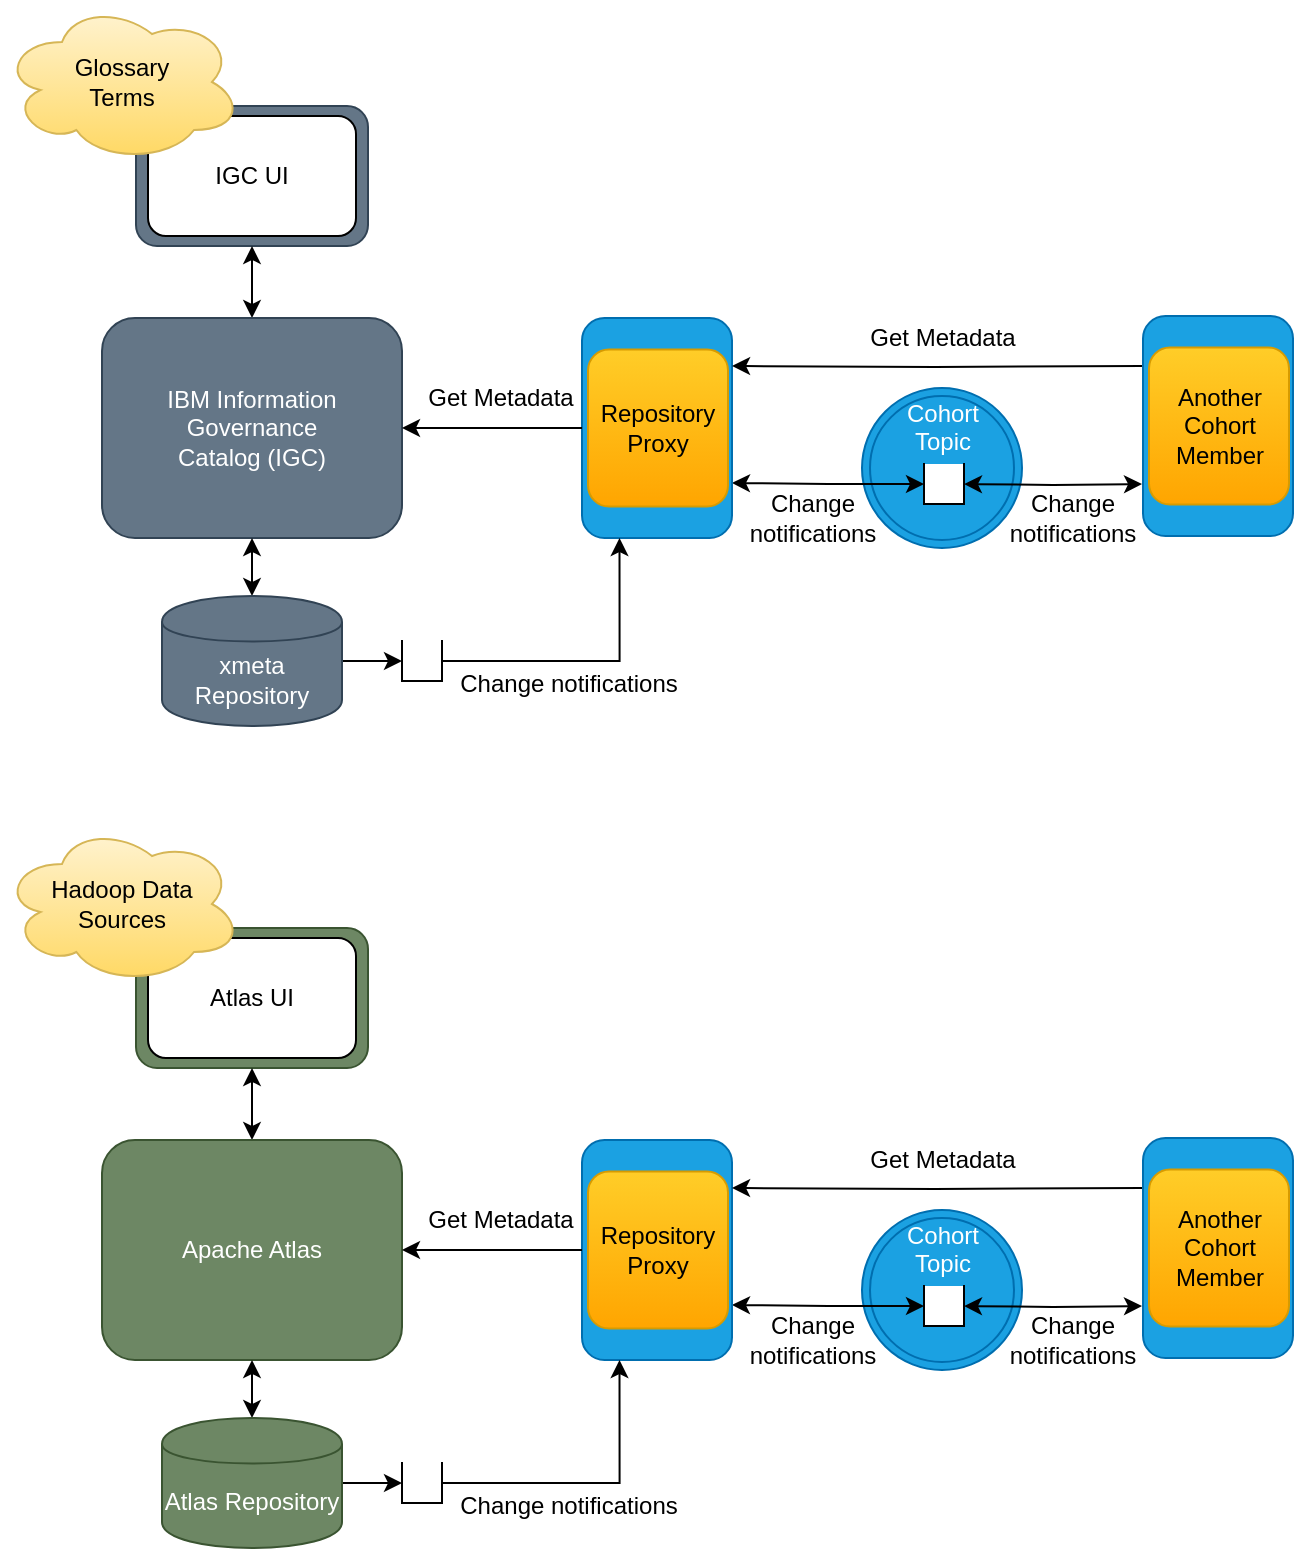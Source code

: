 <mxfile version="26.1.1" pages="6">
  <diagram id="ArGTov3AQXEDVevwcpKZ" name="connecting-read-only-repository">
    <mxGraphModel dx="985" dy="-1285" grid="1" gridSize="10" guides="1" tooltips="1" connect="1" arrows="1" fold="1" page="1" pageScale="1" pageWidth="827" pageHeight="1169" math="0" shadow="0">
      <root>
        <mxCell id="LAsp3RXq4Ko1rmSKPXPo-0" />
        <mxCell id="LAsp3RXq4Ko1rmSKPXPo-1" parent="LAsp3RXq4Ko1rmSKPXPo-0" />
        <mxCell id="q2DCuKp_U1gnu1f7ZHr2-0" value="" style="ellipse;shape=doubleEllipse;whiteSpace=wrap;html=1;aspect=fixed;fillColor=#1ba1e2;strokeColor=#006EAF;fontColor=#ffffff;" parent="LAsp3RXq4Ko1rmSKPXPo-1" vertex="1">
          <mxGeometry x="1360" y="2682" width="80" height="80" as="geometry" />
        </mxCell>
        <mxCell id="q2DCuKp_U1gnu1f7ZHr2-1" style="edgeStyle=orthogonalEdgeStyle;rounded=0;orthogonalLoop=1;jettySize=auto;html=1;exitX=0;exitY=0.5;exitDx=0;exitDy=0;entryX=1;entryY=0.75;entryDx=0;entryDy=0;startArrow=classic;startFill=1;endArrow=classic;endFill=1;" parent="LAsp3RXq4Ko1rmSKPXPo-1" source="q2DCuKp_U1gnu1f7ZHr2-2" target="q2DCuKp_U1gnu1f7ZHr2-7" edge="1">
          <mxGeometry relative="1" as="geometry" />
        </mxCell>
        <mxCell id="q2DCuKp_U1gnu1f7ZHr2-2" value="" style="shape=partialRectangle;whiteSpace=wrap;html=1;bottom=1;right=1;left=1;top=0;routingCenterX=-0.5;" parent="LAsp3RXq4Ko1rmSKPXPo-1" vertex="1">
          <mxGeometry x="1391" y="2720" width="20" height="20" as="geometry" />
        </mxCell>
        <mxCell id="q2DCuKp_U1gnu1f7ZHr2-3" style="edgeStyle=orthogonalEdgeStyle;rounded=0;orthogonalLoop=1;jettySize=auto;html=1;exitX=0;exitY=0.75;exitDx=0;exitDy=0;entryX=1;entryY=0.5;entryDx=0;entryDy=0;endArrow=classic;endFill=1;startArrow=classic;startFill=1;" parent="LAsp3RXq4Ko1rmSKPXPo-1" target="q2DCuKp_U1gnu1f7ZHr2-2" edge="1">
          <mxGeometry relative="1" as="geometry">
            <mxPoint x="1500" y="2730" as="sourcePoint" />
          </mxGeometry>
        </mxCell>
        <mxCell id="q2DCuKp_U1gnu1f7ZHr2-4" value="&lt;div style=&quot;text-align: center&quot;&gt;&lt;span&gt;Cohort&lt;/span&gt;&lt;/div&gt;&lt;div style=&quot;text-align: center&quot;&gt;&lt;span&gt;Topic&lt;/span&gt;&lt;/div&gt;" style="text;html=1;resizable=0;points=[];autosize=1;align=center;verticalAlign=top;spacingTop=-4;fontColor=#FFFFFF;" parent="LAsp3RXq4Ko1rmSKPXPo-1" vertex="1">
          <mxGeometry x="1375" y="2685" width="50" height="30" as="geometry" />
        </mxCell>
        <mxCell id="q2DCuKp_U1gnu1f7ZHr2-5" value="" style="rounded=1;whiteSpace=wrap;html=1;fillColor=#647687;strokeColor=#314354;fontColor=#ffffff;" parent="LAsp3RXq4Ko1rmSKPXPo-1" vertex="1">
          <mxGeometry x="997" y="2541" width="116" height="70" as="geometry" />
        </mxCell>
        <mxCell id="q2DCuKp_U1gnu1f7ZHr2-6" value="IGC UI" style="rounded=1;whiteSpace=wrap;html=1;" parent="LAsp3RXq4Ko1rmSKPXPo-1" vertex="1">
          <mxGeometry x="1003" y="2546" width="104" height="60" as="geometry" />
        </mxCell>
        <mxCell id="q2DCuKp_U1gnu1f7ZHr2-7" value="Repository&lt;br&gt;Proxy&lt;br&gt;" style="rounded=1;whiteSpace=wrap;html=1;fillColor=#1ba1e2;strokeColor=#006EAF;fontColor=#ffffff;" parent="LAsp3RXq4Ko1rmSKPXPo-1" vertex="1">
          <mxGeometry x="1220" y="2647" width="75" height="110" as="geometry" />
        </mxCell>
        <mxCell id="q2DCuKp_U1gnu1f7ZHr2-8" style="edgeStyle=orthogonalEdgeStyle;rounded=0;orthogonalLoop=1;jettySize=auto;html=1;exitX=0.5;exitY=0;exitDx=0;exitDy=0;entryX=0.5;entryY=1;entryDx=0;entryDy=0;startArrow=classic;startFill=1;endArrow=classic;endFill=1;" parent="LAsp3RXq4Ko1rmSKPXPo-1" source="q2DCuKp_U1gnu1f7ZHr2-9" target="q2DCuKp_U1gnu1f7ZHr2-5" edge="1">
          <mxGeometry relative="1" as="geometry" />
        </mxCell>
        <mxCell id="q2DCuKp_U1gnu1f7ZHr2-9" value="IBM Information Governance&lt;br&gt;Catalog (IGC)" style="rounded=1;whiteSpace=wrap;html=1;fillColor=#647687;strokeColor=#314354;fontColor=#ffffff;" parent="LAsp3RXq4Ko1rmSKPXPo-1" vertex="1">
          <mxGeometry x="980" y="2647" width="150" height="110" as="geometry" />
        </mxCell>
        <mxCell id="q2DCuKp_U1gnu1f7ZHr2-10" style="edgeStyle=orthogonalEdgeStyle;rounded=0;orthogonalLoop=1;jettySize=auto;html=1;exitX=0.5;exitY=0;exitDx=0;exitDy=0;entryX=0.5;entryY=1;entryDx=0;entryDy=0;startArrow=classic;startFill=1;endArrow=classic;endFill=1;" parent="LAsp3RXq4Ko1rmSKPXPo-1" source="q2DCuKp_U1gnu1f7ZHr2-12" target="q2DCuKp_U1gnu1f7ZHr2-9" edge="1">
          <mxGeometry relative="1" as="geometry" />
        </mxCell>
        <mxCell id="q2DCuKp_U1gnu1f7ZHr2-11" style="edgeStyle=orthogonalEdgeStyle;rounded=0;orthogonalLoop=1;jettySize=auto;html=1;exitX=1;exitY=0.5;exitDx=0;exitDy=0;entryX=0;entryY=0.5;entryDx=0;entryDy=0;" parent="LAsp3RXq4Ko1rmSKPXPo-1" source="q2DCuKp_U1gnu1f7ZHr2-12" target="q2DCuKp_U1gnu1f7ZHr2-14" edge="1">
          <mxGeometry relative="1" as="geometry" />
        </mxCell>
        <mxCell id="q2DCuKp_U1gnu1f7ZHr2-12" value="xmeta Repository" style="shape=cylinder;whiteSpace=wrap;html=1;boundedLbl=1;backgroundOutline=1;fillColor=#647687;strokeColor=#314354;fontColor=#ffffff;" parent="LAsp3RXq4Ko1rmSKPXPo-1" vertex="1">
          <mxGeometry x="1010" y="2786" width="90" height="65" as="geometry" />
        </mxCell>
        <mxCell id="q2DCuKp_U1gnu1f7ZHr2-13" style="edgeStyle=orthogonalEdgeStyle;rounded=0;orthogonalLoop=1;jettySize=auto;html=1;exitX=1;exitY=0.5;exitDx=0;exitDy=0;startArrow=none;startFill=0;endArrow=classic;endFill=1;entryX=0.25;entryY=1;entryDx=0;entryDy=0;" parent="LAsp3RXq4Ko1rmSKPXPo-1" source="q2DCuKp_U1gnu1f7ZHr2-14" target="q2DCuKp_U1gnu1f7ZHr2-7" edge="1">
          <mxGeometry relative="1" as="geometry" />
        </mxCell>
        <mxCell id="q2DCuKp_U1gnu1f7ZHr2-14" value="" style="shape=partialRectangle;whiteSpace=wrap;html=1;bottom=1;right=1;left=1;top=0;fillColor=none;routingCenterX=-0.5;" parent="LAsp3RXq4Ko1rmSKPXPo-1" vertex="1">
          <mxGeometry x="1130" y="2808.5" width="20" height="20" as="geometry" />
        </mxCell>
        <mxCell id="q2DCuKp_U1gnu1f7ZHr2-15" style="edgeStyle=orthogonalEdgeStyle;rounded=0;orthogonalLoop=1;jettySize=auto;html=1;entryX=1;entryY=0.5;entryDx=0;entryDy=0;startArrow=none;startFill=0;endArrow=classic;endFill=1;exitX=0;exitY=0.5;exitDx=0;exitDy=0;" parent="LAsp3RXq4Ko1rmSKPXPo-1" source="q2DCuKp_U1gnu1f7ZHr2-7" target="q2DCuKp_U1gnu1f7ZHr2-9" edge="1">
          <mxGeometry relative="1" as="geometry">
            <mxPoint x="1190" y="2670" as="sourcePoint" />
          </mxGeometry>
        </mxCell>
        <mxCell id="q2DCuKp_U1gnu1f7ZHr2-16" value="Repository&lt;br&gt;Proxy" style="rounded=1;whiteSpace=wrap;html=1;gradientColor=#ffa500;fillColor=#ffcd28;strokeColor=#d79b00;" parent="LAsp3RXq4Ko1rmSKPXPo-1" vertex="1">
          <mxGeometry x="1223" y="2662.75" width="70" height="78.5" as="geometry" />
        </mxCell>
        <mxCell id="q2DCuKp_U1gnu1f7ZHr2-17" value="Repository&lt;br&gt;Proxy&lt;br&gt;" style="rounded=1;whiteSpace=wrap;html=1;fillColor=#1ba1e2;strokeColor=#006EAF;fontColor=#ffffff;" parent="LAsp3RXq4Ko1rmSKPXPo-1" vertex="1">
          <mxGeometry x="1500.5" y="2646" width="75" height="110" as="geometry" />
        </mxCell>
        <mxCell id="q2DCuKp_U1gnu1f7ZHr2-18" value="Another Cohort&lt;br&gt;Member" style="rounded=1;whiteSpace=wrap;html=1;gradientColor=#ffa500;fillColor=#ffcd28;strokeColor=#d79b00;" parent="LAsp3RXq4Ko1rmSKPXPo-1" vertex="1">
          <mxGeometry x="1503.5" y="2661.75" width="70" height="78.5" as="geometry" />
        </mxCell>
        <mxCell id="q2DCuKp_U1gnu1f7ZHr2-21" style="edgeStyle=orthogonalEdgeStyle;rounded=0;orthogonalLoop=1;jettySize=auto;html=1;entryX=1.029;entryY=0.105;entryDx=0;entryDy=0;startArrow=none;startFill=0;endArrow=classic;endFill=1;entryPerimeter=0;" parent="LAsp3RXq4Ko1rmSKPXPo-1" target="q2DCuKp_U1gnu1f7ZHr2-16" edge="1">
          <mxGeometry relative="1" as="geometry">
            <mxPoint x="1500" y="2671" as="sourcePoint" />
          </mxGeometry>
        </mxCell>
        <mxCell id="q2DCuKp_U1gnu1f7ZHr2-26" value="Get Metadata" style="text;html=1;align=center;verticalAlign=middle;resizable=0;points=[];;autosize=1;" parent="LAsp3RXq4Ko1rmSKPXPo-1" vertex="1">
          <mxGeometry x="1134" y="2677" width="90" height="20" as="geometry" />
        </mxCell>
        <mxCell id="q2DCuKp_U1gnu1f7ZHr2-27" value="Change notifications" style="text;html=1;align=center;verticalAlign=middle;resizable=0;points=[];;autosize=1;" parent="LAsp3RXq4Ko1rmSKPXPo-1" vertex="1">
          <mxGeometry x="1153" y="2820" width="120" height="20" as="geometry" />
        </mxCell>
        <mxCell id="q2DCuKp_U1gnu1f7ZHr2-30" value="Get Metadata" style="text;html=1;align=center;verticalAlign=middle;resizable=0;points=[];;autosize=1;" parent="LAsp3RXq4Ko1rmSKPXPo-1" vertex="1">
          <mxGeometry x="1355" y="2647" width="90" height="20" as="geometry" />
        </mxCell>
        <mxCell id="q2DCuKp_U1gnu1f7ZHr2-32" value="Change&lt;br&gt;notifications" style="text;html=1;align=center;verticalAlign=middle;resizable=0;points=[];;autosize=1;" parent="LAsp3RXq4Ko1rmSKPXPo-1" vertex="1">
          <mxGeometry x="1295" y="2732" width="80" height="30" as="geometry" />
        </mxCell>
        <mxCell id="q2DCuKp_U1gnu1f7ZHr2-33" value="Change&lt;br&gt;notifications" style="text;html=1;align=center;verticalAlign=middle;resizable=0;points=[];;autosize=1;" parent="LAsp3RXq4Ko1rmSKPXPo-1" vertex="1">
          <mxGeometry x="1425" y="2732" width="80" height="30" as="geometry" />
        </mxCell>
        <mxCell id="q2DCuKp_U1gnu1f7ZHr2-34" value="Glossary&lt;br&gt;Terms" style="ellipse;shape=cloud;whiteSpace=wrap;html=1;align=center;gradientColor=#ffd966;fillColor=#fff2cc;strokeColor=#d6b656;" parent="LAsp3RXq4Ko1rmSKPXPo-1" vertex="1">
          <mxGeometry x="930" y="2489" width="120" height="80" as="geometry" />
        </mxCell>
        <mxCell id="n8XCli9PjnFa_T64Jck0-0" value="" style="ellipse;shape=doubleEllipse;whiteSpace=wrap;html=1;aspect=fixed;fillColor=#1ba1e2;strokeColor=#006EAF;fontColor=#ffffff;" parent="LAsp3RXq4Ko1rmSKPXPo-1" vertex="1">
          <mxGeometry x="1360" y="3093" width="80" height="80" as="geometry" />
        </mxCell>
        <mxCell id="n8XCli9PjnFa_T64Jck0-1" style="edgeStyle=orthogonalEdgeStyle;rounded=0;orthogonalLoop=1;jettySize=auto;html=1;exitX=0;exitY=0.5;exitDx=0;exitDy=0;entryX=1;entryY=0.75;entryDx=0;entryDy=0;startArrow=classic;startFill=1;endArrow=classic;endFill=1;" parent="LAsp3RXq4Ko1rmSKPXPo-1" source="n8XCli9PjnFa_T64Jck0-2" target="n8XCli9PjnFa_T64Jck0-7" edge="1">
          <mxGeometry relative="1" as="geometry" />
        </mxCell>
        <mxCell id="n8XCli9PjnFa_T64Jck0-2" value="" style="shape=partialRectangle;whiteSpace=wrap;html=1;bottom=1;right=1;left=1;top=0;routingCenterX=-0.5;" parent="LAsp3RXq4Ko1rmSKPXPo-1" vertex="1">
          <mxGeometry x="1391" y="3131" width="20" height="20" as="geometry" />
        </mxCell>
        <mxCell id="n8XCli9PjnFa_T64Jck0-3" style="edgeStyle=orthogonalEdgeStyle;rounded=0;orthogonalLoop=1;jettySize=auto;html=1;exitX=0;exitY=0.75;exitDx=0;exitDy=0;entryX=1;entryY=0.5;entryDx=0;entryDy=0;endArrow=classic;endFill=1;startArrow=classic;startFill=1;" parent="LAsp3RXq4Ko1rmSKPXPo-1" target="n8XCli9PjnFa_T64Jck0-2" edge="1">
          <mxGeometry relative="1" as="geometry">
            <mxPoint x="1500" y="3141" as="sourcePoint" />
          </mxGeometry>
        </mxCell>
        <mxCell id="n8XCli9PjnFa_T64Jck0-4" value="&lt;div style=&quot;text-align: center&quot;&gt;&lt;span&gt;Cohort&lt;/span&gt;&lt;/div&gt;&lt;div style=&quot;text-align: center&quot;&gt;&lt;span&gt;Topic&lt;/span&gt;&lt;/div&gt;" style="text;html=1;resizable=0;points=[];autosize=1;align=center;verticalAlign=top;spacingTop=-4;fontColor=#FFFFFF;" parent="LAsp3RXq4Ko1rmSKPXPo-1" vertex="1">
          <mxGeometry x="1375" y="3096" width="50" height="30" as="geometry" />
        </mxCell>
        <mxCell id="n8XCli9PjnFa_T64Jck0-5" value="" style="rounded=1;whiteSpace=wrap;html=1;fillColor=#6d8764;strokeColor=#3A5431;fontColor=#ffffff;" parent="LAsp3RXq4Ko1rmSKPXPo-1" vertex="1">
          <mxGeometry x="997" y="2952" width="116" height="70" as="geometry" />
        </mxCell>
        <mxCell id="n8XCli9PjnFa_T64Jck0-6" value="Atlas UI" style="rounded=1;whiteSpace=wrap;html=1;" parent="LAsp3RXq4Ko1rmSKPXPo-1" vertex="1">
          <mxGeometry x="1003" y="2957" width="104" height="60" as="geometry" />
        </mxCell>
        <mxCell id="n8XCli9PjnFa_T64Jck0-7" value="Repository&lt;br&gt;Proxy&lt;br&gt;" style="rounded=1;whiteSpace=wrap;html=1;fillColor=#1ba1e2;strokeColor=#006EAF;fontColor=#ffffff;" parent="LAsp3RXq4Ko1rmSKPXPo-1" vertex="1">
          <mxGeometry x="1220" y="3058" width="75" height="110" as="geometry" />
        </mxCell>
        <mxCell id="n8XCli9PjnFa_T64Jck0-8" style="edgeStyle=orthogonalEdgeStyle;rounded=0;orthogonalLoop=1;jettySize=auto;html=1;exitX=0.5;exitY=0;exitDx=0;exitDy=0;entryX=0.5;entryY=1;entryDx=0;entryDy=0;startArrow=classic;startFill=1;endArrow=classic;endFill=1;" parent="LAsp3RXq4Ko1rmSKPXPo-1" source="n8XCli9PjnFa_T64Jck0-9" target="n8XCli9PjnFa_T64Jck0-5" edge="1">
          <mxGeometry relative="1" as="geometry" />
        </mxCell>
        <mxCell id="n8XCli9PjnFa_T64Jck0-9" value="Apache Atlas" style="rounded=1;whiteSpace=wrap;html=1;fillColor=#6d8764;strokeColor=#3A5431;fontColor=#ffffff;" parent="LAsp3RXq4Ko1rmSKPXPo-1" vertex="1">
          <mxGeometry x="980" y="3058" width="150" height="110" as="geometry" />
        </mxCell>
        <mxCell id="n8XCli9PjnFa_T64Jck0-10" style="edgeStyle=orthogonalEdgeStyle;rounded=0;orthogonalLoop=1;jettySize=auto;html=1;exitX=0.5;exitY=0;exitDx=0;exitDy=0;entryX=0.5;entryY=1;entryDx=0;entryDy=0;startArrow=classic;startFill=1;endArrow=classic;endFill=1;" parent="LAsp3RXq4Ko1rmSKPXPo-1" source="n8XCli9PjnFa_T64Jck0-12" target="n8XCli9PjnFa_T64Jck0-9" edge="1">
          <mxGeometry relative="1" as="geometry" />
        </mxCell>
        <mxCell id="n8XCli9PjnFa_T64Jck0-11" style="edgeStyle=orthogonalEdgeStyle;rounded=0;orthogonalLoop=1;jettySize=auto;html=1;exitX=1;exitY=0.5;exitDx=0;exitDy=0;entryX=0;entryY=0.5;entryDx=0;entryDy=0;" parent="LAsp3RXq4Ko1rmSKPXPo-1" source="n8XCli9PjnFa_T64Jck0-12" target="n8XCli9PjnFa_T64Jck0-14" edge="1">
          <mxGeometry relative="1" as="geometry" />
        </mxCell>
        <mxCell id="n8XCli9PjnFa_T64Jck0-12" value="Atlas Repository" style="shape=cylinder;whiteSpace=wrap;html=1;boundedLbl=1;backgroundOutline=1;fillColor=#6d8764;strokeColor=#3A5431;fontColor=#ffffff;" parent="LAsp3RXq4Ko1rmSKPXPo-1" vertex="1">
          <mxGeometry x="1010" y="3197" width="90" height="65" as="geometry" />
        </mxCell>
        <mxCell id="n8XCli9PjnFa_T64Jck0-13" style="edgeStyle=orthogonalEdgeStyle;rounded=0;orthogonalLoop=1;jettySize=auto;html=1;exitX=1;exitY=0.5;exitDx=0;exitDy=0;startArrow=none;startFill=0;endArrow=classic;endFill=1;entryX=0.25;entryY=1;entryDx=0;entryDy=0;" parent="LAsp3RXq4Ko1rmSKPXPo-1" source="n8XCli9PjnFa_T64Jck0-14" target="n8XCli9PjnFa_T64Jck0-7" edge="1">
          <mxGeometry relative="1" as="geometry" />
        </mxCell>
        <mxCell id="n8XCli9PjnFa_T64Jck0-14" value="" style="shape=partialRectangle;whiteSpace=wrap;html=1;bottom=1;right=1;left=1;top=0;fillColor=none;routingCenterX=-0.5;" parent="LAsp3RXq4Ko1rmSKPXPo-1" vertex="1">
          <mxGeometry x="1130" y="3219.5" width="20" height="20" as="geometry" />
        </mxCell>
        <mxCell id="n8XCli9PjnFa_T64Jck0-15" style="edgeStyle=orthogonalEdgeStyle;rounded=0;orthogonalLoop=1;jettySize=auto;html=1;entryX=1;entryY=0.5;entryDx=0;entryDy=0;startArrow=none;startFill=0;endArrow=classic;endFill=1;exitX=0;exitY=0.5;exitDx=0;exitDy=0;" parent="LAsp3RXq4Ko1rmSKPXPo-1" source="n8XCli9PjnFa_T64Jck0-7" target="n8XCli9PjnFa_T64Jck0-9" edge="1">
          <mxGeometry relative="1" as="geometry">
            <mxPoint x="1190" y="3081" as="sourcePoint" />
          </mxGeometry>
        </mxCell>
        <mxCell id="n8XCli9PjnFa_T64Jck0-16" value="Repository&lt;br&gt;Proxy" style="rounded=1;whiteSpace=wrap;html=1;gradientColor=#ffa500;fillColor=#ffcd28;strokeColor=#d79b00;" parent="LAsp3RXq4Ko1rmSKPXPo-1" vertex="1">
          <mxGeometry x="1223" y="3073.75" width="70" height="78.5" as="geometry" />
        </mxCell>
        <mxCell id="n8XCli9PjnFa_T64Jck0-17" value="Repository&lt;br&gt;Proxy&lt;br&gt;" style="rounded=1;whiteSpace=wrap;html=1;fillColor=#1ba1e2;strokeColor=#006EAF;fontColor=#ffffff;" parent="LAsp3RXq4Ko1rmSKPXPo-1" vertex="1">
          <mxGeometry x="1500.5" y="3057" width="75" height="110" as="geometry" />
        </mxCell>
        <mxCell id="n8XCli9PjnFa_T64Jck0-18" value="Another Cohort&lt;br&gt;Member" style="rounded=1;whiteSpace=wrap;html=1;gradientColor=#ffa500;fillColor=#ffcd28;strokeColor=#d79b00;" parent="LAsp3RXq4Ko1rmSKPXPo-1" vertex="1">
          <mxGeometry x="1503.5" y="3072.75" width="70" height="78.5" as="geometry" />
        </mxCell>
        <mxCell id="n8XCli9PjnFa_T64Jck0-19" style="edgeStyle=orthogonalEdgeStyle;rounded=0;orthogonalLoop=1;jettySize=auto;html=1;entryX=1.029;entryY=0.105;entryDx=0;entryDy=0;startArrow=none;startFill=0;endArrow=classic;endFill=1;entryPerimeter=0;" parent="LAsp3RXq4Ko1rmSKPXPo-1" target="n8XCli9PjnFa_T64Jck0-16" edge="1">
          <mxGeometry relative="1" as="geometry">
            <mxPoint x="1500" y="3082" as="sourcePoint" />
          </mxGeometry>
        </mxCell>
        <mxCell id="n8XCli9PjnFa_T64Jck0-20" value="Get Metadata" style="text;html=1;align=center;verticalAlign=middle;resizable=0;points=[];;autosize=1;" parent="LAsp3RXq4Ko1rmSKPXPo-1" vertex="1">
          <mxGeometry x="1134" y="3088" width="90" height="20" as="geometry" />
        </mxCell>
        <mxCell id="n8XCli9PjnFa_T64Jck0-21" value="Change notifications" style="text;html=1;align=center;verticalAlign=middle;resizable=0;points=[];;autosize=1;" parent="LAsp3RXq4Ko1rmSKPXPo-1" vertex="1">
          <mxGeometry x="1153" y="3231" width="120" height="20" as="geometry" />
        </mxCell>
        <mxCell id="n8XCli9PjnFa_T64Jck0-22" value="Get Metadata" style="text;html=1;align=center;verticalAlign=middle;resizable=0;points=[];;autosize=1;" parent="LAsp3RXq4Ko1rmSKPXPo-1" vertex="1">
          <mxGeometry x="1355" y="3058" width="90" height="20" as="geometry" />
        </mxCell>
        <mxCell id="n8XCli9PjnFa_T64Jck0-23" value="Change&lt;br&gt;notifications" style="text;html=1;align=center;verticalAlign=middle;resizable=0;points=[];;autosize=1;" parent="LAsp3RXq4Ko1rmSKPXPo-1" vertex="1">
          <mxGeometry x="1295" y="3143" width="80" height="30" as="geometry" />
        </mxCell>
        <mxCell id="n8XCli9PjnFa_T64Jck0-24" value="Change&lt;br&gt;notifications" style="text;html=1;align=center;verticalAlign=middle;resizable=0;points=[];;autosize=1;" parent="LAsp3RXq4Ko1rmSKPXPo-1" vertex="1">
          <mxGeometry x="1425" y="3143" width="80" height="30" as="geometry" />
        </mxCell>
        <mxCell id="n8XCli9PjnFa_T64Jck0-25" value="Hadoop Data Sources" style="ellipse;shape=cloud;whiteSpace=wrap;html=1;align=center;gradientColor=#ffd966;fillColor=#fff2cc;strokeColor=#d6b656;" parent="LAsp3RXq4Ko1rmSKPXPo-1" vertex="1">
          <mxGeometry x="930" y="2900" width="120" height="80" as="geometry" />
        </mxCell>
      </root>
    </mxGraphModel>
  </diagram>
  <diagram name="enterprise-view" id="1jaDZ6dTpx0JcBlag9fS">
    <mxGraphModel dx="105" dy="-1727" grid="1" gridSize="10" guides="1" tooltips="1" connect="1" arrows="1" fold="1" page="1" pageScale="1" pageWidth="827" pageHeight="1169" math="0" shadow="0">
      <root>
        <mxCell id="CkhqcQDlbcxhBjaK9wJG-0" />
        <mxCell id="CkhqcQDlbcxhBjaK9wJG-1" parent="CkhqcQDlbcxhBjaK9wJG-0" />
        <mxCell id="CkhqcQDlbcxhBjaK9wJG-2" value="" style="rounded=1;whiteSpace=wrap;html=1;fillColor=#b0e3e6;strokeColor=none;fontStyle=1;align=center;verticalAlign=bottom;" parent="CkhqcQDlbcxhBjaK9wJG-1" vertex="1">
          <mxGeometry x="1143" y="2380" width="328" height="494.25" as="geometry" />
        </mxCell>
        <mxCell id="y7KXGA4E1EGc4ghA7OaW-11" style="edgeStyle=orthogonalEdgeStyle;rounded=0;orthogonalLoop=1;jettySize=auto;html=1;exitX=0.75;exitY=0;exitDx=0;exitDy=0;entryX=0.5;entryY=1;entryDx=0;entryDy=0;startArrow=classic;startFill=1;endArrow=none;endFill=0;" parent="CkhqcQDlbcxhBjaK9wJG-1" source="CkhqcQDlbcxhBjaK9wJG-3" target="y7KXGA4E1EGc4ghA7OaW-6" edge="1">
          <mxGeometry relative="1" as="geometry" />
        </mxCell>
        <mxCell id="CkhqcQDlbcxhBjaK9wJG-3" value="View Server" style="rounded=1;whiteSpace=wrap;html=1;fillColor=#1ba1e2;strokeColor=#006EAF;fontColor=#ffffff;" parent="CkhqcQDlbcxhBjaK9wJG-1" vertex="1">
          <mxGeometry x="1178" y="2615.25" width="116" height="70" as="geometry" />
        </mxCell>
        <mxCell id="CkhqcQDlbcxhBjaK9wJG-5" value="" style="ellipse;shape=doubleEllipse;whiteSpace=wrap;html=1;aspect=fixed;fillColor=#1ba1e2;strokeColor=#006EAF;fontColor=#ffffff;" parent="CkhqcQDlbcxhBjaK9wJG-1" vertex="1">
          <mxGeometry x="1290" y="2936.25" width="80" height="80" as="geometry" />
        </mxCell>
        <mxCell id="CkhqcQDlbcxhBjaK9wJG-6" style="edgeStyle=orthogonalEdgeStyle;rounded=0;orthogonalLoop=1;jettySize=auto;html=1;exitX=0;exitY=0.5;exitDx=0;exitDy=0;entryX=1;entryY=0.75;entryDx=0;entryDy=0;startArrow=classic;startFill=1;endArrow=classic;endFill=1;" parent="CkhqcQDlbcxhBjaK9wJG-1" source="CkhqcQDlbcxhBjaK9wJG-7" target="CkhqcQDlbcxhBjaK9wJG-13" edge="1">
          <mxGeometry relative="1" as="geometry" />
        </mxCell>
        <mxCell id="CkhqcQDlbcxhBjaK9wJG-7" value="" style="shape=partialRectangle;whiteSpace=wrap;html=1;bottom=1;right=1;left=1;top=0;routingCenterX=-0.5;" parent="CkhqcQDlbcxhBjaK9wJG-1" vertex="1">
          <mxGeometry x="1321" y="2974.25" width="20" height="20" as="geometry" />
        </mxCell>
        <mxCell id="CkhqcQDlbcxhBjaK9wJG-8" style="edgeStyle=orthogonalEdgeStyle;rounded=0;orthogonalLoop=1;jettySize=auto;html=1;exitX=0;exitY=0.75;exitDx=0;exitDy=0;entryX=1;entryY=0.5;entryDx=0;entryDy=0;endArrow=classic;endFill=1;startArrow=classic;startFill=1;" parent="CkhqcQDlbcxhBjaK9wJG-1" target="CkhqcQDlbcxhBjaK9wJG-7" edge="1">
          <mxGeometry relative="1" as="geometry">
            <mxPoint x="1430" y="2984.25" as="sourcePoint" />
          </mxGeometry>
        </mxCell>
        <mxCell id="CkhqcQDlbcxhBjaK9wJG-9" value="&lt;div style=&quot;text-align: center&quot;&gt;&lt;span&gt;Cohort&lt;/span&gt;&lt;/div&gt;&lt;div style=&quot;text-align: center&quot;&gt;&lt;span&gt;Topic&lt;/span&gt;&lt;/div&gt;" style="text;html=1;resizable=0;points=[];autosize=1;align=center;verticalAlign=top;spacingTop=-4;fontColor=#FFFFFF;" parent="CkhqcQDlbcxhBjaK9wJG-1" vertex="1">
          <mxGeometry x="1305" y="2939.25" width="50" height="30" as="geometry" />
        </mxCell>
        <mxCell id="CkhqcQDlbcxhBjaK9wJG-10" value="" style="rounded=1;whiteSpace=wrap;html=1;fillColor=#647687;strokeColor=#314354;fontColor=#ffffff;" parent="CkhqcQDlbcxhBjaK9wJG-1" vertex="1">
          <mxGeometry x="927" y="2795.25" width="116" height="70" as="geometry" />
        </mxCell>
        <mxCell id="CkhqcQDlbcxhBjaK9wJG-11" value="IGC UI" style="rounded=1;whiteSpace=wrap;html=1;" parent="CkhqcQDlbcxhBjaK9wJG-1" vertex="1">
          <mxGeometry x="933" y="2800.25" width="104" height="60" as="geometry" />
        </mxCell>
        <mxCell id="CkhqcQDlbcxhBjaK9wJG-13" value="Repository&lt;br&gt;Proxy&lt;br&gt;" style="rounded=1;whiteSpace=wrap;html=1;fillColor=#1ba1e2;strokeColor=#006EAF;fontColor=#ffffff;" parent="CkhqcQDlbcxhBjaK9wJG-1" vertex="1">
          <mxGeometry x="1150" y="2901.25" width="75" height="110" as="geometry" />
        </mxCell>
        <mxCell id="CkhqcQDlbcxhBjaK9wJG-14" style="edgeStyle=orthogonalEdgeStyle;rounded=0;orthogonalLoop=1;jettySize=auto;html=1;exitX=0.5;exitY=0;exitDx=0;exitDy=0;entryX=0.5;entryY=1;entryDx=0;entryDy=0;startArrow=classic;startFill=1;endArrow=classic;endFill=1;" parent="CkhqcQDlbcxhBjaK9wJG-1" source="CkhqcQDlbcxhBjaK9wJG-15" target="CkhqcQDlbcxhBjaK9wJG-10" edge="1">
          <mxGeometry relative="1" as="geometry" />
        </mxCell>
        <mxCell id="CkhqcQDlbcxhBjaK9wJG-15" value="IBM Information Governance&lt;br&gt;Catalog (IGC)" style="rounded=1;whiteSpace=wrap;html=1;fillColor=#647687;strokeColor=#314354;fontColor=#ffffff;" parent="CkhqcQDlbcxhBjaK9wJG-1" vertex="1">
          <mxGeometry x="910" y="2901.25" width="150" height="110" as="geometry" />
        </mxCell>
        <mxCell id="CkhqcQDlbcxhBjaK9wJG-16" style="edgeStyle=orthogonalEdgeStyle;rounded=0;orthogonalLoop=1;jettySize=auto;html=1;exitX=0.5;exitY=0;exitDx=0;exitDy=0;entryX=0.5;entryY=1;entryDx=0;entryDy=0;startArrow=classic;startFill=1;endArrow=classic;endFill=1;" parent="CkhqcQDlbcxhBjaK9wJG-1" source="CkhqcQDlbcxhBjaK9wJG-18" target="CkhqcQDlbcxhBjaK9wJG-15" edge="1">
          <mxGeometry relative="1" as="geometry" />
        </mxCell>
        <mxCell id="CkhqcQDlbcxhBjaK9wJG-17" style="edgeStyle=orthogonalEdgeStyle;rounded=0;orthogonalLoop=1;jettySize=auto;html=1;exitX=1;exitY=0.5;exitDx=0;exitDy=0;entryX=0;entryY=0.5;entryDx=0;entryDy=0;" parent="CkhqcQDlbcxhBjaK9wJG-1" source="CkhqcQDlbcxhBjaK9wJG-18" target="CkhqcQDlbcxhBjaK9wJG-20" edge="1">
          <mxGeometry relative="1" as="geometry" />
        </mxCell>
        <mxCell id="CkhqcQDlbcxhBjaK9wJG-18" value="xmeta Repository" style="shape=cylinder;whiteSpace=wrap;html=1;boundedLbl=1;backgroundOutline=1;fillColor=#647687;strokeColor=#314354;fontColor=#ffffff;" parent="CkhqcQDlbcxhBjaK9wJG-1" vertex="1">
          <mxGeometry x="940" y="3040.25" width="90" height="65" as="geometry" />
        </mxCell>
        <mxCell id="CkhqcQDlbcxhBjaK9wJG-19" style="edgeStyle=orthogonalEdgeStyle;rounded=0;orthogonalLoop=1;jettySize=auto;html=1;exitX=1;exitY=0.5;exitDx=0;exitDy=0;startArrow=none;startFill=0;endArrow=classic;endFill=1;entryX=0.25;entryY=1;entryDx=0;entryDy=0;" parent="CkhqcQDlbcxhBjaK9wJG-1" source="CkhqcQDlbcxhBjaK9wJG-20" target="CkhqcQDlbcxhBjaK9wJG-13" edge="1">
          <mxGeometry relative="1" as="geometry" />
        </mxCell>
        <mxCell id="CkhqcQDlbcxhBjaK9wJG-20" value="" style="shape=partialRectangle;whiteSpace=wrap;html=1;bottom=1;right=1;left=1;top=0;fillColor=none;routingCenterX=-0.5;" parent="CkhqcQDlbcxhBjaK9wJG-1" vertex="1">
          <mxGeometry x="1060" y="3062.75" width="20" height="20" as="geometry" />
        </mxCell>
        <mxCell id="1r0QaOOR1DQKiBRMV6Kj-0" style="edgeStyle=orthogonalEdgeStyle;rounded=0;orthogonalLoop=1;jettySize=auto;html=1;entryX=1;entryY=0.5;entryDx=0;entryDy=0;startArrow=none;startFill=0;endArrow=classic;endFill=1;exitX=0;exitY=0.5;exitDx=0;exitDy=0;" parent="CkhqcQDlbcxhBjaK9wJG-1" source="CkhqcQDlbcxhBjaK9wJG-13" target="CkhqcQDlbcxhBjaK9wJG-15" edge="1">
          <mxGeometry relative="1" as="geometry">
            <mxPoint x="1120" y="2924.25" as="sourcePoint" />
          </mxGeometry>
        </mxCell>
        <mxCell id="CkhqcQDlbcxhBjaK9wJG-21" value="Repository&lt;br&gt;Proxy" style="rounded=1;whiteSpace=wrap;html=1;gradientColor=#ffa500;fillColor=#ffcd28;strokeColor=#d79b00;" parent="CkhqcQDlbcxhBjaK9wJG-1" vertex="1">
          <mxGeometry x="1153" y="2917" width="70" height="78.5" as="geometry" />
        </mxCell>
        <mxCell id="CkhqcQDlbcxhBjaK9wJG-22" value="" style="rounded=1;whiteSpace=wrap;html=1;fillColor=#6d8764;strokeColor=#3A5431;fontColor=#ffffff;" parent="CkhqcQDlbcxhBjaK9wJG-1" vertex="1">
          <mxGeometry x="1609" y="2794.25" width="116" height="70" as="geometry" />
        </mxCell>
        <mxCell id="CkhqcQDlbcxhBjaK9wJG-23" value="Atlas UI" style="rounded=1;whiteSpace=wrap;html=1;" parent="CkhqcQDlbcxhBjaK9wJG-1" vertex="1">
          <mxGeometry x="1615" y="2799.25" width="104" height="60" as="geometry" />
        </mxCell>
        <mxCell id="CkhqcQDlbcxhBjaK9wJG-24" style="edgeStyle=orthogonalEdgeStyle;rounded=0;orthogonalLoop=1;jettySize=auto;html=1;exitX=0.5;exitY=0;exitDx=0;exitDy=0;entryX=0.5;entryY=1;entryDx=0;entryDy=0;startArrow=classic;startFill=1;endArrow=classic;endFill=1;" parent="CkhqcQDlbcxhBjaK9wJG-1" source="CkhqcQDlbcxhBjaK9wJG-25" target="CkhqcQDlbcxhBjaK9wJG-22" edge="1">
          <mxGeometry relative="1" as="geometry" />
        </mxCell>
        <mxCell id="CkhqcQDlbcxhBjaK9wJG-25" value="Apache Atlas" style="rounded=1;whiteSpace=wrap;html=1;fillColor=#6d8764;strokeColor=#3A5431;fontColor=#ffffff;" parent="CkhqcQDlbcxhBjaK9wJG-1" vertex="1">
          <mxGeometry x="1592" y="2900.25" width="150" height="110" as="geometry" />
        </mxCell>
        <mxCell id="CkhqcQDlbcxhBjaK9wJG-26" style="edgeStyle=orthogonalEdgeStyle;rounded=0;orthogonalLoop=1;jettySize=auto;html=1;exitX=0.5;exitY=0;exitDx=0;exitDy=0;entryX=0.5;entryY=1;entryDx=0;entryDy=0;startArrow=classic;startFill=1;endArrow=classic;endFill=1;" parent="CkhqcQDlbcxhBjaK9wJG-1" source="CkhqcQDlbcxhBjaK9wJG-28" target="CkhqcQDlbcxhBjaK9wJG-25" edge="1">
          <mxGeometry relative="1" as="geometry" />
        </mxCell>
        <mxCell id="CkhqcQDlbcxhBjaK9wJG-27" style="edgeStyle=orthogonalEdgeStyle;rounded=0;orthogonalLoop=1;jettySize=auto;html=1;exitX=0;exitY=0.5;exitDx=0;exitDy=0;entryX=1;entryY=0.5;entryDx=0;entryDy=0;" parent="CkhqcQDlbcxhBjaK9wJG-1" source="CkhqcQDlbcxhBjaK9wJG-28" target="CkhqcQDlbcxhBjaK9wJG-33" edge="1">
          <mxGeometry relative="1" as="geometry">
            <mxPoint x="1572" y="3073.25" as="targetPoint" />
          </mxGeometry>
        </mxCell>
        <mxCell id="CkhqcQDlbcxhBjaK9wJG-28" value="Atlas Repository" style="shape=cylinder;whiteSpace=wrap;html=1;boundedLbl=1;backgroundOutline=1;fillColor=#6d8764;strokeColor=#3A5431;fontColor=#ffffff;" parent="CkhqcQDlbcxhBjaK9wJG-1" vertex="1">
          <mxGeometry x="1622" y="3040.25" width="90" height="65" as="geometry" />
        </mxCell>
        <mxCell id="CkhqcQDlbcxhBjaK9wJG-29" value="Repository&lt;br&gt;Proxy&lt;br&gt;" style="rounded=1;whiteSpace=wrap;html=1;fillColor=#1ba1e2;strokeColor=#006EAF;fontColor=#ffffff;" parent="CkhqcQDlbcxhBjaK9wJG-1" vertex="1">
          <mxGeometry x="1430.5" y="2900.25" width="75" height="110" as="geometry" />
        </mxCell>
        <mxCell id="CkhqcQDlbcxhBjaK9wJG-30" style="edgeStyle=orthogonalEdgeStyle;rounded=0;orthogonalLoop=1;jettySize=auto;html=1;exitX=1;exitY=0.5;exitDx=0;exitDy=0;" parent="CkhqcQDlbcxhBjaK9wJG-1" source="CkhqcQDlbcxhBjaK9wJG-31" target="CkhqcQDlbcxhBjaK9wJG-25" edge="1">
          <mxGeometry relative="1" as="geometry" />
        </mxCell>
        <mxCell id="CkhqcQDlbcxhBjaK9wJG-31" value="Repository&lt;br&gt;Proxy" style="rounded=1;whiteSpace=wrap;html=1;gradientColor=#ffa500;fillColor=#ffcd28;strokeColor=#d79b00;" parent="CkhqcQDlbcxhBjaK9wJG-1" vertex="1">
          <mxGeometry x="1433.5" y="2916" width="70" height="78.5" as="geometry" />
        </mxCell>
        <mxCell id="CkhqcQDlbcxhBjaK9wJG-32" style="edgeStyle=orthogonalEdgeStyle;rounded=0;orthogonalLoop=1;jettySize=auto;html=1;exitX=0;exitY=0.5;exitDx=0;exitDy=0;entryX=0.75;entryY=1;entryDx=0;entryDy=0;" parent="CkhqcQDlbcxhBjaK9wJG-1" source="CkhqcQDlbcxhBjaK9wJG-33" target="CkhqcQDlbcxhBjaK9wJG-29" edge="1">
          <mxGeometry relative="1" as="geometry" />
        </mxCell>
        <mxCell id="CkhqcQDlbcxhBjaK9wJG-33" value="" style="shape=partialRectangle;whiteSpace=wrap;html=1;bottom=1;right=1;left=1;top=0;fillColor=none;routingCenterX=-0.5;" parent="CkhqcQDlbcxhBjaK9wJG-1" vertex="1">
          <mxGeometry x="1566" y="3062.75" width="20" height="20" as="geometry" />
        </mxCell>
        <mxCell id="CkhqcQDlbcxhBjaK9wJG-34" style="edgeStyle=orthogonalEdgeStyle;rounded=0;orthogonalLoop=1;jettySize=auto;html=1;exitX=0;exitY=0.5;exitDx=0;exitDy=0;" parent="CkhqcQDlbcxhBjaK9wJG-1" source="CkhqcQDlbcxhBjaK9wJG-35" target="CkhqcQDlbcxhBjaK9wJG-25" edge="1">
          <mxGeometry relative="1" as="geometry" />
        </mxCell>
        <mxCell id="CkhqcQDlbcxhBjaK9wJG-35" value="Hive/HDFS" style="shape=cylinder;whiteSpace=wrap;html=1;boundedLbl=1;backgroundOutline=1;fillColor=#a0522d;strokeColor=#6D1F00;fontColor=#ffffff;" parent="CkhqcQDlbcxhBjaK9wJG-1" vertex="1">
          <mxGeometry x="1834" y="2922.75" width="90" height="65" as="geometry" />
        </mxCell>
        <mxCell id="CkhqcQDlbcxhBjaK9wJG-36" value="Atlas Bridge&lt;br&gt;Change&lt;br&gt;Notifications" style="text;html=1;align=center;verticalAlign=middle;resizable=0;points=[];;autosize=1;" parent="CkhqcQDlbcxhBjaK9wJG-1" vertex="1">
          <mxGeometry x="1753" y="2936.25" width="80" height="50" as="geometry" />
        </mxCell>
        <mxCell id="CkhqcQDlbcxhBjaK9wJG-81" style="edgeStyle=orthogonalEdgeStyle;rounded=0;orthogonalLoop=1;jettySize=auto;html=1;entryX=0.25;entryY=0;entryDx=0;entryDy=0;startArrow=none;startFill=0;endArrow=classic;endFill=1;exitX=0.5;exitY=1;exitDx=0;exitDy=0;" parent="CkhqcQDlbcxhBjaK9wJG-1" source="CkhqcQDlbcxhBjaK9wJG-3" target="CkhqcQDlbcxhBjaK9wJG-86" edge="1">
          <mxGeometry relative="1" as="geometry">
            <mxPoint x="1236.5" y="2684.25" as="sourcePoint" />
          </mxGeometry>
        </mxCell>
        <mxCell id="CkhqcQDlbcxhBjaK9wJG-82" style="edgeStyle=orthogonalEdgeStyle;rounded=0;orthogonalLoop=1;jettySize=auto;html=1;exitX=0.75;exitY=0;exitDx=0;exitDy=0;entryX=0.5;entryY=1;entryDx=0;entryDy=0;endArrow=classic;endFill=1;" parent="CkhqcQDlbcxhBjaK9wJG-1" source="CkhqcQDlbcxhBjaK9wJG-86" target="CkhqcQDlbcxhBjaK9wJG-91" edge="1">
          <mxGeometry relative="1" as="geometry" />
        </mxCell>
        <mxCell id="CkhqcQDlbcxhBjaK9wJG-84" style="edgeStyle=orthogonalEdgeStyle;rounded=0;orthogonalLoop=1;jettySize=auto;html=1;exitX=0.5;exitY=1;exitDx=0;exitDy=0;entryX=0.5;entryY=0;entryDx=0;entryDy=0;startArrow=classic;startFill=1;endArrow=classic;endFill=1;" parent="CkhqcQDlbcxhBjaK9wJG-1" source="CkhqcQDlbcxhBjaK9wJG-86" target="CkhqcQDlbcxhBjaK9wJG-7" edge="1">
          <mxGeometry relative="1" as="geometry" />
        </mxCell>
        <mxCell id="1r0QaOOR1DQKiBRMV6Kj-5" style="edgeStyle=orthogonalEdgeStyle;rounded=0;orthogonalLoop=1;jettySize=auto;html=1;exitX=0.25;exitY=1;exitDx=0;exitDy=0;entryX=1;entryY=0.25;entryDx=0;entryDy=0;startArrow=none;startFill=0;endArrow=classic;endFill=1;" parent="CkhqcQDlbcxhBjaK9wJG-1" source="CkhqcQDlbcxhBjaK9wJG-86" target="CkhqcQDlbcxhBjaK9wJG-21" edge="1">
          <mxGeometry relative="1" as="geometry" />
        </mxCell>
        <mxCell id="1r0QaOOR1DQKiBRMV6Kj-6" style="edgeStyle=orthogonalEdgeStyle;rounded=0;orthogonalLoop=1;jettySize=auto;html=1;exitX=0.75;exitY=1;exitDx=0;exitDy=0;entryX=0;entryY=0.25;entryDx=0;entryDy=0;startArrow=none;startFill=0;endArrow=classic;endFill=1;" parent="CkhqcQDlbcxhBjaK9wJG-1" source="CkhqcQDlbcxhBjaK9wJG-86" target="CkhqcQDlbcxhBjaK9wJG-31" edge="1">
          <mxGeometry relative="1" as="geometry" />
        </mxCell>
        <mxCell id="CkhqcQDlbcxhBjaK9wJG-86" value="Metadata Access Point" style="rounded=1;whiteSpace=wrap;html=1;fillColor=#1ba1e2;strokeColor=#006EAF;fontColor=#ffffff;" parent="CkhqcQDlbcxhBjaK9wJG-1" vertex="1">
          <mxGeometry x="1255.5" y="2743.25" width="150" height="110" as="geometry" />
        </mxCell>
        <mxCell id="CkhqcQDlbcxhBjaK9wJG-87" style="edgeStyle=orthogonalEdgeStyle;rounded=0;orthogonalLoop=1;jettySize=auto;html=1;exitX=0.25;exitY=1;exitDx=0;exitDy=0;entryX=0.25;entryY=0;entryDx=0;entryDy=0;startArrow=none;startFill=0;endArrow=classic;endFill=1;" parent="CkhqcQDlbcxhBjaK9wJG-1" source="CkhqcQDlbcxhBjaK9wJG-89" target="CkhqcQDlbcxhBjaK9wJG-86" edge="1">
          <mxGeometry relative="1" as="geometry" />
        </mxCell>
        <mxCell id="y7KXGA4E1EGc4ghA7OaW-9" style="edgeStyle=orthogonalEdgeStyle;rounded=0;orthogonalLoop=1;jettySize=auto;html=1;exitX=0.5;exitY=0;exitDx=0;exitDy=0;entryX=0.5;entryY=1;entryDx=0;entryDy=0;startArrow=classic;startFill=1;endArrow=none;endFill=0;" parent="CkhqcQDlbcxhBjaK9wJG-1" source="CkhqcQDlbcxhBjaK9wJG-89" target="y7KXGA4E1EGc4ghA7OaW-6" edge="1">
          <mxGeometry relative="1" as="geometry" />
        </mxCell>
        <mxCell id="CkhqcQDlbcxhBjaK9wJG-89" value="Third Party Tool" style="rounded=1;whiteSpace=wrap;html=1;fillColor=#bac8d3;strokeColor=#23445d;" parent="CkhqcQDlbcxhBjaK9wJG-1" vertex="1">
          <mxGeometry x="1302.5" y="2614.25" width="116" height="70" as="geometry" />
        </mxCell>
        <mxCell id="CkhqcQDlbcxhBjaK9wJG-90" style="edgeStyle=orthogonalEdgeStyle;rounded=0;orthogonalLoop=1;jettySize=auto;html=1;exitX=0.5;exitY=0;exitDx=0;exitDy=0;entryX=0.75;entryY=1;entryDx=0;entryDy=0;endArrow=classic;endFill=1;" parent="CkhqcQDlbcxhBjaK9wJG-1" source="CkhqcQDlbcxhBjaK9wJG-91" target="CkhqcQDlbcxhBjaK9wJG-89" edge="1">
          <mxGeometry relative="1" as="geometry" />
        </mxCell>
        <mxCell id="CkhqcQDlbcxhBjaK9wJG-91" value="" style="shape=partialRectangle;whiteSpace=wrap;html=1;bottom=1;right=1;left=1;top=0;fillColor=none;routingCenterX=-0.5;" parent="CkhqcQDlbcxhBjaK9wJG-1" vertex="1">
          <mxGeometry x="1379.5" y="2704.25" width="20" height="20" as="geometry" />
        </mxCell>
        <mxCell id="CkhqcQDlbcxhBjaK9wJG-93" value="View Server" style="rounded=1;whiteSpace=wrap;html=1;gradientColor=#ffa500;fillColor=#ffcd28;strokeColor=#d79b00;" parent="CkhqcQDlbcxhBjaK9wJG-1" vertex="1">
          <mxGeometry x="1181" y="2624.25" width="110" height="50" as="geometry" />
        </mxCell>
        <mxCell id="CkhqcQDlbcxhBjaK9wJG-94" value="Metadata Access Point" style="rounded=1;whiteSpace=wrap;html=1;gradientColor=#ffa500;fillColor=#ffcd28;strokeColor=#d79b00;" parent="CkhqcQDlbcxhBjaK9wJG-1" vertex="1">
          <mxGeometry x="1259" y="2761.25" width="145" height="73" as="geometry" />
        </mxCell>
        <mxCell id="1r0QaOOR1DQKiBRMV6Kj-12" style="edgeStyle=orthogonalEdgeStyle;rounded=0;orthogonalLoop=1;jettySize=auto;html=1;exitX=0.5;exitY=1;exitDx=0;exitDy=0;startArrow=none;startFill=0;endArrow=classic;endFill=1;" parent="CkhqcQDlbcxhBjaK9wJG-1" source="y7KXGA4E1EGc4ghA7OaW-1" target="CkhqcQDlbcxhBjaK9wJG-3" edge="1">
          <mxGeometry relative="1" as="geometry" />
        </mxCell>
        <mxCell id="y7KXGA4E1EGc4ghA7OaW-1" value="Presentation&lt;br&gt;Server" style="rounded=1;whiteSpace=wrap;html=1;fillColor=#1ba1e2;strokeColor=#006EAF;fontColor=#ffffff;strokeWidth=2;shadow=1;" parent="CkhqcQDlbcxhBjaK9wJG-1" vertex="1">
          <mxGeometry x="1178" y="2499.25" width="116" height="70" as="geometry" />
        </mxCell>
        <mxCell id="y7KXGA4E1EGc4ghA7OaW-2" style="edgeStyle=orthogonalEdgeStyle;rounded=0;orthogonalLoop=1;jettySize=auto;html=1;entryX=0.5;entryY=0;entryDx=0;entryDy=0;" parent="CkhqcQDlbcxhBjaK9wJG-1" source="y7KXGA4E1EGc4ghA7OaW-3" target="y7KXGA4E1EGc4ghA7OaW-1" edge="1">
          <mxGeometry relative="1" as="geometry" />
        </mxCell>
        <mxCell id="y7KXGA4E1EGc4ghA7OaW-3" value="" style="rounded=1;whiteSpace=wrap;html=1;fillColor=#1ba1e2;strokeColor=#006EAF;fontColor=#ffffff;shadow=1;" parent="CkhqcQDlbcxhBjaK9wJG-1" vertex="1">
          <mxGeometry x="1178" y="2404.25" width="116" height="70" as="geometry" />
        </mxCell>
        <mxCell id="y7KXGA4E1EGc4ghA7OaW-4" value="Egeria UI&lt;br&gt;(browser)" style="rounded=1;whiteSpace=wrap;html=1;" parent="CkhqcQDlbcxhBjaK9wJG-1" vertex="1">
          <mxGeometry x="1184" y="2409.25" width="104" height="60" as="geometry" />
        </mxCell>
        <mxCell id="y7KXGA4E1EGc4ghA7OaW-6" value="" style="rounded=1;whiteSpace=wrap;html=1;fillColor=#bac8d3;strokeColor=#23445d;" parent="CkhqcQDlbcxhBjaK9wJG-1" vertex="1">
          <mxGeometry x="1302.5" y="2499.25" width="116" height="70" as="geometry" />
        </mxCell>
        <mxCell id="y7KXGA4E1EGc4ghA7OaW-7" value="Third Party UI" style="rounded=1;whiteSpace=wrap;html=1;" parent="CkhqcQDlbcxhBjaK9wJG-1" vertex="1">
          <mxGeometry x="1308.5" y="2504.25" width="104" height="60" as="geometry" />
        </mxCell>
        <mxCell id="y7KXGA4E1EGc4ghA7OaW-13" value="Enterprise View" style="text;html=1;fontStyle=1" parent="CkhqcQDlbcxhBjaK9wJG-1" vertex="1">
          <mxGeometry x="1334.5" y="2384.25" width="110" height="30" as="geometry" />
        </mxCell>
        <mxCell id="1r0QaOOR1DQKiBRMV6Kj-1" value="Get Metadata" style="text;html=1;align=center;verticalAlign=middle;resizable=0;points=[];;autosize=1;" parent="CkhqcQDlbcxhBjaK9wJG-1" vertex="1">
          <mxGeometry x="1064" y="2931.25" width="90" height="20" as="geometry" />
        </mxCell>
        <mxCell id="1r0QaOOR1DQKiBRMV6Kj-2" value="Get Metadata" style="text;html=1;align=center;verticalAlign=middle;resizable=0;points=[];;autosize=1;" parent="CkhqcQDlbcxhBjaK9wJG-1" vertex="1">
          <mxGeometry x="1503.5" y="2931.25" width="90" height="20" as="geometry" />
        </mxCell>
        <mxCell id="1r0QaOOR1DQKiBRMV6Kj-3" value="Change notifications" style="text;html=1;align=center;verticalAlign=middle;resizable=0;points=[];;autosize=1;" parent="CkhqcQDlbcxhBjaK9wJG-1" vertex="1">
          <mxGeometry x="1083" y="3074.25" width="120" height="20" as="geometry" />
        </mxCell>
        <mxCell id="1r0QaOOR1DQKiBRMV6Kj-4" value="Change notifications" style="text;html=1;align=center;verticalAlign=middle;resizable=0;points=[];;autosize=1;" parent="CkhqcQDlbcxhBjaK9wJG-1" vertex="1">
          <mxGeometry x="1441" y="3074.25" width="120" height="20" as="geometry" />
        </mxCell>
        <mxCell id="1r0QaOOR1DQKiBRMV6Kj-7" value="Change&lt;br&gt;notifications" style="text;html=1;align=center;verticalAlign=middle;resizable=0;points=[];;autosize=1;" parent="CkhqcQDlbcxhBjaK9wJG-1" vertex="1">
          <mxGeometry x="1391" y="2709.25" width="80" height="30" as="geometry" />
        </mxCell>
        <mxCell id="1r0QaOOR1DQKiBRMV6Kj-8" value="Get Metadata" style="text;html=1;align=center;verticalAlign=middle;resizable=0;points=[];;autosize=1;" parent="CkhqcQDlbcxhBjaK9wJG-1" vertex="1">
          <mxGeometry x="1239" y="2694.25" width="90" height="20" as="geometry" />
        </mxCell>
        <mxCell id="1r0QaOOR1DQKiBRMV6Kj-9" value="Change&lt;br&gt;notifications" style="text;html=1;align=center;verticalAlign=middle;resizable=0;points=[];;autosize=1;" parent="CkhqcQDlbcxhBjaK9wJG-1" vertex="1">
          <mxGeometry x="1291.5" y="2887" width="80" height="30" as="geometry" />
        </mxCell>
        <mxCell id="1r0QaOOR1DQKiBRMV6Kj-10" value="Get Metadata" style="text;html=1;align=center;verticalAlign=middle;resizable=0;points=[];;autosize=1;" parent="CkhqcQDlbcxhBjaK9wJG-1" vertex="1">
          <mxGeometry x="1146" y="2584.25" width="90" height="20" as="geometry" />
        </mxCell>
        <mxCell id="1r0QaOOR1DQKiBRMV6Kj-11" value="Get Metadata" style="text;html=1;align=center;verticalAlign=middle;resizable=0;points=[];;autosize=1;" parent="CkhqcQDlbcxhBjaK9wJG-1" vertex="1">
          <mxGeometry x="1371.5" y="2584.25" width="90" height="20" as="geometry" />
        </mxCell>
        <mxCell id="1r0QaOOR1DQKiBRMV6Kj-13" value="Get Metadata" style="text;html=1;align=center;verticalAlign=middle;resizable=0;points=[];;autosize=1;" parent="CkhqcQDlbcxhBjaK9wJG-1" vertex="1">
          <mxGeometry x="1203" y="2874.25" width="90" height="20" as="geometry" />
        </mxCell>
        <mxCell id="1r0QaOOR1DQKiBRMV6Kj-14" value="Get Metadata" style="text;html=1;align=center;verticalAlign=middle;resizable=0;points=[];;autosize=1;" parent="CkhqcQDlbcxhBjaK9wJG-1" vertex="1">
          <mxGeometry x="1371.5" y="2874.25" width="90" height="20" as="geometry" />
        </mxCell>
        <mxCell id="1OBJ8DKXceCuQCqHrDvA-0" value="Change&lt;br&gt;notifications" style="text;html=1;align=center;verticalAlign=middle;resizable=0;points=[];;autosize=1;" parent="CkhqcQDlbcxhBjaK9wJG-1" vertex="1">
          <mxGeometry x="1225" y="2986.25" width="80" height="30" as="geometry" />
        </mxCell>
        <mxCell id="1OBJ8DKXceCuQCqHrDvA-1" value="Change&lt;br&gt;notifications" style="text;html=1;align=center;verticalAlign=middle;resizable=0;points=[];;autosize=1;" parent="CkhqcQDlbcxhBjaK9wJG-1" vertex="1">
          <mxGeometry x="1355" y="2986.25" width="80" height="30" as="geometry" />
        </mxCell>
        <mxCell id="88w3nbD7Cd_U0JQYDr0a-0" value="Glossary&lt;br&gt;Terms" style="ellipse;shape=cloud;whiteSpace=wrap;html=1;align=center;gradientColor=#ffd966;fillColor=#fff2cc;strokeColor=#d6b656;" parent="CkhqcQDlbcxhBjaK9wJG-1" vertex="1">
          <mxGeometry x="860" y="2743.25" width="120" height="80" as="geometry" />
        </mxCell>
        <mxCell id="88w3nbD7Cd_U0JQYDr0a-1" value="Hadoop Data Sources" style="ellipse;shape=cloud;whiteSpace=wrap;html=1;align=center;gradientColor=#ffd966;fillColor=#fff2cc;strokeColor=#d6b656;" parent="CkhqcQDlbcxhBjaK9wJG-1" vertex="1">
          <mxGeometry x="1690" y="2758.25" width="120" height="80" as="geometry" />
        </mxCell>
        <mxCell id="7htxLxTKr1eOEmgfV4O_-0" value="Glossary Terms&lt;br&gt;and &lt;br&gt;Hadoop Data Sources&lt;br&gt;(Unlinked)" style="ellipse;shape=cloud;whiteSpace=wrap;html=1;align=center;gradientColor=#ffd966;fillColor=#fff2cc;strokeColor=#d6b656;" parent="CkhqcQDlbcxhBjaK9wJG-1" vertex="1">
          <mxGeometry x="1370" y="2400" width="180" height="120" as="geometry" />
        </mxCell>
      </root>
    </mxGraphModel>
  </diagram>
  <diagram name="enterprise-linking" id="lBVkauTRMWom0cC3_oiA">
    <mxGraphModel dx="105" dy="-1727" grid="1" gridSize="10" guides="1" tooltips="1" connect="1" arrows="1" fold="1" page="1" pageScale="1" pageWidth="827" pageHeight="1169" math="0" shadow="0">
      <root>
        <mxCell id="YbMSvyGth3LfG78I6A21-0" />
        <mxCell id="YbMSvyGth3LfG78I6A21-1" parent="YbMSvyGth3LfG78I6A21-0" />
        <mxCell id="YbMSvyGth3LfG78I6A21-125" value="Native Metadata&lt;br&gt;Repository" style="shape=cylinder;whiteSpace=wrap;html=1;boundedLbl=1;backgroundOutline=1;fillColor=#1ba1e2;strokeColor=#006EAF;fontColor=#ffffff;" parent="YbMSvyGth3LfG78I6A21-1" vertex="1">
          <mxGeometry x="1306" y="3287.75" width="90" height="65" as="geometry" />
        </mxCell>
        <mxCell id="YbMSvyGth3LfG78I6A21-126" style="edgeStyle=orthogonalEdgeStyle;rounded=0;orthogonalLoop=1;jettySize=auto;html=1;exitX=0.25;exitY=1;exitDx=0;exitDy=0;endArrow=none;endFill=0;entryX=0.5;entryY=0;entryDx=0;entryDy=0;" parent="YbMSvyGth3LfG78I6A21-1" target="YbMSvyGth3LfG78I6A21-125" edge="1">
          <mxGeometry relative="1" as="geometry">
            <mxPoint x="1388" y="3240.25" as="targetPoint" />
            <mxPoint x="1351" y="3272.75" as="sourcePoint" />
          </mxGeometry>
        </mxCell>
        <mxCell id="YbMSvyGth3LfG78I6A21-128" style="edgeStyle=orthogonalEdgeStyle;rounded=0;orthogonalLoop=1;jettySize=auto;html=1;exitX=0;exitY=0.5;exitDx=0;exitDy=0;entryX=0.75;entryY=1;entryDx=0;entryDy=0;" parent="YbMSvyGth3LfG78I6A21-1" source="YbMSvyGth3LfG78I6A21-132" target="Wmj1NNrAYawlwBq-Srt9-13" edge="1">
          <mxGeometry relative="1" as="geometry">
            <mxPoint x="1227" y="3036.25" as="targetPoint" />
          </mxGeometry>
        </mxCell>
        <mxCell id="YbMSvyGth3LfG78I6A21-129" value="Metadata Server /&lt;br&gt;Metadata Access Point" style="rounded=1;whiteSpace=wrap;html=1;fillColor=#1ba1e2;strokeColor=#006EAF;fontColor=#ffffff;" parent="YbMSvyGth3LfG78I6A21-1" vertex="1">
          <mxGeometry x="1276" y="3182.75" width="150" height="90" as="geometry" />
        </mxCell>
        <mxCell id="YbMSvyGth3LfG78I6A21-130" style="edgeStyle=orthogonalEdgeStyle;rounded=0;orthogonalLoop=1;jettySize=auto;html=1;exitX=0.75;exitY=0;exitDx=0;exitDy=0;entryX=0.25;entryY=1;entryDx=0;entryDy=0;" parent="YbMSvyGth3LfG78I6A21-1" source="YbMSvyGth3LfG78I6A21-129" target="Wmj1NNrAYawlwBq-Srt9-29" edge="1">
          <mxGeometry relative="1" as="geometry">
            <mxPoint x="1470" y="3036.25" as="targetPoint" />
            <Array as="points">
              <mxPoint x="1389" y="3094" />
              <mxPoint x="1469" y="3094" />
            </Array>
          </mxGeometry>
        </mxCell>
        <mxCell id="YbMSvyGth3LfG78I6A21-132" value="Metadata Access Store" style="rounded=1;whiteSpace=wrap;html=1;gradientColor=#ffa500;fillColor=#ffcd28;strokeColor=#d79b00;" parent="YbMSvyGth3LfG78I6A21-1" vertex="1">
          <mxGeometry x="1278" y="3195.25" width="145" height="67.5" as="geometry" />
        </mxCell>
        <mxCell id="Wmj1NNrAYawlwBq-Srt9-0" value="" style="rounded=1;whiteSpace=wrap;html=1;fillColor=#b0e3e6;strokeColor=none;fontStyle=1;align=center;verticalAlign=bottom;" parent="YbMSvyGth3LfG78I6A21-1" vertex="1">
          <mxGeometry x="1130" y="2375.75" width="380" height="494.25" as="geometry" />
        </mxCell>
        <mxCell id="Wmj1NNrAYawlwBq-Srt9-1" style="edgeStyle=orthogonalEdgeStyle;rounded=0;orthogonalLoop=1;jettySize=auto;html=1;exitX=0.75;exitY=0;exitDx=0;exitDy=0;entryX=0.5;entryY=1;entryDx=0;entryDy=0;startArrow=classic;startFill=1;endArrow=none;endFill=0;" parent="YbMSvyGth3LfG78I6A21-1" source="Wmj1NNrAYawlwBq-Srt9-3" target="Wmj1NNrAYawlwBq-Srt9-56" edge="1">
          <mxGeometry relative="1" as="geometry" />
        </mxCell>
        <mxCell id="Wmj1NNrAYawlwBq-Srt9-2" style="edgeStyle=orthogonalEdgeStyle;rounded=0;orthogonalLoop=1;jettySize=auto;html=1;exitX=0.5;exitY=0;exitDx=0;exitDy=0;entryX=0.5;entryY=1;entryDx=0;entryDy=0;startArrow=classic;startFill=1;endArrow=none;endFill=0;" parent="YbMSvyGth3LfG78I6A21-1" source="Wmj1NNrAYawlwBq-Srt9-3" target="Wmj1NNrAYawlwBq-Srt9-52" edge="1">
          <mxGeometry relative="1" as="geometry" />
        </mxCell>
        <mxCell id="Wmj1NNrAYawlwBq-Srt9-3" value="View Server" style="rounded=1;whiteSpace=wrap;html=1;fillColor=#1ba1e2;strokeColor=#006EAF;fontColor=#ffffff;" parent="YbMSvyGth3LfG78I6A21-1" vertex="1">
          <mxGeometry x="1198" y="2611" width="116" height="70" as="geometry" />
        </mxCell>
        <mxCell id="Wmj1NNrAYawlwBq-Srt9-4" style="edgeStyle=orthogonalEdgeStyle;rounded=0;orthogonalLoop=1;jettySize=auto;html=1;entryX=0.5;entryY=0;entryDx=0;entryDy=0;startArrow=none;startFill=0;endArrow=classic;endFill=1;exitX=0;exitY=0.5;exitDx=0;exitDy=0;" parent="YbMSvyGth3LfG78I6A21-1" source="Wmj1NNrAYawlwBq-Srt9-42" target="Wmj1NNrAYawlwBq-Srt9-13" edge="1">
          <mxGeometry relative="1" as="geometry">
            <mxPoint x="1450" y="2925" as="sourcePoint" />
            <Array as="points" />
          </mxGeometry>
        </mxCell>
        <mxCell id="Wmj1NNrAYawlwBq-Srt9-5" value="" style="ellipse;shape=doubleEllipse;whiteSpace=wrap;html=1;aspect=fixed;fillColor=#1ba1e2;strokeColor=#006EAF;fontColor=#ffffff;" parent="YbMSvyGth3LfG78I6A21-1" vertex="1">
          <mxGeometry x="1310" y="2932" width="80" height="80" as="geometry" />
        </mxCell>
        <mxCell id="Wmj1NNrAYawlwBq-Srt9-6" style="edgeStyle=orthogonalEdgeStyle;rounded=0;orthogonalLoop=1;jettySize=auto;html=1;exitX=0;exitY=0.5;exitDx=0;exitDy=0;entryX=1;entryY=0.75;entryDx=0;entryDy=0;startArrow=classic;startFill=1;endArrow=classic;endFill=1;" parent="YbMSvyGth3LfG78I6A21-1" source="Wmj1NNrAYawlwBq-Srt9-7" target="Wmj1NNrAYawlwBq-Srt9-13" edge="1">
          <mxGeometry relative="1" as="geometry" />
        </mxCell>
        <mxCell id="Wmj1NNrAYawlwBq-Srt9-7" value="" style="shape=partialRectangle;whiteSpace=wrap;html=1;bottom=1;right=1;left=1;top=0;routingCenterX=-0.5;" parent="YbMSvyGth3LfG78I6A21-1" vertex="1">
          <mxGeometry x="1341" y="2970" width="20" height="20" as="geometry" />
        </mxCell>
        <mxCell id="Wmj1NNrAYawlwBq-Srt9-8" style="edgeStyle=orthogonalEdgeStyle;rounded=0;orthogonalLoop=1;jettySize=auto;html=1;exitX=0;exitY=0.75;exitDx=0;exitDy=0;entryX=1;entryY=0.5;entryDx=0;entryDy=0;endArrow=classic;endFill=1;startArrow=classic;startFill=1;" parent="YbMSvyGth3LfG78I6A21-1" target="Wmj1NNrAYawlwBq-Srt9-7" edge="1">
          <mxGeometry relative="1" as="geometry">
            <mxPoint x="1450" y="2980" as="sourcePoint" />
          </mxGeometry>
        </mxCell>
        <mxCell id="Wmj1NNrAYawlwBq-Srt9-9" value="&lt;div style=&quot;text-align: center&quot;&gt;&lt;span&gt;Cohort&lt;/span&gt;&lt;/div&gt;&lt;div style=&quot;text-align: center&quot;&gt;&lt;span&gt;Topic&lt;/span&gt;&lt;/div&gt;" style="text;html=1;resizable=0;points=[];autosize=1;align=center;verticalAlign=top;spacingTop=-4;fontColor=#FFFFFF;" parent="YbMSvyGth3LfG78I6A21-1" vertex="1">
          <mxGeometry x="1325" y="2935" width="50" height="30" as="geometry" />
        </mxCell>
        <mxCell id="Wmj1NNrAYawlwBq-Srt9-10" value="" style="rounded=1;whiteSpace=wrap;html=1;fillColor=#647687;strokeColor=#314354;fontColor=#ffffff;" parent="YbMSvyGth3LfG78I6A21-1" vertex="1">
          <mxGeometry x="947" y="2791" width="116" height="70" as="geometry" />
        </mxCell>
        <mxCell id="Wmj1NNrAYawlwBq-Srt9-11" value="IGC UI" style="rounded=1;whiteSpace=wrap;html=1;" parent="YbMSvyGth3LfG78I6A21-1" vertex="1">
          <mxGeometry x="953" y="2796" width="104" height="60" as="geometry" />
        </mxCell>
        <mxCell id="Wmj1NNrAYawlwBq-Srt9-13" value="Repository&lt;br&gt;Proxy&lt;br&gt;" style="rounded=1;whiteSpace=wrap;html=1;fillColor=#1ba1e2;strokeColor=#006EAF;fontColor=#ffffff;" parent="YbMSvyGth3LfG78I6A21-1" vertex="1">
          <mxGeometry x="1170" y="2897" width="75" height="110" as="geometry" />
        </mxCell>
        <mxCell id="Wmj1NNrAYawlwBq-Srt9-14" style="edgeStyle=orthogonalEdgeStyle;rounded=0;orthogonalLoop=1;jettySize=auto;html=1;exitX=0.5;exitY=0;exitDx=0;exitDy=0;entryX=0.5;entryY=1;entryDx=0;entryDy=0;startArrow=classic;startFill=1;endArrow=classic;endFill=1;" parent="YbMSvyGth3LfG78I6A21-1" source="Wmj1NNrAYawlwBq-Srt9-15" target="Wmj1NNrAYawlwBq-Srt9-10" edge="1">
          <mxGeometry relative="1" as="geometry" />
        </mxCell>
        <mxCell id="Wmj1NNrAYawlwBq-Srt9-15" value="IBM Information Governance&lt;br&gt;Catalog (IGC)" style="rounded=1;whiteSpace=wrap;html=1;fillColor=#647687;strokeColor=#314354;fontColor=#ffffff;" parent="YbMSvyGth3LfG78I6A21-1" vertex="1">
          <mxGeometry x="930" y="2897" width="150" height="110" as="geometry" />
        </mxCell>
        <mxCell id="Wmj1NNrAYawlwBq-Srt9-16" style="edgeStyle=orthogonalEdgeStyle;rounded=0;orthogonalLoop=1;jettySize=auto;html=1;exitX=0.5;exitY=0;exitDx=0;exitDy=0;entryX=0.5;entryY=1;entryDx=0;entryDy=0;startArrow=classic;startFill=1;endArrow=classic;endFill=1;" parent="YbMSvyGth3LfG78I6A21-1" source="Wmj1NNrAYawlwBq-Srt9-18" target="Wmj1NNrAYawlwBq-Srt9-15" edge="1">
          <mxGeometry relative="1" as="geometry" />
        </mxCell>
        <mxCell id="Wmj1NNrAYawlwBq-Srt9-17" style="edgeStyle=orthogonalEdgeStyle;rounded=0;orthogonalLoop=1;jettySize=auto;html=1;exitX=1;exitY=0.5;exitDx=0;exitDy=0;entryX=0;entryY=0.5;entryDx=0;entryDy=0;" parent="YbMSvyGth3LfG78I6A21-1" source="Wmj1NNrAYawlwBq-Srt9-18" target="Wmj1NNrAYawlwBq-Srt9-20" edge="1">
          <mxGeometry relative="1" as="geometry" />
        </mxCell>
        <mxCell id="Wmj1NNrAYawlwBq-Srt9-18" value="xmeta Repository" style="shape=cylinder;whiteSpace=wrap;html=1;boundedLbl=1;backgroundOutline=1;fillColor=#647687;strokeColor=#314354;fontColor=#ffffff;" parent="YbMSvyGth3LfG78I6A21-1" vertex="1">
          <mxGeometry x="960" y="3036" width="90" height="65" as="geometry" />
        </mxCell>
        <mxCell id="Wmj1NNrAYawlwBq-Srt9-19" style="edgeStyle=orthogonalEdgeStyle;rounded=0;orthogonalLoop=1;jettySize=auto;html=1;exitX=1;exitY=0.5;exitDx=0;exitDy=0;startArrow=none;startFill=0;endArrow=classic;endFill=1;entryX=0.25;entryY=1;entryDx=0;entryDy=0;" parent="YbMSvyGth3LfG78I6A21-1" source="Wmj1NNrAYawlwBq-Srt9-20" target="Wmj1NNrAYawlwBq-Srt9-13" edge="1">
          <mxGeometry relative="1" as="geometry" />
        </mxCell>
        <mxCell id="Wmj1NNrAYawlwBq-Srt9-20" value="" style="shape=partialRectangle;whiteSpace=wrap;html=1;bottom=1;right=1;left=1;top=0;fillColor=none;routingCenterX=-0.5;" parent="YbMSvyGth3LfG78I6A21-1" vertex="1">
          <mxGeometry x="1080" y="3058.5" width="20" height="20" as="geometry" />
        </mxCell>
        <mxCell id="jlgaytskLXJKUsfUZ1j0-0" style="edgeStyle=orthogonalEdgeStyle;rounded=0;orthogonalLoop=1;jettySize=auto;html=1;exitX=0;exitY=0.5;exitDx=0;exitDy=0;startArrow=none;startFill=0;endArrow=classic;endFill=1;" parent="YbMSvyGth3LfG78I6A21-1" source="Wmj1NNrAYawlwBq-Srt9-21" target="Wmj1NNrAYawlwBq-Srt9-15" edge="1">
          <mxGeometry relative="1" as="geometry" />
        </mxCell>
        <mxCell id="Wmj1NNrAYawlwBq-Srt9-21" value="Repository&lt;br&gt;Proxy" style="rounded=1;whiteSpace=wrap;html=1;gradientColor=#ffa500;fillColor=#ffcd28;strokeColor=#d79b00;" parent="YbMSvyGth3LfG78I6A21-1" vertex="1">
          <mxGeometry x="1173" y="2912.75" width="70" height="78.5" as="geometry" />
        </mxCell>
        <mxCell id="Wmj1NNrAYawlwBq-Srt9-22" value="" style="rounded=1;whiteSpace=wrap;html=1;fillColor=#6d8764;strokeColor=#3A5431;fontColor=#ffffff;" parent="YbMSvyGth3LfG78I6A21-1" vertex="1">
          <mxGeometry x="1630" y="2790" width="116" height="70" as="geometry" />
        </mxCell>
        <mxCell id="Wmj1NNrAYawlwBq-Srt9-23" value="Atlas UI" style="rounded=1;whiteSpace=wrap;html=1;" parent="YbMSvyGth3LfG78I6A21-1" vertex="1">
          <mxGeometry x="1636" y="2795" width="104" height="60" as="geometry" />
        </mxCell>
        <mxCell id="Wmj1NNrAYawlwBq-Srt9-24" style="edgeStyle=orthogonalEdgeStyle;rounded=0;orthogonalLoop=1;jettySize=auto;html=1;exitX=0.5;exitY=0;exitDx=0;exitDy=0;entryX=0.5;entryY=1;entryDx=0;entryDy=0;startArrow=classic;startFill=1;endArrow=classic;endFill=1;" parent="YbMSvyGth3LfG78I6A21-1" source="Wmj1NNrAYawlwBq-Srt9-25" target="Wmj1NNrAYawlwBq-Srt9-22" edge="1">
          <mxGeometry relative="1" as="geometry" />
        </mxCell>
        <mxCell id="Wmj1NNrAYawlwBq-Srt9-25" value="Apache Atlas" style="rounded=1;whiteSpace=wrap;html=1;fillColor=#6d8764;strokeColor=#3A5431;fontColor=#ffffff;" parent="YbMSvyGth3LfG78I6A21-1" vertex="1">
          <mxGeometry x="1613" y="2896" width="150" height="110" as="geometry" />
        </mxCell>
        <mxCell id="Wmj1NNrAYawlwBq-Srt9-26" style="edgeStyle=orthogonalEdgeStyle;rounded=0;orthogonalLoop=1;jettySize=auto;html=1;exitX=0.5;exitY=0;exitDx=0;exitDy=0;entryX=0.5;entryY=1;entryDx=0;entryDy=0;startArrow=classic;startFill=1;endArrow=classic;endFill=1;" parent="YbMSvyGth3LfG78I6A21-1" source="Wmj1NNrAYawlwBq-Srt9-28" target="Wmj1NNrAYawlwBq-Srt9-25" edge="1">
          <mxGeometry relative="1" as="geometry" />
        </mxCell>
        <mxCell id="Wmj1NNrAYawlwBq-Srt9-27" style="edgeStyle=orthogonalEdgeStyle;rounded=0;orthogonalLoop=1;jettySize=auto;html=1;exitX=0;exitY=0.5;exitDx=0;exitDy=0;" parent="YbMSvyGth3LfG78I6A21-1" source="Wmj1NNrAYawlwBq-Srt9-28" target="Wmj1NNrAYawlwBq-Srt9-33" edge="1">
          <mxGeometry relative="1" as="geometry" />
        </mxCell>
        <mxCell id="Wmj1NNrAYawlwBq-Srt9-28" value="Atlas Repository" style="shape=cylinder;whiteSpace=wrap;html=1;boundedLbl=1;backgroundOutline=1;fillColor=#6d8764;strokeColor=#3A5431;fontColor=#ffffff;" parent="YbMSvyGth3LfG78I6A21-1" vertex="1">
          <mxGeometry x="1643" y="3036" width="90" height="65" as="geometry" />
        </mxCell>
        <mxCell id="Wmj1NNrAYawlwBq-Srt9-29" value="Repository&lt;br&gt;Proxy&lt;br&gt;" style="rounded=1;whiteSpace=wrap;html=1;fillColor=#1ba1e2;strokeColor=#006EAF;fontColor=#ffffff;" parent="YbMSvyGth3LfG78I6A21-1" vertex="1">
          <mxGeometry x="1450.5" y="2896" width="75" height="110" as="geometry" />
        </mxCell>
        <mxCell id="Wmj1NNrAYawlwBq-Srt9-30" style="edgeStyle=orthogonalEdgeStyle;rounded=0;orthogonalLoop=1;jettySize=auto;html=1;exitX=1;exitY=0.5;exitDx=0;exitDy=0;" parent="YbMSvyGth3LfG78I6A21-1" source="Wmj1NNrAYawlwBq-Srt9-31" target="Wmj1NNrAYawlwBq-Srt9-25" edge="1">
          <mxGeometry relative="1" as="geometry" />
        </mxCell>
        <mxCell id="Wmj1NNrAYawlwBq-Srt9-31" value="Repository&lt;br&gt;Proxy" style="rounded=1;whiteSpace=wrap;html=1;gradientColor=#ffa500;fillColor=#ffcd28;strokeColor=#d79b00;" parent="YbMSvyGth3LfG78I6A21-1" vertex="1">
          <mxGeometry x="1453.5" y="2911.75" width="70" height="78.5" as="geometry" />
        </mxCell>
        <mxCell id="Wmj1NNrAYawlwBq-Srt9-32" style="edgeStyle=orthogonalEdgeStyle;rounded=0;orthogonalLoop=1;jettySize=auto;html=1;exitX=0;exitY=0.5;exitDx=0;exitDy=0;entryX=0.75;entryY=1;entryDx=0;entryDy=0;" parent="YbMSvyGth3LfG78I6A21-1" source="Wmj1NNrAYawlwBq-Srt9-33" target="Wmj1NNrAYawlwBq-Srt9-29" edge="1">
          <mxGeometry relative="1" as="geometry" />
        </mxCell>
        <mxCell id="Wmj1NNrAYawlwBq-Srt9-33" value="" style="shape=partialRectangle;whiteSpace=wrap;html=1;bottom=1;right=1;left=1;top=0;fillColor=none;routingCenterX=-0.5;" parent="YbMSvyGth3LfG78I6A21-1" vertex="1">
          <mxGeometry x="1598" y="3058.5" width="20" height="20" as="geometry" />
        </mxCell>
        <mxCell id="Wmj1NNrAYawlwBq-Srt9-37" style="edgeStyle=orthogonalEdgeStyle;rounded=0;orthogonalLoop=1;jettySize=auto;html=1;entryX=0.25;entryY=0;entryDx=0;entryDy=0;startArrow=none;startFill=0;endArrow=classic;endFill=1;exitX=0.5;exitY=1;exitDx=0;exitDy=0;" parent="YbMSvyGth3LfG78I6A21-1" source="Wmj1NNrAYawlwBq-Srt9-3" target="Wmj1NNrAYawlwBq-Srt9-42" edge="1">
          <mxGeometry relative="1" as="geometry">
            <mxPoint x="1256.5" y="2680" as="sourcePoint" />
          </mxGeometry>
        </mxCell>
        <mxCell id="Wmj1NNrAYawlwBq-Srt9-38" style="edgeStyle=orthogonalEdgeStyle;rounded=0;orthogonalLoop=1;jettySize=auto;html=1;exitX=0.75;exitY=0;exitDx=0;exitDy=0;entryX=0.5;entryY=1;entryDx=0;entryDy=0;endArrow=classic;endFill=1;" parent="YbMSvyGth3LfG78I6A21-1" source="Wmj1NNrAYawlwBq-Srt9-42" target="Wmj1NNrAYawlwBq-Srt9-48" edge="1">
          <mxGeometry relative="1" as="geometry" />
        </mxCell>
        <mxCell id="Wmj1NNrAYawlwBq-Srt9-39" style="edgeStyle=orthogonalEdgeStyle;rounded=0;orthogonalLoop=1;jettySize=auto;html=1;exitX=0.7;exitY=0.006;exitDx=0;exitDy=0;entryX=0.5;entryY=1;entryDx=0;entryDy=0;startArrow=classic;startFill=1;endArrow=none;endFill=0;exitPerimeter=0;" parent="YbMSvyGth3LfG78I6A21-1" source="Wmj1NNrAYawlwBq-Srt9-42" target="Wmj1NNrAYawlwBq-Srt9-49" edge="1">
          <mxGeometry relative="1" as="geometry">
            <Array as="points">
              <mxPoint x="1380.5" y="2729" />
              <mxPoint x="1380.5" y="2729" />
            </Array>
          </mxGeometry>
        </mxCell>
        <mxCell id="Wmj1NNrAYawlwBq-Srt9-40" style="edgeStyle=orthogonalEdgeStyle;rounded=0;orthogonalLoop=1;jettySize=auto;html=1;exitX=0.5;exitY=1;exitDx=0;exitDy=0;entryX=0.5;entryY=0;entryDx=0;entryDy=0;startArrow=classic;startFill=1;endArrow=classic;endFill=1;" parent="YbMSvyGth3LfG78I6A21-1" source="Wmj1NNrAYawlwBq-Srt9-42" target="Wmj1NNrAYawlwBq-Srt9-7" edge="1">
          <mxGeometry relative="1" as="geometry" />
        </mxCell>
        <mxCell id="Wmj1NNrAYawlwBq-Srt9-41" style="edgeStyle=orthogonalEdgeStyle;rounded=0;orthogonalLoop=1;jettySize=auto;html=1;exitX=1;exitY=0.5;exitDx=0;exitDy=0;entryX=0.5;entryY=0;entryDx=0;entryDy=0;startArrow=none;startFill=0;endArrow=classic;endFill=1;" parent="YbMSvyGth3LfG78I6A21-1" source="Wmj1NNrAYawlwBq-Srt9-51" target="Wmj1NNrAYawlwBq-Srt9-29" edge="1">
          <mxGeometry relative="1" as="geometry">
            <Array as="points">
              <mxPoint x="1488" y="2794" />
            </Array>
          </mxGeometry>
        </mxCell>
        <mxCell id="0k89fY8UThcrljpHeL7S-8" style="edgeStyle=orthogonalEdgeStyle;rounded=0;orthogonalLoop=1;jettySize=auto;html=1;exitX=0.25;exitY=1;exitDx=0;exitDy=0;entryX=0.25;entryY=0;entryDx=0;entryDy=0;startArrow=none;startFill=0;endArrow=classic;endFill=1;" parent="YbMSvyGth3LfG78I6A21-1" source="Wmj1NNrAYawlwBq-Srt9-42" target="YbMSvyGth3LfG78I6A21-129" edge="1">
          <mxGeometry relative="1" as="geometry">
            <Array as="points">
              <mxPoint x="1300" y="2849" />
              <mxPoint x="1300" y="3070" />
              <mxPoint x="1314" y="3070" />
            </Array>
          </mxGeometry>
        </mxCell>
        <mxCell id="Wmj1NNrAYawlwBq-Srt9-42" value="Metadata Access Point" style="rounded=1;whiteSpace=wrap;html=1;fillColor=#1ba1e2;strokeColor=#006EAF;fontColor=#ffffff;" parent="YbMSvyGth3LfG78I6A21-1" vertex="1">
          <mxGeometry x="1275.5" y="2739" width="150" height="110" as="geometry" />
        </mxCell>
        <mxCell id="Wmj1NNrAYawlwBq-Srt9-43" style="edgeStyle=orthogonalEdgeStyle;rounded=0;orthogonalLoop=1;jettySize=auto;html=1;exitX=0.25;exitY=1;exitDx=0;exitDy=0;entryX=0.25;entryY=0;entryDx=0;entryDy=0;startArrow=none;startFill=0;endArrow=classic;endFill=1;" parent="YbMSvyGth3LfG78I6A21-1" source="Wmj1NNrAYawlwBq-Srt9-46" target="Wmj1NNrAYawlwBq-Srt9-42" edge="1">
          <mxGeometry relative="1" as="geometry" />
        </mxCell>
        <mxCell id="Wmj1NNrAYawlwBq-Srt9-44" style="edgeStyle=orthogonalEdgeStyle;rounded=0;orthogonalLoop=1;jettySize=auto;html=1;exitX=0.5;exitY=1;exitDx=0;exitDy=0;entryX=0.5;entryY=0;entryDx=0;entryDy=0;startArrow=none;startFill=0;endArrow=classic;endFill=1;" parent="YbMSvyGth3LfG78I6A21-1" source="Wmj1NNrAYawlwBq-Srt9-46" target="Wmj1NNrAYawlwBq-Srt9-49" edge="1">
          <mxGeometry relative="1" as="geometry" />
        </mxCell>
        <mxCell id="Wmj1NNrAYawlwBq-Srt9-45" style="edgeStyle=orthogonalEdgeStyle;rounded=0;orthogonalLoop=1;jettySize=auto;html=1;exitX=0.5;exitY=0;exitDx=0;exitDy=0;entryX=0.5;entryY=1;entryDx=0;entryDy=0;startArrow=classic;startFill=1;endArrow=none;endFill=0;" parent="YbMSvyGth3LfG78I6A21-1" source="Wmj1NNrAYawlwBq-Srt9-46" target="Wmj1NNrAYawlwBq-Srt9-56" edge="1">
          <mxGeometry relative="1" as="geometry" />
        </mxCell>
        <mxCell id="Wmj1NNrAYawlwBq-Srt9-46" value="Third Party Tool" style="rounded=1;whiteSpace=wrap;html=1;fillColor=#bac8d3;strokeColor=#23445d;" parent="YbMSvyGth3LfG78I6A21-1" vertex="1">
          <mxGeometry x="1322.5" y="2610" width="116" height="70" as="geometry" />
        </mxCell>
        <mxCell id="Wmj1NNrAYawlwBq-Srt9-47" style="edgeStyle=orthogonalEdgeStyle;rounded=0;orthogonalLoop=1;jettySize=auto;html=1;exitX=0.5;exitY=0;exitDx=0;exitDy=0;entryX=0.75;entryY=1;entryDx=0;entryDy=0;endArrow=classic;endFill=1;" parent="YbMSvyGth3LfG78I6A21-1" source="Wmj1NNrAYawlwBq-Srt9-48" target="Wmj1NNrAYawlwBq-Srt9-46" edge="1">
          <mxGeometry relative="1" as="geometry" />
        </mxCell>
        <mxCell id="Wmj1NNrAYawlwBq-Srt9-48" value="" style="shape=partialRectangle;whiteSpace=wrap;html=1;bottom=1;right=1;left=1;top=0;fillColor=none;routingCenterX=-0.5;" parent="YbMSvyGth3LfG78I6A21-1" vertex="1">
          <mxGeometry x="1399.5" y="2700" width="20" height="20" as="geometry" />
        </mxCell>
        <mxCell id="Wmj1NNrAYawlwBq-Srt9-49" value="" style="shape=partialRectangle;whiteSpace=wrap;html=1;bottom=1;right=1;left=1;top=0;fillColor=none;routingCenterX=-0.5;" parent="YbMSvyGth3LfG78I6A21-1" vertex="1">
          <mxGeometry x="1370.5" y="2700" width="20" height="20" as="geometry" />
        </mxCell>
        <mxCell id="Wmj1NNrAYawlwBq-Srt9-50" value="View Server" style="rounded=1;whiteSpace=wrap;html=1;gradientColor=#ffa500;fillColor=#ffcd28;strokeColor=#d79b00;" parent="YbMSvyGth3LfG78I6A21-1" vertex="1">
          <mxGeometry x="1201" y="2620" width="110" height="50" as="geometry" />
        </mxCell>
        <mxCell id="Wmj1NNrAYawlwBq-Srt9-51" value="Metadata Access Point" style="rounded=1;whiteSpace=wrap;html=1;gradientColor=#ffa500;fillColor=#ffcd28;strokeColor=#d79b00;" parent="YbMSvyGth3LfG78I6A21-1" vertex="1">
          <mxGeometry x="1279" y="2757" width="145" height="73" as="geometry" />
        </mxCell>
        <mxCell id="Wmj1NNrAYawlwBq-Srt9-52" value="Presentation&lt;br&gt;Server" style="rounded=1;whiteSpace=wrap;html=1;fillColor=#1ba1e2;strokeColor=#006EAF;fontColor=#ffffff;strokeWidth=2;shadow=1;" parent="YbMSvyGth3LfG78I6A21-1" vertex="1">
          <mxGeometry x="1198" y="2495" width="116" height="70" as="geometry" />
        </mxCell>
        <mxCell id="Wmj1NNrAYawlwBq-Srt9-53" style="edgeStyle=orthogonalEdgeStyle;rounded=0;orthogonalLoop=1;jettySize=auto;html=1;entryX=0.5;entryY=0;entryDx=0;entryDy=0;" parent="YbMSvyGth3LfG78I6A21-1" source="Wmj1NNrAYawlwBq-Srt9-54" target="Wmj1NNrAYawlwBq-Srt9-52" edge="1">
          <mxGeometry relative="1" as="geometry" />
        </mxCell>
        <mxCell id="Wmj1NNrAYawlwBq-Srt9-54" value="" style="rounded=1;whiteSpace=wrap;html=1;fillColor=#1ba1e2;strokeColor=#006EAF;fontColor=#ffffff;shadow=1;" parent="YbMSvyGth3LfG78I6A21-1" vertex="1">
          <mxGeometry x="1198" y="2400" width="116" height="70" as="geometry" />
        </mxCell>
        <mxCell id="Wmj1NNrAYawlwBq-Srt9-55" value="Browser" style="rounded=1;whiteSpace=wrap;html=1;" parent="YbMSvyGth3LfG78I6A21-1" vertex="1">
          <mxGeometry x="1204" y="2405" width="104" height="60" as="geometry" />
        </mxCell>
        <mxCell id="Wmj1NNrAYawlwBq-Srt9-56" value="" style="rounded=1;whiteSpace=wrap;html=1;fillColor=#bac8d3;strokeColor=#23445d;" parent="YbMSvyGth3LfG78I6A21-1" vertex="1">
          <mxGeometry x="1322.5" y="2495" width="116" height="70" as="geometry" />
        </mxCell>
        <mxCell id="Wmj1NNrAYawlwBq-Srt9-57" value="Third Party UI" style="rounded=1;whiteSpace=wrap;html=1;" parent="YbMSvyGth3LfG78I6A21-1" vertex="1">
          <mxGeometry x="1328.5" y="2500" width="104" height="60" as="geometry" />
        </mxCell>
        <mxCell id="YbMSvyGth3LfG78I6A21-127" style="edgeStyle=orthogonalEdgeStyle;rounded=0;orthogonalLoop=1;jettySize=auto;html=1;exitX=0.5;exitY=0;exitDx=0;exitDy=0;entryX=0.5;entryY=1;entryDx=0;entryDy=0;startArrow=classic;startFill=1;" parent="YbMSvyGth3LfG78I6A21-1" source="YbMSvyGth3LfG78I6A21-129" edge="1">
          <mxGeometry relative="1" as="geometry">
            <mxPoint x="1351" y="2991.25" as="targetPoint" />
          </mxGeometry>
        </mxCell>
        <mxCell id="CPJdUbOBqDFjpa2rzi-L-0" value="Get, Maintain,&lt;br&gt;Augment Metadata" style="text;html=1;align=center;verticalAlign=middle;resizable=0;points=[];;autosize=1;" parent="YbMSvyGth3LfG78I6A21-1" vertex="1">
          <mxGeometry x="1380" y="2575" width="120" height="30" as="geometry" />
        </mxCell>
        <mxCell id="CPJdUbOBqDFjpa2rzi-L-1" value="Get, Maintain,&lt;br&gt;Augment Metadata" style="text;html=1;align=center;verticalAlign=middle;resizable=0;points=[];;autosize=1;" parent="YbMSvyGth3LfG78I6A21-1" vertex="1">
          <mxGeometry x="1137" y="2575" width="120" height="30" as="geometry" />
        </mxCell>
        <mxCell id="CPJdUbOBqDFjpa2rzi-L-2" value="Get, Maintain&lt;br&gt;Augment Metadata" style="text;html=1;align=center;verticalAlign=middle;resizable=0;points=[];;autosize=1;" parent="YbMSvyGth3LfG78I6A21-1" vertex="1">
          <mxGeometry x="1139.5" y="2695" width="120" height="30" as="geometry" />
        </mxCell>
        <mxCell id="576w2PMpEwIoQFJUnqC2-0" value="Change&lt;br&gt;notifications" style="text;html=1;align=center;verticalAlign=middle;resizable=0;points=[];;autosize=1;" parent="YbMSvyGth3LfG78I6A21-1" vertex="1">
          <mxGeometry x="1425.5" y="2695" width="80" height="30" as="geometry" />
        </mxCell>
        <mxCell id="576w2PMpEwIoQFJUnqC2-1" value="Updates" style="text;html=1;align=center;verticalAlign=middle;resizable=0;points=[];;autosize=1;" parent="YbMSvyGth3LfG78I6A21-1" vertex="1">
          <mxGeometry x="1325" y="2719" width="60" height="20" as="geometry" />
        </mxCell>
        <mxCell id="6d01njjnlnNcn5Gp_8zV-1" value="Get Metadata" style="text;html=1;align=center;verticalAlign=middle;resizable=0;points=[];;autosize=1;" parent="YbMSvyGth3LfG78I6A21-1" vertex="1">
          <mxGeometry x="1081" y="2932" width="90" height="20" as="geometry" />
        </mxCell>
        <mxCell id="6d01njjnlnNcn5Gp_8zV-2" value="Get Metadata" style="text;html=1;align=center;verticalAlign=middle;resizable=0;points=[];;autosize=1;" parent="YbMSvyGth3LfG78I6A21-1" vertex="1">
          <mxGeometry x="1520.5" y="2931" width="90" height="20" as="geometry" />
        </mxCell>
        <mxCell id="6d01njjnlnNcn5Gp_8zV-3" value="Change&lt;br&gt;notifications" style="text;html=1;align=center;verticalAlign=middle;resizable=0;points=[];;autosize=1;" parent="YbMSvyGth3LfG78I6A21-1" vertex="1">
          <mxGeometry x="1110" y="3036" width="80" height="30" as="geometry" />
        </mxCell>
        <mxCell id="6d01njjnlnNcn5Gp_8zV-4" value="Change&lt;br&gt;notifications" style="text;html=1;align=center;verticalAlign=middle;resizable=0;points=[];;autosize=1;" parent="YbMSvyGth3LfG78I6A21-1" vertex="1">
          <mxGeometry x="1511" y="3036" width="80" height="30" as="geometry" />
        </mxCell>
        <mxCell id="6d01njjnlnNcn5Gp_8zV-5" value="Change&lt;br&gt;notifications" style="text;html=1;align=left;verticalAlign=middle;resizable=0;points=[];;autosize=1;" parent="YbMSvyGth3LfG78I6A21-1" vertex="1">
          <mxGeometry x="1351.5" y="2882.75" width="80" height="30" as="geometry" />
        </mxCell>
        <mxCell id="6d01njjnlnNcn5Gp_8zV-6" value="Get Metadata" style="text;html=1;align=center;verticalAlign=middle;resizable=0;points=[];;autosize=1;" parent="YbMSvyGth3LfG78I6A21-1" vertex="1">
          <mxGeometry x="1180" y="2771" width="90" height="20" as="geometry" />
        </mxCell>
        <mxCell id="6d01njjnlnNcn5Gp_8zV-7" value="Get Metadata" style="text;html=1;align=center;verticalAlign=middle;resizable=0;points=[];;autosize=1;" parent="YbMSvyGth3LfG78I6A21-1" vertex="1">
          <mxGeometry x="1433.5" y="2770" width="90" height="20" as="geometry" />
        </mxCell>
        <mxCell id="6d01njjnlnNcn5Gp_8zV-8" value="Change&lt;br&gt;notifications" style="text;html=1;align=left;verticalAlign=middle;resizable=0;points=[];;autosize=1;" parent="YbMSvyGth3LfG78I6A21-1" vertex="1">
          <mxGeometry x="1353.5" y="3036" width="80" height="30" as="geometry" />
        </mxCell>
        <mxCell id="6d01njjnlnNcn5Gp_8zV-10" value="Get Metadata" style="text;html=1;align=center;verticalAlign=middle;resizable=0;points=[];;autosize=1;" parent="YbMSvyGth3LfG78I6A21-1" vertex="1">
          <mxGeometry x="1400.5" y="3101" width="90" height="20" as="geometry" />
        </mxCell>
        <mxCell id="0k89fY8UThcrljpHeL7S-0" value="Change&lt;br&gt;notifications" style="text;html=1;align=center;verticalAlign=middle;resizable=0;points=[];;autosize=1;" parent="YbMSvyGth3LfG78I6A21-1" vertex="1">
          <mxGeometry x="1243" y="2981" width="80" height="30" as="geometry" />
        </mxCell>
        <mxCell id="0k89fY8UThcrljpHeL7S-1" value="Change&lt;br&gt;notifications" style="text;html=1;align=center;verticalAlign=middle;resizable=0;points=[];;autosize=1;" parent="YbMSvyGth3LfG78I6A21-1" vertex="1">
          <mxGeometry x="1373.5" y="2982" width="80" height="30" as="geometry" />
        </mxCell>
        <mxCell id="0k89fY8UThcrljpHeL7S-2" value="Store new&lt;br&gt;metadata" style="text;html=1;align=center;verticalAlign=middle;resizable=0;points=[];;autosize=1;" parent="YbMSvyGth3LfG78I6A21-1" vertex="1">
          <mxGeometry x="1229" y="3305.25" width="70" height="30" as="geometry" />
        </mxCell>
        <mxCell id="0k89fY8UThcrljpHeL7S-7" value="Get,&lt;br&gt;Maintain,&lt;br&gt;Augment&lt;br&gt;Metadata" style="text;html=1;align=right;verticalAlign=middle;resizable=0;points=[];;autosize=1;" parent="YbMSvyGth3LfG78I6A21-1" vertex="1">
          <mxGeometry x="1240" y="3075.25" width="70" height="60" as="geometry" />
        </mxCell>
        <mxCell id="0k89fY8UThcrljpHeL7S-9" value="Get Metadata" style="text;html=1;align=center;verticalAlign=middle;resizable=0;points=[];;autosize=1;" parent="YbMSvyGth3LfG78I6A21-1" vertex="1">
          <mxGeometry x="1188" y="3230" width="90" height="20" as="geometry" />
        </mxCell>
        <mxCell id="x4dkDNdxtVT3rNdvvhQ9-0" value="Glossary&lt;br&gt;Terms" style="ellipse;shape=cloud;whiteSpace=wrap;html=1;align=center;gradientColor=#ffd966;fillColor=#fff2cc;strokeColor=#d6b656;" parent="YbMSvyGth3LfG78I6A21-1" vertex="1">
          <mxGeometry x="870" y="2753.5" width="120" height="80" as="geometry" />
        </mxCell>
        <mxCell id="x4dkDNdxtVT3rNdvvhQ9-3" value="Relationships,&lt;br&gt;Classifications,&lt;br&gt;etc" style="ellipse;shape=cloud;whiteSpace=wrap;html=1;align=center;gradientColor=#ffd966;fillColor=#fff2cc;strokeColor=#d6b656;" parent="YbMSvyGth3LfG78I6A21-1" vertex="1">
          <mxGeometry x="1204" y="3330" width="153" height="97.25" as="geometry" />
        </mxCell>
        <mxCell id="eirWrREBTZCj7Y3hobeZ-0" value="Enterprise Linking" style="text;html=1;fontStyle=1" parent="YbMSvyGth3LfG78I6A21-1" vertex="1">
          <mxGeometry x="1325.5" y="2380" width="110" height="30" as="geometry" />
        </mxCell>
        <mxCell id="hgILi2GtizVdSbcW18Ld-0" value="Hadoop Data Sources" style="ellipse;shape=cloud;whiteSpace=wrap;html=1;align=center;gradientColor=#ffd966;fillColor=#fff2cc;strokeColor=#d6b656;" parent="YbMSvyGth3LfG78I6A21-1" vertex="1">
          <mxGeometry x="1675" y="2740" width="120" height="80" as="geometry" />
        </mxCell>
        <mxCell id="6zWJm3aReKNoaVRzoz5g-0" value="Glossary Terms&lt;br&gt;linked to&lt;br&gt;Hadoop Assets" style="ellipse;shape=cloud;whiteSpace=wrap;html=1;align=center;gradientColor=#ffd966;fillColor=#fff2cc;strokeColor=#d6b656;" parent="YbMSvyGth3LfG78I6A21-1" vertex="1">
          <mxGeometry x="1432" y="2370" width="192" height="130" as="geometry" />
        </mxCell>
        <mxCell id="avKWxmLEK4I9kEQfKO11-0" style="edgeStyle=orthogonalEdgeStyle;rounded=0;orthogonalLoop=1;jettySize=auto;html=1;exitX=0;exitY=0.5;exitDx=0;exitDy=0;" parent="YbMSvyGth3LfG78I6A21-1" source="avKWxmLEK4I9kEQfKO11-1" edge="1">
          <mxGeometry relative="1" as="geometry">
            <mxPoint x="1763" y="2951.75" as="targetPoint" />
          </mxGeometry>
        </mxCell>
        <mxCell id="avKWxmLEK4I9kEQfKO11-1" value="Hive/HDFS" style="shape=cylinder;whiteSpace=wrap;html=1;boundedLbl=1;backgroundOutline=1;fillColor=#a0522d;strokeColor=#6D1F00;fontColor=#ffffff;" parent="YbMSvyGth3LfG78I6A21-1" vertex="1">
          <mxGeometry x="1855" y="2919.5" width="90" height="65" as="geometry" />
        </mxCell>
        <mxCell id="avKWxmLEK4I9kEQfKO11-2" value="Atlas Bridge&lt;br&gt;Change&lt;br&gt;Notifications" style="text;html=1;align=center;verticalAlign=middle;resizable=0;points=[];;autosize=1;" parent="YbMSvyGth3LfG78I6A21-1" vertex="1">
          <mxGeometry x="1774" y="2933" width="80" height="50" as="geometry" />
        </mxCell>
      </root>
    </mxGraphModel>
  </diagram>
  <diagram name="enterprise-catalog" id="riRkQt6XUJQ9vZ-KZNzQ">
    <mxGraphModel dx="105" dy="-1727" grid="1" gridSize="10" guides="1" tooltips="1" connect="1" arrows="1" fold="1" page="1" pageScale="1" pageWidth="827" pageHeight="1169" math="0" shadow="0">
      <root>
        <mxCell id="suyyiRYb17SHMlOEbIGX-0" />
        <mxCell id="suyyiRYb17SHMlOEbIGX-1" parent="suyyiRYb17SHMlOEbIGX-0" />
        <mxCell id="suyyiRYb17SHMlOEbIGX-2" value="Hive/HDFS" style="shape=cylinder;whiteSpace=wrap;html=1;boundedLbl=1;backgroundOutline=1;fillColor=#a0522d;strokeColor=#6D1F00;fontColor=#ffffff;" parent="suyyiRYb17SHMlOEbIGX-1" vertex="1">
          <mxGeometry x="1756" y="3216.62" width="90" height="65" as="geometry" />
        </mxCell>
        <mxCell id="suyyiRYb17SHMlOEbIGX-3" value="Native Metadata&lt;br&gt;Repository" style="shape=cylinder;whiteSpace=wrap;html=1;boundedLbl=1;backgroundOutline=1;fillColor=#1ba1e2;strokeColor=#006EAF;fontColor=#ffffff;" parent="suyyiRYb17SHMlOEbIGX-1" vertex="1">
          <mxGeometry x="1306" y="3287.75" width="90" height="65" as="geometry" />
        </mxCell>
        <mxCell id="suyyiRYb17SHMlOEbIGX-4" style="edgeStyle=orthogonalEdgeStyle;rounded=0;orthogonalLoop=1;jettySize=auto;html=1;exitX=0.25;exitY=1;exitDx=0;exitDy=0;endArrow=none;endFill=0;entryX=0.5;entryY=0;entryDx=0;entryDy=0;" parent="suyyiRYb17SHMlOEbIGX-1" target="suyyiRYb17SHMlOEbIGX-3" edge="1">
          <mxGeometry relative="1" as="geometry">
            <mxPoint x="1388" y="3240.25" as="targetPoint" />
            <mxPoint x="1351" y="3272.75" as="sourcePoint" />
          </mxGeometry>
        </mxCell>
        <mxCell id="suyyiRYb17SHMlOEbIGX-5" style="edgeStyle=orthogonalEdgeStyle;rounded=0;orthogonalLoop=1;jettySize=auto;html=1;exitX=0;exitY=0.5;exitDx=0;exitDy=0;entryX=0.75;entryY=1;entryDx=0;entryDy=0;" parent="suyyiRYb17SHMlOEbIGX-1" source="suyyiRYb17SHMlOEbIGX-8" target="suyyiRYb17SHMlOEbIGX-38" edge="1">
          <mxGeometry relative="1" as="geometry">
            <mxPoint x="1227" y="3036.25" as="targetPoint" />
          </mxGeometry>
        </mxCell>
        <mxCell id="suyyiRYb17SHMlOEbIGX-6" value="Metadata Server /&lt;br&gt;Metadata Access Point" style="rounded=1;whiteSpace=wrap;html=1;fillColor=#1ba1e2;strokeColor=#006EAF;fontColor=#ffffff;" parent="suyyiRYb17SHMlOEbIGX-1" vertex="1">
          <mxGeometry x="1276" y="3182.75" width="150" height="90" as="geometry" />
        </mxCell>
        <mxCell id="suyyiRYb17SHMlOEbIGX-7" style="edgeStyle=orthogonalEdgeStyle;rounded=0;orthogonalLoop=1;jettySize=auto;html=1;exitX=0.75;exitY=0;exitDx=0;exitDy=0;entryX=0.25;entryY=1;entryDx=0;entryDy=0;" parent="suyyiRYb17SHMlOEbIGX-1" source="suyyiRYb17SHMlOEbIGX-6" target="suyyiRYb17SHMlOEbIGX-55" edge="1">
          <mxGeometry relative="1" as="geometry">
            <mxPoint x="1470" y="3036.25" as="targetPoint" />
            <Array as="points">
              <mxPoint x="1389" y="3094" />
              <mxPoint x="1469" y="3094" />
            </Array>
          </mxGeometry>
        </mxCell>
        <mxCell id="suyyiRYb17SHMlOEbIGX-8" value="Metadata Access Store" style="rounded=1;whiteSpace=wrap;html=1;gradientColor=#ffa500;fillColor=#ffcd28;strokeColor=#d79b00;" parent="suyyiRYb17SHMlOEbIGX-1" vertex="1">
          <mxGeometry x="1278" y="3195.25" width="145" height="67.5" as="geometry" />
        </mxCell>
        <mxCell id="suyyiRYb17SHMlOEbIGX-9" style="edgeStyle=orthogonalEdgeStyle;rounded=0;orthogonalLoop=1;jettySize=auto;html=1;exitX=1;exitY=0.25;exitDx=0;exitDy=0;entryX=0;entryY=0.5;entryDx=0;entryDy=0;endArrow=classic;endFill=1;" parent="suyyiRYb17SHMlOEbIGX-1" source="suyyiRYb17SHMlOEbIGX-6" target="suyyiRYb17SHMlOEbIGX-14" edge="1">
          <mxGeometry relative="1" as="geometry">
            <mxPoint x="1276" y="3199.75" as="sourcePoint" />
          </mxGeometry>
        </mxCell>
        <mxCell id="suyyiRYb17SHMlOEbIGX-10" style="edgeStyle=orthogonalEdgeStyle;rounded=0;orthogonalLoop=1;jettySize=auto;html=1;entryX=0;entryY=0.5;entryDx=0;entryDy=0;endArrow=none;endFill=0;exitX=1;exitY=0.5;exitDx=0;exitDy=0;startArrow=classic;startFill=1;" parent="suyyiRYb17SHMlOEbIGX-1" source="suyyiRYb17SHMlOEbIGX-6" target="suyyiRYb17SHMlOEbIGX-16" edge="1">
          <mxGeometry relative="1" as="geometry">
            <mxPoint x="1448" y="3265.25" as="sourcePoint" />
          </mxGeometry>
        </mxCell>
        <mxCell id="suyyiRYb17SHMlOEbIGX-11" style="edgeStyle=orthogonalEdgeStyle;rounded=0;orthogonalLoop=1;jettySize=auto;html=1;exitX=0;exitY=0.75;exitDx=0;exitDy=0;entryX=1;entryY=0.75;entryDx=0;entryDy=0;" parent="suyyiRYb17SHMlOEbIGX-1" source="suyyiRYb17SHMlOEbIGX-12" target="suyyiRYb17SHMlOEbIGX-6" edge="1">
          <mxGeometry relative="1" as="geometry">
            <Array as="points">
              <mxPoint x="1441" y="3284.25" />
              <mxPoint x="1441" y="3250.25" />
            </Array>
          </mxGeometry>
        </mxCell>
        <mxCell id="suyyiRYb17SHMlOEbIGX-12" value="Governance&lt;br&gt;Server" style="rounded=1;whiteSpace=wrap;html=1;fillColor=#1ba1e2;strokeColor=#006EAF;fontColor=#ffffff;" parent="suyyiRYb17SHMlOEbIGX-1" vertex="1">
          <mxGeometry x="1620.5" y="3165.25" width="75" height="158" as="geometry" />
        </mxCell>
        <mxCell id="suyyiRYb17SHMlOEbIGX-13" style="edgeStyle=orthogonalEdgeStyle;rounded=0;orthogonalLoop=1;jettySize=auto;html=1;exitX=1;exitY=0.5;exitDx=0;exitDy=0;endArrow=classic;endFill=1;entryX=0;entryY=0.25;entryDx=0;entryDy=0;" parent="suyyiRYb17SHMlOEbIGX-1" source="suyyiRYb17SHMlOEbIGX-14" target="suyyiRYb17SHMlOEbIGX-12" edge="1">
          <mxGeometry relative="1" as="geometry" />
        </mxCell>
        <mxCell id="suyyiRYb17SHMlOEbIGX-14" value="" style="shape=partialRectangle;whiteSpace=wrap;html=1;bottom=1;right=1;left=1;top=0;fillColor=none;routingCenterX=-0.5;" parent="suyyiRYb17SHMlOEbIGX-1" vertex="1">
          <mxGeometry x="1472" y="3195.25" width="20" height="20" as="geometry" />
        </mxCell>
        <mxCell id="suyyiRYb17SHMlOEbIGX-15" style="edgeStyle=orthogonalEdgeStyle;rounded=0;orthogonalLoop=1;jettySize=auto;html=1;exitX=1;exitY=0.5;exitDx=0;exitDy=0;endArrow=none;endFill=0;entryX=0;entryY=0.5;entryDx=0;entryDy=0;startArrow=classic;startFill=1;" parent="suyyiRYb17SHMlOEbIGX-1" source="suyyiRYb17SHMlOEbIGX-16" target="suyyiRYb17SHMlOEbIGX-12" edge="1">
          <mxGeometry relative="1" as="geometry">
            <mxPoint x="1276" y="3226.75" as="targetPoint" />
          </mxGeometry>
        </mxCell>
        <mxCell id="suyyiRYb17SHMlOEbIGX-16" value="" style="shape=partialRectangle;whiteSpace=wrap;html=1;bottom=1;right=1;left=1;top=0;fillColor=none;routingCenterX=-0.5;" parent="suyyiRYb17SHMlOEbIGX-1" vertex="1">
          <mxGeometry x="1472" y="3234.25" width="20" height="20" as="geometry" />
        </mxCell>
        <mxCell id="suyyiRYb17SHMlOEbIGX-17" style="edgeStyle=orthogonalEdgeStyle;rounded=0;orthogonalLoop=1;jettySize=auto;html=1;entryX=0;entryY=0.5;entryDx=0;entryDy=0;startArrow=classic;startFill=1;" parent="suyyiRYb17SHMlOEbIGX-1" source="suyyiRYb17SHMlOEbIGX-18" target="suyyiRYb17SHMlOEbIGX-2" edge="1">
          <mxGeometry relative="1" as="geometry" />
        </mxCell>
        <mxCell id="suyyiRYb17SHMlOEbIGX-18" value="Integration&lt;br&gt;Daemon" style="rounded=1;whiteSpace=wrap;html=1;gradientColor=#ffa500;fillColor=#ffcd28;strokeColor=#d79b00;fontStyle=0" parent="suyyiRYb17SHMlOEbIGX-1" vertex="1">
          <mxGeometry x="1623" y="3193" width="70" height="112.25" as="geometry" />
        </mxCell>
        <mxCell id="suyyiRYb17SHMlOEbIGX-19" value="Relational" style="shape=cylinder;whiteSpace=wrap;html=1;boundedLbl=1;backgroundOutline=1;fillColor=#a0522d;strokeColor=#6D1F00;fontColor=#ffffff;" parent="suyyiRYb17SHMlOEbIGX-1" vertex="1">
          <mxGeometry x="1756" y="3295.25" width="90" height="65" as="geometry" />
        </mxCell>
        <mxCell id="suyyiRYb17SHMlOEbIGX-20" style="edgeStyle=orthogonalEdgeStyle;rounded=0;orthogonalLoop=1;jettySize=auto;html=1;entryX=0;entryY=0.5;entryDx=0;entryDy=0;startArrow=classic;startFill=1;exitX=1;exitY=0.813;exitDx=0;exitDy=0;exitPerimeter=0;" parent="suyyiRYb17SHMlOEbIGX-1" source="suyyiRYb17SHMlOEbIGX-18" target="suyyiRYb17SHMlOEbIGX-19" edge="1">
          <mxGeometry relative="1" as="geometry">
            <mxPoint x="1693" y="3327.88" as="sourcePoint" />
          </mxGeometry>
        </mxCell>
        <mxCell id="suyyiRYb17SHMlOEbIGX-21" value="File System" style="shape=cylinder;whiteSpace=wrap;html=1;boundedLbl=1;backgroundOutline=1;fillColor=#a0522d;strokeColor=#6D1F00;fontColor=#ffffff;" parent="suyyiRYb17SHMlOEbIGX-1" vertex="1">
          <mxGeometry x="1756" y="3135.25" width="90" height="65" as="geometry" />
        </mxCell>
        <mxCell id="suyyiRYb17SHMlOEbIGX-22" style="edgeStyle=orthogonalEdgeStyle;rounded=0;orthogonalLoop=1;jettySize=auto;html=1;entryX=0;entryY=0.5;entryDx=0;entryDy=0;startArrow=classic;startFill=1;exitX=1;exitY=0.25;exitDx=0;exitDy=0;" parent="suyyiRYb17SHMlOEbIGX-1" source="suyyiRYb17SHMlOEbIGX-12" target="suyyiRYb17SHMlOEbIGX-21" edge="1">
          <mxGeometry relative="1" as="geometry">
            <mxPoint x="1693" y="3167.88" as="sourcePoint" />
          </mxGeometry>
        </mxCell>
        <mxCell id="suyyiRYb17SHMlOEbIGX-23" style="edgeStyle=orthogonalEdgeStyle;rounded=0;orthogonalLoop=1;jettySize=auto;html=1;exitX=0.5;exitY=1;exitDx=0;exitDy=0;startArrow=classic;startFill=1;endArrow=classic;endFill=1;" parent="suyyiRYb17SHMlOEbIGX-1" target="suyyiRYb17SHMlOEbIGX-25" edge="1">
          <mxGeometry relative="1" as="geometry">
            <mxPoint x="1658" y="3324.25" as="sourcePoint" />
          </mxGeometry>
        </mxCell>
        <mxCell id="suyyiRYb17SHMlOEbIGX-24" style="edgeStyle=orthogonalEdgeStyle;rounded=0;orthogonalLoop=1;jettySize=auto;html=1;exitX=1;exitY=0.5;exitDx=0;exitDy=0;entryX=1;entryY=0.5;entryDx=0;entryDy=0;startArrow=classic;startFill=1;endArrow=classic;endFill=1;" parent="suyyiRYb17SHMlOEbIGX-1" source="suyyiRYb17SHMlOEbIGX-25" target="suyyiRYb17SHMlOEbIGX-2" edge="1">
          <mxGeometry relative="1" as="geometry">
            <mxPoint x="1846" y="3250.25" as="targetPoint" />
          </mxGeometry>
        </mxCell>
        <mxCell id="suyyiRYb17SHMlOEbIGX-25" value="Ranger" style="rounded=1;whiteSpace=wrap;html=1;fillColor=#fa6800;strokeColor=#C73500;fontColor=#ffffff;" parent="suyyiRYb17SHMlOEbIGX-1" vertex="1">
          <mxGeometry x="1598" y="3377.25" width="120" height="60" as="geometry" />
        </mxCell>
        <mxCell id="suyyiRYb17SHMlOEbIGX-26" value="" style="rounded=1;whiteSpace=wrap;html=1;fillColor=#b0e3e6;strokeColor=none;fontStyle=1;align=center;verticalAlign=bottom;" parent="suyyiRYb17SHMlOEbIGX-1" vertex="1">
          <mxGeometry x="1130" y="2375.75" width="380" height="494.25" as="geometry" />
        </mxCell>
        <mxCell id="suyyiRYb17SHMlOEbIGX-27" style="edgeStyle=orthogonalEdgeStyle;rounded=0;orthogonalLoop=1;jettySize=auto;html=1;exitX=0.75;exitY=0;exitDx=0;exitDy=0;entryX=0.5;entryY=1;entryDx=0;entryDy=0;startArrow=classic;startFill=1;endArrow=none;endFill=0;" parent="suyyiRYb17SHMlOEbIGX-1" source="suyyiRYb17SHMlOEbIGX-29" target="suyyiRYb17SHMlOEbIGX-80" edge="1">
          <mxGeometry relative="1" as="geometry" />
        </mxCell>
        <mxCell id="suyyiRYb17SHMlOEbIGX-28" style="edgeStyle=orthogonalEdgeStyle;rounded=0;orthogonalLoop=1;jettySize=auto;html=1;exitX=0.5;exitY=0;exitDx=0;exitDy=0;entryX=0.5;entryY=1;entryDx=0;entryDy=0;startArrow=classic;startFill=1;endArrow=none;endFill=0;" parent="suyyiRYb17SHMlOEbIGX-1" source="suyyiRYb17SHMlOEbIGX-29" target="suyyiRYb17SHMlOEbIGX-76" edge="1">
          <mxGeometry relative="1" as="geometry" />
        </mxCell>
        <mxCell id="suyyiRYb17SHMlOEbIGX-29" value="View Server" style="rounded=1;whiteSpace=wrap;html=1;fillColor=#1ba1e2;strokeColor=#006EAF;fontColor=#ffffff;" parent="suyyiRYb17SHMlOEbIGX-1" vertex="1">
          <mxGeometry x="1198" y="2611" width="116" height="70" as="geometry" />
        </mxCell>
        <mxCell id="suyyiRYb17SHMlOEbIGX-30" style="edgeStyle=orthogonalEdgeStyle;rounded=0;orthogonalLoop=1;jettySize=auto;html=1;entryX=0.5;entryY=0;entryDx=0;entryDy=0;startArrow=none;startFill=0;endArrow=classic;endFill=1;exitX=0;exitY=0.5;exitDx=0;exitDy=0;" parent="suyyiRYb17SHMlOEbIGX-1" source="suyyiRYb17SHMlOEbIGX-66" target="suyyiRYb17SHMlOEbIGX-38" edge="1">
          <mxGeometry relative="1" as="geometry">
            <mxPoint x="1450" y="2925" as="sourcePoint" />
            <Array as="points" />
          </mxGeometry>
        </mxCell>
        <mxCell id="suyyiRYb17SHMlOEbIGX-31" value="" style="ellipse;shape=doubleEllipse;whiteSpace=wrap;html=1;aspect=fixed;fillColor=#1ba1e2;strokeColor=#006EAF;fontColor=#ffffff;" parent="suyyiRYb17SHMlOEbIGX-1" vertex="1">
          <mxGeometry x="1310" y="2932" width="80" height="80" as="geometry" />
        </mxCell>
        <mxCell id="suyyiRYb17SHMlOEbIGX-32" style="edgeStyle=orthogonalEdgeStyle;rounded=0;orthogonalLoop=1;jettySize=auto;html=1;exitX=0;exitY=0.5;exitDx=0;exitDy=0;entryX=1;entryY=0.75;entryDx=0;entryDy=0;startArrow=classic;startFill=1;endArrow=classic;endFill=1;" parent="suyyiRYb17SHMlOEbIGX-1" source="suyyiRYb17SHMlOEbIGX-33" target="suyyiRYb17SHMlOEbIGX-38" edge="1">
          <mxGeometry relative="1" as="geometry" />
        </mxCell>
        <mxCell id="suyyiRYb17SHMlOEbIGX-33" value="" style="shape=partialRectangle;whiteSpace=wrap;html=1;bottom=1;right=1;left=1;top=0;routingCenterX=-0.5;" parent="suyyiRYb17SHMlOEbIGX-1" vertex="1">
          <mxGeometry x="1341" y="2970" width="20" height="20" as="geometry" />
        </mxCell>
        <mxCell id="suyyiRYb17SHMlOEbIGX-34" style="edgeStyle=orthogonalEdgeStyle;rounded=0;orthogonalLoop=1;jettySize=auto;html=1;exitX=0;exitY=0.75;exitDx=0;exitDy=0;entryX=1;entryY=0.5;entryDx=0;entryDy=0;endArrow=classic;endFill=1;startArrow=classic;startFill=1;" parent="suyyiRYb17SHMlOEbIGX-1" target="suyyiRYb17SHMlOEbIGX-33" edge="1">
          <mxGeometry relative="1" as="geometry">
            <mxPoint x="1450" y="2980" as="sourcePoint" />
          </mxGeometry>
        </mxCell>
        <mxCell id="suyyiRYb17SHMlOEbIGX-35" value="&lt;div style=&quot;text-align: center&quot;&gt;&lt;span&gt;Cohort&lt;/span&gt;&lt;/div&gt;&lt;div style=&quot;text-align: center&quot;&gt;&lt;span&gt;Topic&lt;/span&gt;&lt;/div&gt;" style="text;html=1;resizable=0;points=[];autosize=1;align=center;verticalAlign=top;spacingTop=-4;fontColor=#FFFFFF;" parent="suyyiRYb17SHMlOEbIGX-1" vertex="1">
          <mxGeometry x="1325" y="2935" width="50" height="30" as="geometry" />
        </mxCell>
        <mxCell id="suyyiRYb17SHMlOEbIGX-36" value="" style="rounded=1;whiteSpace=wrap;html=1;fillColor=#647687;strokeColor=#314354;fontColor=#ffffff;" parent="suyyiRYb17SHMlOEbIGX-1" vertex="1">
          <mxGeometry x="947" y="2791" width="116" height="70" as="geometry" />
        </mxCell>
        <mxCell id="suyyiRYb17SHMlOEbIGX-37" value="IGC UI" style="rounded=1;whiteSpace=wrap;html=1;" parent="suyyiRYb17SHMlOEbIGX-1" vertex="1">
          <mxGeometry x="953" y="2796" width="104" height="60" as="geometry" />
        </mxCell>
        <mxCell id="suyyiRYb17SHMlOEbIGX-38" value="Repository&lt;br&gt;Proxy&lt;br&gt;" style="rounded=1;whiteSpace=wrap;html=1;fillColor=#1ba1e2;strokeColor=#006EAF;fontColor=#ffffff;" parent="suyyiRYb17SHMlOEbIGX-1" vertex="1">
          <mxGeometry x="1170" y="2897" width="75" height="110" as="geometry" />
        </mxCell>
        <mxCell id="suyyiRYb17SHMlOEbIGX-39" style="edgeStyle=orthogonalEdgeStyle;rounded=0;orthogonalLoop=1;jettySize=auto;html=1;exitX=0.5;exitY=0;exitDx=0;exitDy=0;entryX=0.5;entryY=1;entryDx=0;entryDy=0;startArrow=classic;startFill=1;endArrow=classic;endFill=1;" parent="suyyiRYb17SHMlOEbIGX-1" source="suyyiRYb17SHMlOEbIGX-40" target="suyyiRYb17SHMlOEbIGX-36" edge="1">
          <mxGeometry relative="1" as="geometry" />
        </mxCell>
        <mxCell id="suyyiRYb17SHMlOEbIGX-40" value="IBM Information Governance&lt;br&gt;Catalog (IGC)" style="rounded=1;whiteSpace=wrap;html=1;fillColor=#647687;strokeColor=#314354;fontColor=#ffffff;" parent="suyyiRYb17SHMlOEbIGX-1" vertex="1">
          <mxGeometry x="930" y="2897" width="150" height="110" as="geometry" />
        </mxCell>
        <mxCell id="suyyiRYb17SHMlOEbIGX-41" style="edgeStyle=orthogonalEdgeStyle;rounded=0;orthogonalLoop=1;jettySize=auto;html=1;exitX=0.5;exitY=0;exitDx=0;exitDy=0;entryX=0.5;entryY=1;entryDx=0;entryDy=0;startArrow=classic;startFill=1;endArrow=classic;endFill=1;" parent="suyyiRYb17SHMlOEbIGX-1" source="suyyiRYb17SHMlOEbIGX-43" target="suyyiRYb17SHMlOEbIGX-40" edge="1">
          <mxGeometry relative="1" as="geometry" />
        </mxCell>
        <mxCell id="suyyiRYb17SHMlOEbIGX-42" style="edgeStyle=orthogonalEdgeStyle;rounded=0;orthogonalLoop=1;jettySize=auto;html=1;exitX=1;exitY=0.5;exitDx=0;exitDy=0;entryX=0;entryY=0.5;entryDx=0;entryDy=0;" parent="suyyiRYb17SHMlOEbIGX-1" source="suyyiRYb17SHMlOEbIGX-43" target="suyyiRYb17SHMlOEbIGX-45" edge="1">
          <mxGeometry relative="1" as="geometry" />
        </mxCell>
        <mxCell id="suyyiRYb17SHMlOEbIGX-43" value="xmeta Repository" style="shape=cylinder;whiteSpace=wrap;html=1;boundedLbl=1;backgroundOutline=1;fillColor=#647687;strokeColor=#314354;fontColor=#ffffff;" parent="suyyiRYb17SHMlOEbIGX-1" vertex="1">
          <mxGeometry x="960" y="3036" width="90" height="65" as="geometry" />
        </mxCell>
        <mxCell id="suyyiRYb17SHMlOEbIGX-44" style="edgeStyle=orthogonalEdgeStyle;rounded=0;orthogonalLoop=1;jettySize=auto;html=1;exitX=1;exitY=0.5;exitDx=0;exitDy=0;startArrow=none;startFill=0;endArrow=classic;endFill=1;entryX=0.25;entryY=1;entryDx=0;entryDy=0;" parent="suyyiRYb17SHMlOEbIGX-1" source="suyyiRYb17SHMlOEbIGX-45" target="suyyiRYb17SHMlOEbIGX-38" edge="1">
          <mxGeometry relative="1" as="geometry" />
        </mxCell>
        <mxCell id="suyyiRYb17SHMlOEbIGX-45" value="" style="shape=partialRectangle;whiteSpace=wrap;html=1;bottom=1;right=1;left=1;top=0;fillColor=none;routingCenterX=-0.5;" parent="suyyiRYb17SHMlOEbIGX-1" vertex="1">
          <mxGeometry x="1080" y="3058.5" width="20" height="20" as="geometry" />
        </mxCell>
        <mxCell id="suyyiRYb17SHMlOEbIGX-46" style="edgeStyle=orthogonalEdgeStyle;rounded=0;orthogonalLoop=1;jettySize=auto;html=1;exitX=0;exitY=0.5;exitDx=0;exitDy=0;startArrow=none;startFill=0;endArrow=classic;endFill=1;" parent="suyyiRYb17SHMlOEbIGX-1" source="suyyiRYb17SHMlOEbIGX-47" target="suyyiRYb17SHMlOEbIGX-40" edge="1">
          <mxGeometry relative="1" as="geometry" />
        </mxCell>
        <mxCell id="suyyiRYb17SHMlOEbIGX-47" value="Repository&lt;br&gt;Proxy" style="rounded=1;whiteSpace=wrap;html=1;gradientColor=#ffa500;fillColor=#ffcd28;strokeColor=#d79b00;" parent="suyyiRYb17SHMlOEbIGX-1" vertex="1">
          <mxGeometry x="1173" y="2912.75" width="70" height="78.5" as="geometry" />
        </mxCell>
        <mxCell id="suyyiRYb17SHMlOEbIGX-48" value="" style="rounded=1;whiteSpace=wrap;html=1;fillColor=#6d8764;strokeColor=#3A5431;fontColor=#ffffff;" parent="suyyiRYb17SHMlOEbIGX-1" vertex="1">
          <mxGeometry x="1630" y="2790" width="116" height="70" as="geometry" />
        </mxCell>
        <mxCell id="suyyiRYb17SHMlOEbIGX-49" value="Atlas UI" style="rounded=1;whiteSpace=wrap;html=1;" parent="suyyiRYb17SHMlOEbIGX-1" vertex="1">
          <mxGeometry x="1636" y="2795" width="104" height="60" as="geometry" />
        </mxCell>
        <mxCell id="suyyiRYb17SHMlOEbIGX-50" style="edgeStyle=orthogonalEdgeStyle;rounded=0;orthogonalLoop=1;jettySize=auto;html=1;exitX=0.5;exitY=0;exitDx=0;exitDy=0;entryX=0.5;entryY=1;entryDx=0;entryDy=0;startArrow=classic;startFill=1;endArrow=classic;endFill=1;" parent="suyyiRYb17SHMlOEbIGX-1" source="suyyiRYb17SHMlOEbIGX-51" target="suyyiRYb17SHMlOEbIGX-48" edge="1">
          <mxGeometry relative="1" as="geometry" />
        </mxCell>
        <mxCell id="suyyiRYb17SHMlOEbIGX-51" value="Apache Atlas" style="rounded=1;whiteSpace=wrap;html=1;fillColor=#6d8764;strokeColor=#3A5431;fontColor=#ffffff;" parent="suyyiRYb17SHMlOEbIGX-1" vertex="1">
          <mxGeometry x="1613" y="2896" width="150" height="110" as="geometry" />
        </mxCell>
        <mxCell id="suyyiRYb17SHMlOEbIGX-52" style="edgeStyle=orthogonalEdgeStyle;rounded=0;orthogonalLoop=1;jettySize=auto;html=1;exitX=0.5;exitY=0;exitDx=0;exitDy=0;entryX=0.5;entryY=1;entryDx=0;entryDy=0;startArrow=classic;startFill=1;endArrow=classic;endFill=1;" parent="suyyiRYb17SHMlOEbIGX-1" source="suyyiRYb17SHMlOEbIGX-54" target="suyyiRYb17SHMlOEbIGX-51" edge="1">
          <mxGeometry relative="1" as="geometry" />
        </mxCell>
        <mxCell id="suyyiRYb17SHMlOEbIGX-53" style="edgeStyle=orthogonalEdgeStyle;rounded=0;orthogonalLoop=1;jettySize=auto;html=1;exitX=0;exitY=0.5;exitDx=0;exitDy=0;" parent="suyyiRYb17SHMlOEbIGX-1" source="suyyiRYb17SHMlOEbIGX-54" target="suyyiRYb17SHMlOEbIGX-59" edge="1">
          <mxGeometry relative="1" as="geometry" />
        </mxCell>
        <mxCell id="suyyiRYb17SHMlOEbIGX-54" value="Atlas Repository" style="shape=cylinder;whiteSpace=wrap;html=1;boundedLbl=1;backgroundOutline=1;fillColor=#6d8764;strokeColor=#3A5431;fontColor=#ffffff;" parent="suyyiRYb17SHMlOEbIGX-1" vertex="1">
          <mxGeometry x="1643" y="3036" width="90" height="65" as="geometry" />
        </mxCell>
        <mxCell id="suyyiRYb17SHMlOEbIGX-55" value="Repository&lt;br&gt;Proxy&lt;br&gt;" style="rounded=1;whiteSpace=wrap;html=1;fillColor=#1ba1e2;strokeColor=#006EAF;fontColor=#ffffff;" parent="suyyiRYb17SHMlOEbIGX-1" vertex="1">
          <mxGeometry x="1450.5" y="2896" width="75" height="110" as="geometry" />
        </mxCell>
        <mxCell id="suyyiRYb17SHMlOEbIGX-56" style="edgeStyle=orthogonalEdgeStyle;rounded=0;orthogonalLoop=1;jettySize=auto;html=1;exitX=1;exitY=0.5;exitDx=0;exitDy=0;" parent="suyyiRYb17SHMlOEbIGX-1" source="suyyiRYb17SHMlOEbIGX-57" target="suyyiRYb17SHMlOEbIGX-51" edge="1">
          <mxGeometry relative="1" as="geometry" />
        </mxCell>
        <mxCell id="suyyiRYb17SHMlOEbIGX-57" value="Repository&lt;br&gt;Proxy" style="rounded=1;whiteSpace=wrap;html=1;gradientColor=#ffa500;fillColor=#ffcd28;strokeColor=#d79b00;" parent="suyyiRYb17SHMlOEbIGX-1" vertex="1">
          <mxGeometry x="1453.5" y="2911.75" width="70" height="78.5" as="geometry" />
        </mxCell>
        <mxCell id="suyyiRYb17SHMlOEbIGX-58" style="edgeStyle=orthogonalEdgeStyle;rounded=0;orthogonalLoop=1;jettySize=auto;html=1;exitX=0;exitY=0.5;exitDx=0;exitDy=0;entryX=0.75;entryY=1;entryDx=0;entryDy=0;" parent="suyyiRYb17SHMlOEbIGX-1" source="suyyiRYb17SHMlOEbIGX-59" target="suyyiRYb17SHMlOEbIGX-55" edge="1">
          <mxGeometry relative="1" as="geometry" />
        </mxCell>
        <mxCell id="suyyiRYb17SHMlOEbIGX-59" value="" style="shape=partialRectangle;whiteSpace=wrap;html=1;bottom=1;right=1;left=1;top=0;fillColor=none;routingCenterX=-0.5;" parent="suyyiRYb17SHMlOEbIGX-1" vertex="1">
          <mxGeometry x="1598" y="3058.5" width="20" height="20" as="geometry" />
        </mxCell>
        <mxCell id="suyyiRYb17SHMlOEbIGX-60" style="edgeStyle=orthogonalEdgeStyle;rounded=0;orthogonalLoop=1;jettySize=auto;html=1;entryX=0.25;entryY=0;entryDx=0;entryDy=0;startArrow=none;startFill=0;endArrow=classic;endFill=1;exitX=0.5;exitY=1;exitDx=0;exitDy=0;" parent="suyyiRYb17SHMlOEbIGX-1" source="suyyiRYb17SHMlOEbIGX-29" target="suyyiRYb17SHMlOEbIGX-66" edge="1">
          <mxGeometry relative="1" as="geometry">
            <mxPoint x="1256.5" y="2680" as="sourcePoint" />
          </mxGeometry>
        </mxCell>
        <mxCell id="suyyiRYb17SHMlOEbIGX-61" style="edgeStyle=orthogonalEdgeStyle;rounded=0;orthogonalLoop=1;jettySize=auto;html=1;exitX=0.75;exitY=0;exitDx=0;exitDy=0;entryX=0.5;entryY=1;entryDx=0;entryDy=0;endArrow=classic;endFill=1;" parent="suyyiRYb17SHMlOEbIGX-1" source="suyyiRYb17SHMlOEbIGX-66" target="suyyiRYb17SHMlOEbIGX-72" edge="1">
          <mxGeometry relative="1" as="geometry" />
        </mxCell>
        <mxCell id="suyyiRYb17SHMlOEbIGX-62" style="edgeStyle=orthogonalEdgeStyle;rounded=0;orthogonalLoop=1;jettySize=auto;html=1;exitX=0.7;exitY=0.006;exitDx=0;exitDy=0;entryX=0.5;entryY=1;entryDx=0;entryDy=0;startArrow=classic;startFill=1;endArrow=none;endFill=0;exitPerimeter=0;" parent="suyyiRYb17SHMlOEbIGX-1" source="suyyiRYb17SHMlOEbIGX-66" target="suyyiRYb17SHMlOEbIGX-73" edge="1">
          <mxGeometry relative="1" as="geometry">
            <Array as="points">
              <mxPoint x="1380.5" y="2729" />
              <mxPoint x="1380.5" y="2729" />
            </Array>
          </mxGeometry>
        </mxCell>
        <mxCell id="suyyiRYb17SHMlOEbIGX-63" style="edgeStyle=orthogonalEdgeStyle;rounded=0;orthogonalLoop=1;jettySize=auto;html=1;exitX=0.5;exitY=1;exitDx=0;exitDy=0;entryX=0.5;entryY=0;entryDx=0;entryDy=0;startArrow=classic;startFill=1;endArrow=classic;endFill=1;" parent="suyyiRYb17SHMlOEbIGX-1" source="suyyiRYb17SHMlOEbIGX-66" target="suyyiRYb17SHMlOEbIGX-33" edge="1">
          <mxGeometry relative="1" as="geometry" />
        </mxCell>
        <mxCell id="suyyiRYb17SHMlOEbIGX-64" style="edgeStyle=orthogonalEdgeStyle;rounded=0;orthogonalLoop=1;jettySize=auto;html=1;exitX=1;exitY=0.5;exitDx=0;exitDy=0;entryX=0.5;entryY=0;entryDx=0;entryDy=0;startArrow=none;startFill=0;endArrow=classic;endFill=1;" parent="suyyiRYb17SHMlOEbIGX-1" source="suyyiRYb17SHMlOEbIGX-75" target="suyyiRYb17SHMlOEbIGX-55" edge="1">
          <mxGeometry relative="1" as="geometry">
            <Array as="points">
              <mxPoint x="1488" y="2794" />
            </Array>
          </mxGeometry>
        </mxCell>
        <mxCell id="suyyiRYb17SHMlOEbIGX-65" style="edgeStyle=orthogonalEdgeStyle;rounded=0;orthogonalLoop=1;jettySize=auto;html=1;exitX=0.25;exitY=1;exitDx=0;exitDy=0;entryX=0.25;entryY=0;entryDx=0;entryDy=0;startArrow=none;startFill=0;endArrow=classic;endFill=1;" parent="suyyiRYb17SHMlOEbIGX-1" source="suyyiRYb17SHMlOEbIGX-66" target="suyyiRYb17SHMlOEbIGX-6" edge="1">
          <mxGeometry relative="1" as="geometry">
            <Array as="points">
              <mxPoint x="1300" y="2849" />
              <mxPoint x="1300" y="3070" />
              <mxPoint x="1314" y="3070" />
            </Array>
          </mxGeometry>
        </mxCell>
        <mxCell id="suyyiRYb17SHMlOEbIGX-66" value="Metadata Access Point" style="rounded=1;whiteSpace=wrap;html=1;fillColor=#1ba1e2;strokeColor=#006EAF;fontColor=#ffffff;" parent="suyyiRYb17SHMlOEbIGX-1" vertex="1">
          <mxGeometry x="1275.5" y="2739" width="150" height="110" as="geometry" />
        </mxCell>
        <mxCell id="suyyiRYb17SHMlOEbIGX-67" style="edgeStyle=orthogonalEdgeStyle;rounded=0;orthogonalLoop=1;jettySize=auto;html=1;exitX=0.25;exitY=1;exitDx=0;exitDy=0;entryX=0.25;entryY=0;entryDx=0;entryDy=0;startArrow=none;startFill=0;endArrow=classic;endFill=1;" parent="suyyiRYb17SHMlOEbIGX-1" source="suyyiRYb17SHMlOEbIGX-70" target="suyyiRYb17SHMlOEbIGX-66" edge="1">
          <mxGeometry relative="1" as="geometry" />
        </mxCell>
        <mxCell id="suyyiRYb17SHMlOEbIGX-68" style="edgeStyle=orthogonalEdgeStyle;rounded=0;orthogonalLoop=1;jettySize=auto;html=1;exitX=0.5;exitY=1;exitDx=0;exitDy=0;entryX=0.5;entryY=0;entryDx=0;entryDy=0;startArrow=none;startFill=0;endArrow=classic;endFill=1;" parent="suyyiRYb17SHMlOEbIGX-1" source="suyyiRYb17SHMlOEbIGX-70" target="suyyiRYb17SHMlOEbIGX-73" edge="1">
          <mxGeometry relative="1" as="geometry" />
        </mxCell>
        <mxCell id="suyyiRYb17SHMlOEbIGX-69" style="edgeStyle=orthogonalEdgeStyle;rounded=0;orthogonalLoop=1;jettySize=auto;html=1;exitX=0.5;exitY=0;exitDx=0;exitDy=0;entryX=0.5;entryY=1;entryDx=0;entryDy=0;startArrow=classic;startFill=1;endArrow=none;endFill=0;" parent="suyyiRYb17SHMlOEbIGX-1" source="suyyiRYb17SHMlOEbIGX-70" target="suyyiRYb17SHMlOEbIGX-80" edge="1">
          <mxGeometry relative="1" as="geometry" />
        </mxCell>
        <mxCell id="suyyiRYb17SHMlOEbIGX-70" value="Third Party Tool" style="rounded=1;whiteSpace=wrap;html=1;fillColor=#bac8d3;strokeColor=#23445d;" parent="suyyiRYb17SHMlOEbIGX-1" vertex="1">
          <mxGeometry x="1322.5" y="2610" width="116" height="70" as="geometry" />
        </mxCell>
        <mxCell id="suyyiRYb17SHMlOEbIGX-71" style="edgeStyle=orthogonalEdgeStyle;rounded=0;orthogonalLoop=1;jettySize=auto;html=1;exitX=0.5;exitY=0;exitDx=0;exitDy=0;entryX=0.75;entryY=1;entryDx=0;entryDy=0;endArrow=classic;endFill=1;" parent="suyyiRYb17SHMlOEbIGX-1" source="suyyiRYb17SHMlOEbIGX-72" target="suyyiRYb17SHMlOEbIGX-70" edge="1">
          <mxGeometry relative="1" as="geometry" />
        </mxCell>
        <mxCell id="suyyiRYb17SHMlOEbIGX-72" value="" style="shape=partialRectangle;whiteSpace=wrap;html=1;bottom=1;right=1;left=1;top=0;fillColor=none;routingCenterX=-0.5;" parent="suyyiRYb17SHMlOEbIGX-1" vertex="1">
          <mxGeometry x="1399.5" y="2700" width="20" height="20" as="geometry" />
        </mxCell>
        <mxCell id="suyyiRYb17SHMlOEbIGX-73" value="" style="shape=partialRectangle;whiteSpace=wrap;html=1;bottom=1;right=1;left=1;top=0;fillColor=none;routingCenterX=-0.5;" parent="suyyiRYb17SHMlOEbIGX-1" vertex="1">
          <mxGeometry x="1370.5" y="2700" width="20" height="20" as="geometry" />
        </mxCell>
        <mxCell id="suyyiRYb17SHMlOEbIGX-74" value="View Server" style="rounded=1;whiteSpace=wrap;html=1;gradientColor=#ffa500;fillColor=#ffcd28;strokeColor=#d79b00;" parent="suyyiRYb17SHMlOEbIGX-1" vertex="1">
          <mxGeometry x="1201" y="2620" width="110" height="50" as="geometry" />
        </mxCell>
        <mxCell id="suyyiRYb17SHMlOEbIGX-75" value="Metadata Access Point" style="rounded=1;whiteSpace=wrap;html=1;gradientColor=#ffa500;fillColor=#ffcd28;strokeColor=#d79b00;" parent="suyyiRYb17SHMlOEbIGX-1" vertex="1">
          <mxGeometry x="1279" y="2757" width="145" height="73" as="geometry" />
        </mxCell>
        <mxCell id="suyyiRYb17SHMlOEbIGX-76" value="Presentation&lt;br&gt;Server" style="rounded=1;whiteSpace=wrap;html=1;fillColor=#1ba1e2;strokeColor=#006EAF;fontColor=#ffffff;strokeWidth=2;shadow=1;" parent="suyyiRYb17SHMlOEbIGX-1" vertex="1">
          <mxGeometry x="1198" y="2495" width="116" height="70" as="geometry" />
        </mxCell>
        <mxCell id="suyyiRYb17SHMlOEbIGX-77" style="edgeStyle=orthogonalEdgeStyle;rounded=0;orthogonalLoop=1;jettySize=auto;html=1;entryX=0.5;entryY=0;entryDx=0;entryDy=0;" parent="suyyiRYb17SHMlOEbIGX-1" source="suyyiRYb17SHMlOEbIGX-78" target="suyyiRYb17SHMlOEbIGX-76" edge="1">
          <mxGeometry relative="1" as="geometry" />
        </mxCell>
        <mxCell id="suyyiRYb17SHMlOEbIGX-78" value="" style="rounded=1;whiteSpace=wrap;html=1;fillColor=#1ba1e2;strokeColor=#006EAF;fontColor=#ffffff;shadow=1;" parent="suyyiRYb17SHMlOEbIGX-1" vertex="1">
          <mxGeometry x="1198" y="2400" width="116" height="70" as="geometry" />
        </mxCell>
        <mxCell id="suyyiRYb17SHMlOEbIGX-79" value="Browser" style="rounded=1;whiteSpace=wrap;html=1;" parent="suyyiRYb17SHMlOEbIGX-1" vertex="1">
          <mxGeometry x="1204" y="2405" width="104" height="60" as="geometry" />
        </mxCell>
        <mxCell id="suyyiRYb17SHMlOEbIGX-80" value="" style="rounded=1;whiteSpace=wrap;html=1;fillColor=#bac8d3;strokeColor=#23445d;" parent="suyyiRYb17SHMlOEbIGX-1" vertex="1">
          <mxGeometry x="1322.5" y="2495" width="116" height="70" as="geometry" />
        </mxCell>
        <mxCell id="suyyiRYb17SHMlOEbIGX-81" value="Third Party UI" style="rounded=1;whiteSpace=wrap;html=1;" parent="suyyiRYb17SHMlOEbIGX-1" vertex="1">
          <mxGeometry x="1328.5" y="2500" width="104" height="60" as="geometry" />
        </mxCell>
        <mxCell id="suyyiRYb17SHMlOEbIGX-82" style="edgeStyle=orthogonalEdgeStyle;rounded=0;orthogonalLoop=1;jettySize=auto;html=1;exitX=0.5;exitY=0;exitDx=0;exitDy=0;entryX=0.5;entryY=1;entryDx=0;entryDy=0;startArrow=classic;startFill=1;" parent="suyyiRYb17SHMlOEbIGX-1" source="suyyiRYb17SHMlOEbIGX-6" edge="1">
          <mxGeometry relative="1" as="geometry">
            <mxPoint x="1351" y="2991.25" as="targetPoint" />
          </mxGeometry>
        </mxCell>
        <mxCell id="suyyiRYb17SHMlOEbIGX-83" value="Get, Maintain,&lt;br&gt;Augment Metadata" style="text;html=1;align=center;verticalAlign=middle;resizable=0;points=[];;autosize=1;" parent="suyyiRYb17SHMlOEbIGX-1" vertex="1">
          <mxGeometry x="1380" y="2575" width="120" height="30" as="geometry" />
        </mxCell>
        <mxCell id="suyyiRYb17SHMlOEbIGX-84" value="Get, Maintain,&lt;br&gt;Augment Metadata" style="text;html=1;align=center;verticalAlign=middle;resizable=0;points=[];;autosize=1;" parent="suyyiRYb17SHMlOEbIGX-1" vertex="1">
          <mxGeometry x="1137" y="2575" width="120" height="30" as="geometry" />
        </mxCell>
        <mxCell id="suyyiRYb17SHMlOEbIGX-85" value="Get, Maintain&lt;br&gt;Augment Metadata" style="text;html=1;align=center;verticalAlign=middle;resizable=0;points=[];;autosize=1;" parent="suyyiRYb17SHMlOEbIGX-1" vertex="1">
          <mxGeometry x="1139.5" y="2695" width="120" height="30" as="geometry" />
        </mxCell>
        <mxCell id="suyyiRYb17SHMlOEbIGX-86" value="Change&lt;br&gt;notifications" style="text;html=1;align=center;verticalAlign=middle;resizable=0;points=[];;autosize=1;" parent="suyyiRYb17SHMlOEbIGX-1" vertex="1">
          <mxGeometry x="1425.5" y="2695" width="80" height="30" as="geometry" />
        </mxCell>
        <mxCell id="suyyiRYb17SHMlOEbIGX-87" value="Updates" style="text;html=1;align=center;verticalAlign=middle;resizable=0;points=[];;autosize=1;" parent="suyyiRYb17SHMlOEbIGX-1" vertex="1">
          <mxGeometry x="1325" y="2719" width="60" height="20" as="geometry" />
        </mxCell>
        <mxCell id="suyyiRYb17SHMlOEbIGX-88" value="Get Metadata" style="text;html=1;align=center;verticalAlign=middle;resizable=0;points=[];;autosize=1;" parent="suyyiRYb17SHMlOEbIGX-1" vertex="1">
          <mxGeometry x="1081" y="2932" width="90" height="20" as="geometry" />
        </mxCell>
        <mxCell id="suyyiRYb17SHMlOEbIGX-89" value="Get Metadata" style="text;html=1;align=center;verticalAlign=middle;resizable=0;points=[];;autosize=1;" parent="suyyiRYb17SHMlOEbIGX-1" vertex="1">
          <mxGeometry x="1520.5" y="2931" width="90" height="20" as="geometry" />
        </mxCell>
        <mxCell id="suyyiRYb17SHMlOEbIGX-90" value="Change&lt;br&gt;notifications" style="text;html=1;align=center;verticalAlign=middle;resizable=0;points=[];;autosize=1;" parent="suyyiRYb17SHMlOEbIGX-1" vertex="1">
          <mxGeometry x="1110" y="3036" width="80" height="30" as="geometry" />
        </mxCell>
        <mxCell id="suyyiRYb17SHMlOEbIGX-91" value="Change&lt;br&gt;notifications" style="text;html=1;align=center;verticalAlign=middle;resizable=0;points=[];;autosize=1;" parent="suyyiRYb17SHMlOEbIGX-1" vertex="1">
          <mxGeometry x="1511" y="3036" width="80" height="30" as="geometry" />
        </mxCell>
        <mxCell id="suyyiRYb17SHMlOEbIGX-92" value="Change&lt;br&gt;notifications" style="text;html=1;align=left;verticalAlign=middle;resizable=0;points=[];;autosize=1;" parent="suyyiRYb17SHMlOEbIGX-1" vertex="1">
          <mxGeometry x="1351.5" y="2882.75" width="80" height="30" as="geometry" />
        </mxCell>
        <mxCell id="suyyiRYb17SHMlOEbIGX-93" value="Get Metadata" style="text;html=1;align=center;verticalAlign=middle;resizable=0;points=[];;autosize=1;" parent="suyyiRYb17SHMlOEbIGX-1" vertex="1">
          <mxGeometry x="1180" y="2771" width="90" height="20" as="geometry" />
        </mxCell>
        <mxCell id="suyyiRYb17SHMlOEbIGX-94" value="Get Metadata" style="text;html=1;align=center;verticalAlign=middle;resizable=0;points=[];;autosize=1;" parent="suyyiRYb17SHMlOEbIGX-1" vertex="1">
          <mxGeometry x="1433.5" y="2770" width="90" height="20" as="geometry" />
        </mxCell>
        <mxCell id="suyyiRYb17SHMlOEbIGX-95" value="Change&lt;br&gt;notifications" style="text;html=1;align=left;verticalAlign=middle;resizable=0;points=[];;autosize=1;" parent="suyyiRYb17SHMlOEbIGX-1" vertex="1">
          <mxGeometry x="1353.5" y="3036" width="80" height="30" as="geometry" />
        </mxCell>
        <mxCell id="suyyiRYb17SHMlOEbIGX-96" value="Get Metadata" style="text;html=1;align=center;verticalAlign=middle;resizable=0;points=[];;autosize=1;" parent="suyyiRYb17SHMlOEbIGX-1" vertex="1">
          <mxGeometry x="1400.5" y="3101" width="90" height="20" as="geometry" />
        </mxCell>
        <mxCell id="suyyiRYb17SHMlOEbIGX-97" value="Change&lt;br&gt;notifications" style="text;html=1;align=center;verticalAlign=middle;resizable=0;points=[];;autosize=1;" parent="suyyiRYb17SHMlOEbIGX-1" vertex="1">
          <mxGeometry x="1243" y="2981" width="80" height="30" as="geometry" />
        </mxCell>
        <mxCell id="suyyiRYb17SHMlOEbIGX-98" value="Change&lt;br&gt;notifications" style="text;html=1;align=center;verticalAlign=middle;resizable=0;points=[];;autosize=1;" parent="suyyiRYb17SHMlOEbIGX-1" vertex="1">
          <mxGeometry x="1373.5" y="2982" width="80" height="30" as="geometry" />
        </mxCell>
        <mxCell id="suyyiRYb17SHMlOEbIGX-99" value="Store new&lt;br&gt;metadata" style="text;html=1;align=center;verticalAlign=middle;resizable=0;points=[];;autosize=1;" parent="suyyiRYb17SHMlOEbIGX-1" vertex="1">
          <mxGeometry x="1229" y="3305.25" width="70" height="30" as="geometry" />
        </mxCell>
        <mxCell id="suyyiRYb17SHMlOEbIGX-100" value="Change&lt;br&gt;notifications" style="text;html=1;align=center;verticalAlign=middle;resizable=0;points=[];;autosize=1;" parent="suyyiRYb17SHMlOEbIGX-1" vertex="1">
          <mxGeometry x="1511" y="3170.25" width="80" height="30" as="geometry" />
        </mxCell>
        <mxCell id="suyyiRYb17SHMlOEbIGX-101" value="Change&lt;br&gt;notifications" style="text;html=1;align=center;verticalAlign=middle;resizable=0;points=[];;autosize=1;" parent="suyyiRYb17SHMlOEbIGX-1" vertex="1">
          <mxGeometry x="1511" y="3212.75" width="80" height="30" as="geometry" />
        </mxCell>
        <mxCell id="suyyiRYb17SHMlOEbIGX-102" value="Get,&lt;br&gt;Maintain,&lt;br&gt;Augment&lt;br&gt;Metadata" style="text;html=1;align=right;verticalAlign=middle;resizable=0;points=[];;autosize=1;" parent="suyyiRYb17SHMlOEbIGX-1" vertex="1">
          <mxGeometry x="1240" y="3075.25" width="70" height="60" as="geometry" />
        </mxCell>
        <mxCell id="suyyiRYb17SHMlOEbIGX-103" value="Get Metadata" style="text;html=1;align=center;verticalAlign=middle;resizable=0;points=[];;autosize=1;" parent="suyyiRYb17SHMlOEbIGX-1" vertex="1">
          <mxGeometry x="1188" y="3230" width="90" height="20" as="geometry" />
        </mxCell>
        <mxCell id="suyyiRYb17SHMlOEbIGX-104" value="Glossary&lt;br&gt;Terms" style="ellipse;shape=cloud;whiteSpace=wrap;html=1;align=center;gradientColor=#ffd966;fillColor=#fff2cc;strokeColor=#d6b656;" parent="suyyiRYb17SHMlOEbIGX-1" vertex="1">
          <mxGeometry x="870" y="2753.5" width="120" height="80" as="geometry" />
        </mxCell>
        <mxCell id="suyyiRYb17SHMlOEbIGX-105" value="Relationships,&lt;br&gt;Classifications,&lt;br&gt;etc" style="ellipse;shape=cloud;whiteSpace=wrap;html=1;align=center;gradientColor=#ffd966;fillColor=#fff2cc;strokeColor=#d6b656;" parent="suyyiRYb17SHMlOEbIGX-1" vertex="1">
          <mxGeometry x="1204" y="3330" width="153" height="97.25" as="geometry" />
        </mxCell>
        <mxCell id="suyyiRYb17SHMlOEbIGX-106" value="Enterprise Catalog" style="text;html=1;fontStyle=1" parent="suyyiRYb17SHMlOEbIGX-1" vertex="1">
          <mxGeometry x="1325.5" y="2380" width="110" height="30" as="geometry" />
        </mxCell>
        <mxCell id="suyyiRYb17SHMlOEbIGX-107" value="Hadoop Data Sources" style="ellipse;shape=cloud;whiteSpace=wrap;html=1;align=center;gradientColor=#ffd966;fillColor=#fff2cc;strokeColor=#d6b656;" parent="suyyiRYb17SHMlOEbIGX-1" vertex="1">
          <mxGeometry x="1675" y="2740" width="120" height="80" as="geometry" />
        </mxCell>
        <mxCell id="suyyiRYb17SHMlOEbIGX-108" value="Glossary Terms&lt;br&gt;linked to&lt;br&gt;Hadoop Assets" style="ellipse;shape=cloud;whiteSpace=wrap;html=1;align=center;gradientColor=#ffd966;fillColor=#fff2cc;strokeColor=#d6b656;" parent="suyyiRYb17SHMlOEbIGX-1" vertex="1">
          <mxGeometry x="1432" y="2370" width="192" height="130" as="geometry" />
        </mxCell>
        <mxCell id="suyyiRYb17SHMlOEbIGX-109" value="Get, Maintain,&lt;br&gt;Augment Metadata" style="text;html=1;align=right;verticalAlign=middle;resizable=0;points=[];;autosize=1;" parent="suyyiRYb17SHMlOEbIGX-1" vertex="1">
          <mxGeometry x="1478" y="3251.62" width="120" height="30" as="geometry" />
        </mxCell>
        <mxCell id="JwVqpoiCjtnc6r15jDVo-0" style="edgeStyle=orthogonalEdgeStyle;rounded=0;orthogonalLoop=1;jettySize=auto;html=1;exitX=0;exitY=0.5;exitDx=0;exitDy=0;" parent="suyyiRYb17SHMlOEbIGX-1" source="JwVqpoiCjtnc6r15jDVo-1" edge="1">
          <mxGeometry relative="1" as="geometry">
            <mxPoint x="1763" y="2951.75" as="targetPoint" />
          </mxGeometry>
        </mxCell>
        <mxCell id="JwVqpoiCjtnc6r15jDVo-1" value="Hive/HDFS" style="shape=cylinder;whiteSpace=wrap;html=1;boundedLbl=1;backgroundOutline=1;fillColor=#a0522d;strokeColor=#6D1F00;fontColor=#ffffff;" parent="suyyiRYb17SHMlOEbIGX-1" vertex="1">
          <mxGeometry x="1855" y="2919.5" width="90" height="65" as="geometry" />
        </mxCell>
        <mxCell id="JwVqpoiCjtnc6r15jDVo-2" value="Atlas Bridge&lt;br&gt;Change&lt;br&gt;Notifications" style="text;html=1;align=center;verticalAlign=middle;resizable=0;points=[];;autosize=1;" parent="suyyiRYb17SHMlOEbIGX-1" vertex="1">
          <mxGeometry x="1774" y="2933" width="80" height="50" as="geometry" />
        </mxCell>
      </root>
    </mxGraphModel>
  </diagram>
  <diagram name="enterprise-metadata-ecosystem" id="oGpG_dnPpVeHANpJ8whz">
    <mxGraphModel dx="105" dy="-1727" grid="1" gridSize="10" guides="1" tooltips="1" connect="1" arrows="1" fold="1" page="1" pageScale="1" pageWidth="827" pageHeight="1169" math="0" shadow="0">
      <root>
        <mxCell id="k6SfwAqVOfWFs_SIOtpC-0" />
        <mxCell id="k6SfwAqVOfWFs_SIOtpC-1" parent="k6SfwAqVOfWFs_SIOtpC-0" />
        <mxCell id="k6SfwAqVOfWFs_SIOtpC-152" value="" style="rounded=1;whiteSpace=wrap;html=1;fillColor=#b0e3e6;strokeColor=none;fontStyle=1;align=center;verticalAlign=bottom;" parent="k6SfwAqVOfWFs_SIOtpC-1" vertex="1">
          <mxGeometry x="945" y="2970.25" width="280" height="399.75" as="geometry" />
        </mxCell>
        <mxCell id="k6SfwAqVOfWFs_SIOtpC-46" value="Hive/HDFS" style="shape=cylinder;whiteSpace=wrap;html=1;boundedLbl=1;backgroundOutline=1;fillColor=#a0522d;strokeColor=#6D1F00;fontColor=#ffffff;" parent="k6SfwAqVOfWFs_SIOtpC-1" vertex="1">
          <mxGeometry x="1936" y="3196.62" width="90" height="65" as="geometry" />
        </mxCell>
        <mxCell id="k6SfwAqVOfWFs_SIOtpC-47" value="Native Metadata&lt;br&gt;Repository" style="shape=cylinder;whiteSpace=wrap;html=1;boundedLbl=1;backgroundOutline=1;fillColor=#1ba1e2;strokeColor=#006EAF;fontColor=#ffffff;" parent="k6SfwAqVOfWFs_SIOtpC-1" vertex="1">
          <mxGeometry x="1486" y="3267.75" width="90" height="65" as="geometry" />
        </mxCell>
        <mxCell id="k6SfwAqVOfWFs_SIOtpC-48" style="edgeStyle=orthogonalEdgeStyle;rounded=0;orthogonalLoop=1;jettySize=auto;html=1;exitX=0.25;exitY=1;exitDx=0;exitDy=0;endArrow=none;endFill=0;entryX=0.5;entryY=0;entryDx=0;entryDy=0;" parent="k6SfwAqVOfWFs_SIOtpC-1" target="k6SfwAqVOfWFs_SIOtpC-47" edge="1">
          <mxGeometry relative="1" as="geometry">
            <mxPoint x="1568" y="3220.25" as="targetPoint" />
            <mxPoint x="1531" y="3252.75" as="sourcePoint" />
          </mxGeometry>
        </mxCell>
        <mxCell id="k6SfwAqVOfWFs_SIOtpC-146" style="edgeStyle=orthogonalEdgeStyle;rounded=0;orthogonalLoop=1;jettySize=auto;html=1;exitX=0;exitY=0.25;exitDx=0;exitDy=0;entryX=1;entryY=0.5;entryDx=0;entryDy=0;startArrow=none;startFill=0;endArrow=classic;endFill=1;" parent="k6SfwAqVOfWFs_SIOtpC-1" source="k6SfwAqVOfWFs_SIOtpC-50" target="k6SfwAqVOfWFs_SIOtpC-142" edge="1">
          <mxGeometry relative="1" as="geometry">
            <Array as="points">
              <mxPoint x="1456" y="3183" />
            </Array>
          </mxGeometry>
        </mxCell>
        <mxCell id="k6SfwAqVOfWFs_SIOtpC-50" value="Metadata Server /&lt;br&gt;Metadata Access Point" style="rounded=1;whiteSpace=wrap;html=1;fillColor=#1ba1e2;strokeColor=#006EAF;fontColor=#ffffff;" parent="k6SfwAqVOfWFs_SIOtpC-1" vertex="1">
          <mxGeometry x="1456" y="3162.75" width="150" height="90" as="geometry" />
        </mxCell>
        <mxCell id="k6SfwAqVOfWFs_SIOtpC-51" style="edgeStyle=orthogonalEdgeStyle;rounded=0;orthogonalLoop=1;jettySize=auto;html=1;exitX=0.75;exitY=0;exitDx=0;exitDy=0;entryX=0.25;entryY=1;entryDx=0;entryDy=0;" parent="k6SfwAqVOfWFs_SIOtpC-1" source="k6SfwAqVOfWFs_SIOtpC-50" target="k6SfwAqVOfWFs_SIOtpC-114" edge="1">
          <mxGeometry relative="1" as="geometry">
            <mxPoint x="1650" y="3016.25" as="targetPoint" />
          </mxGeometry>
        </mxCell>
        <mxCell id="k6SfwAqVOfWFs_SIOtpC-52" value="Metadata Access Store" style="rounded=1;whiteSpace=wrap;html=1;gradientColor=#ffa500;fillColor=#ffcd28;strokeColor=#d79b00;" parent="k6SfwAqVOfWFs_SIOtpC-1" vertex="1">
          <mxGeometry x="1458" y="3175.25" width="145" height="67.5" as="geometry" />
        </mxCell>
        <mxCell id="k6SfwAqVOfWFs_SIOtpC-53" style="edgeStyle=orthogonalEdgeStyle;rounded=0;orthogonalLoop=1;jettySize=auto;html=1;exitX=1;exitY=0.25;exitDx=0;exitDy=0;entryX=0;entryY=0.5;entryDx=0;entryDy=0;endArrow=classic;endFill=1;" parent="k6SfwAqVOfWFs_SIOtpC-1" source="k6SfwAqVOfWFs_SIOtpC-50" target="k6SfwAqVOfWFs_SIOtpC-58" edge="1">
          <mxGeometry relative="1" as="geometry">
            <mxPoint x="1456" y="3179.75" as="sourcePoint" />
          </mxGeometry>
        </mxCell>
        <mxCell id="k6SfwAqVOfWFs_SIOtpC-54" style="edgeStyle=orthogonalEdgeStyle;rounded=0;orthogonalLoop=1;jettySize=auto;html=1;entryX=0;entryY=0.5;entryDx=0;entryDy=0;endArrow=none;endFill=0;exitX=1;exitY=0.5;exitDx=0;exitDy=0;startArrow=classic;startFill=1;" parent="k6SfwAqVOfWFs_SIOtpC-1" source="k6SfwAqVOfWFs_SIOtpC-50" target="k6SfwAqVOfWFs_SIOtpC-60" edge="1">
          <mxGeometry relative="1" as="geometry">
            <mxPoint x="1628" y="3245.25" as="sourcePoint" />
          </mxGeometry>
        </mxCell>
        <mxCell id="k6SfwAqVOfWFs_SIOtpC-55" style="edgeStyle=orthogonalEdgeStyle;rounded=0;orthogonalLoop=1;jettySize=auto;html=1;exitX=0;exitY=0.75;exitDx=0;exitDy=0;entryX=1;entryY=0.75;entryDx=0;entryDy=0;" parent="k6SfwAqVOfWFs_SIOtpC-1" source="k6SfwAqVOfWFs_SIOtpC-56" target="k6SfwAqVOfWFs_SIOtpC-50" edge="1">
          <mxGeometry relative="1" as="geometry">
            <Array as="points">
              <mxPoint x="1621" y="3264.25" />
              <mxPoint x="1621" y="3230.25" />
            </Array>
          </mxGeometry>
        </mxCell>
        <mxCell id="k6SfwAqVOfWFs_SIOtpC-56" value="Governance&lt;br&gt;Server" style="rounded=1;whiteSpace=wrap;html=1;fillColor=#1ba1e2;strokeColor=#006EAF;fontColor=#ffffff;" parent="k6SfwAqVOfWFs_SIOtpC-1" vertex="1">
          <mxGeometry x="1800.5" y="3145.25" width="75" height="158" as="geometry" />
        </mxCell>
        <mxCell id="k6SfwAqVOfWFs_SIOtpC-57" style="edgeStyle=orthogonalEdgeStyle;rounded=0;orthogonalLoop=1;jettySize=auto;html=1;exitX=1;exitY=0.5;exitDx=0;exitDy=0;endArrow=classic;endFill=1;entryX=0;entryY=0.25;entryDx=0;entryDy=0;" parent="k6SfwAqVOfWFs_SIOtpC-1" source="k6SfwAqVOfWFs_SIOtpC-58" target="k6SfwAqVOfWFs_SIOtpC-56" edge="1">
          <mxGeometry relative="1" as="geometry" />
        </mxCell>
        <mxCell id="k6SfwAqVOfWFs_SIOtpC-58" value="" style="shape=partialRectangle;whiteSpace=wrap;html=1;bottom=1;right=1;left=1;top=0;fillColor=none;routingCenterX=-0.5;" parent="k6SfwAqVOfWFs_SIOtpC-1" vertex="1">
          <mxGeometry x="1652" y="3175.25" width="20" height="20" as="geometry" />
        </mxCell>
        <mxCell id="k6SfwAqVOfWFs_SIOtpC-59" style="edgeStyle=orthogonalEdgeStyle;rounded=0;orthogonalLoop=1;jettySize=auto;html=1;exitX=1;exitY=0.5;exitDx=0;exitDy=0;endArrow=none;endFill=0;entryX=0;entryY=0.5;entryDx=0;entryDy=0;startArrow=classic;startFill=1;" parent="k6SfwAqVOfWFs_SIOtpC-1" source="k6SfwAqVOfWFs_SIOtpC-60" target="k6SfwAqVOfWFs_SIOtpC-56" edge="1">
          <mxGeometry relative="1" as="geometry">
            <mxPoint x="1456" y="3206.75" as="targetPoint" />
          </mxGeometry>
        </mxCell>
        <mxCell id="k6SfwAqVOfWFs_SIOtpC-60" value="" style="shape=partialRectangle;whiteSpace=wrap;html=1;bottom=1;right=1;left=1;top=0;fillColor=none;routingCenterX=-0.5;" parent="k6SfwAqVOfWFs_SIOtpC-1" vertex="1">
          <mxGeometry x="1652" y="3214.25" width="20" height="20" as="geometry" />
        </mxCell>
        <mxCell id="k6SfwAqVOfWFs_SIOtpC-61" style="edgeStyle=orthogonalEdgeStyle;rounded=0;orthogonalLoop=1;jettySize=auto;html=1;entryX=0;entryY=0.5;entryDx=0;entryDy=0;startArrow=classic;startFill=1;" parent="k6SfwAqVOfWFs_SIOtpC-1" source="k6SfwAqVOfWFs_SIOtpC-62" target="k6SfwAqVOfWFs_SIOtpC-46" edge="1">
          <mxGeometry relative="1" as="geometry" />
        </mxCell>
        <mxCell id="k6SfwAqVOfWFs_SIOtpC-62" value="Integration&lt;br&gt;Daemon" style="rounded=1;whiteSpace=wrap;html=1;gradientColor=#ffa500;fillColor=#ffcd28;strokeColor=#d79b00;fontStyle=0" parent="k6SfwAqVOfWFs_SIOtpC-1" vertex="1">
          <mxGeometry x="1803" y="3173" width="70" height="112.25" as="geometry" />
        </mxCell>
        <mxCell id="k6SfwAqVOfWFs_SIOtpC-63" value="Relational" style="shape=cylinder;whiteSpace=wrap;html=1;boundedLbl=1;backgroundOutline=1;fillColor=#a0522d;strokeColor=#6D1F00;fontColor=#ffffff;" parent="k6SfwAqVOfWFs_SIOtpC-1" vertex="1">
          <mxGeometry x="1936" y="3275.25" width="90" height="65" as="geometry" />
        </mxCell>
        <mxCell id="k6SfwAqVOfWFs_SIOtpC-64" style="edgeStyle=orthogonalEdgeStyle;rounded=0;orthogonalLoop=1;jettySize=auto;html=1;entryX=0;entryY=0.5;entryDx=0;entryDy=0;startArrow=classic;startFill=1;exitX=1;exitY=0.813;exitDx=0;exitDy=0;exitPerimeter=0;" parent="k6SfwAqVOfWFs_SIOtpC-1" source="k6SfwAqVOfWFs_SIOtpC-62" target="k6SfwAqVOfWFs_SIOtpC-63" edge="1">
          <mxGeometry relative="1" as="geometry">
            <mxPoint x="1873" y="3307.88" as="sourcePoint" />
          </mxGeometry>
        </mxCell>
        <mxCell id="k6SfwAqVOfWFs_SIOtpC-65" value="File System" style="shape=cylinder;whiteSpace=wrap;html=1;boundedLbl=1;backgroundOutline=1;fillColor=#a0522d;strokeColor=#6D1F00;fontColor=#ffffff;" parent="k6SfwAqVOfWFs_SIOtpC-1" vertex="1">
          <mxGeometry x="1936" y="3115.25" width="90" height="65" as="geometry" />
        </mxCell>
        <mxCell id="k6SfwAqVOfWFs_SIOtpC-66" style="edgeStyle=orthogonalEdgeStyle;rounded=0;orthogonalLoop=1;jettySize=auto;html=1;entryX=0;entryY=0.5;entryDx=0;entryDy=0;startArrow=classic;startFill=1;exitX=1;exitY=0.25;exitDx=0;exitDy=0;" parent="k6SfwAqVOfWFs_SIOtpC-1" source="k6SfwAqVOfWFs_SIOtpC-56" target="k6SfwAqVOfWFs_SIOtpC-65" edge="1">
          <mxGeometry relative="1" as="geometry">
            <mxPoint x="1873" y="3147.88" as="sourcePoint" />
          </mxGeometry>
        </mxCell>
        <mxCell id="k6SfwAqVOfWFs_SIOtpC-82" style="edgeStyle=orthogonalEdgeStyle;rounded=0;orthogonalLoop=1;jettySize=auto;html=1;exitX=0.5;exitY=1;exitDx=0;exitDy=0;startArrow=classic;startFill=1;endArrow=classic;endFill=1;" parent="k6SfwAqVOfWFs_SIOtpC-1" target="k6SfwAqVOfWFs_SIOtpC-84" edge="1">
          <mxGeometry relative="1" as="geometry">
            <mxPoint x="1838" y="3304.25" as="sourcePoint" />
          </mxGeometry>
        </mxCell>
        <mxCell id="k6SfwAqVOfWFs_SIOtpC-83" style="edgeStyle=orthogonalEdgeStyle;rounded=0;orthogonalLoop=1;jettySize=auto;html=1;exitX=1;exitY=0.5;exitDx=0;exitDy=0;entryX=1;entryY=0.5;entryDx=0;entryDy=0;startArrow=classic;startFill=1;endArrow=classic;endFill=1;" parent="k6SfwAqVOfWFs_SIOtpC-1" source="k6SfwAqVOfWFs_SIOtpC-84" target="k6SfwAqVOfWFs_SIOtpC-46" edge="1">
          <mxGeometry relative="1" as="geometry">
            <mxPoint x="2026" y="3230.25" as="targetPoint" />
          </mxGeometry>
        </mxCell>
        <mxCell id="k6SfwAqVOfWFs_SIOtpC-84" value="Ranger" style="rounded=1;whiteSpace=wrap;html=1;fillColor=#fa6800;strokeColor=#C73500;fontColor=#ffffff;" parent="k6SfwAqVOfWFs_SIOtpC-1" vertex="1">
          <mxGeometry x="1778" y="3357.25" width="120" height="60" as="geometry" />
        </mxCell>
        <mxCell id="k6SfwAqVOfWFs_SIOtpC-85" value="" style="rounded=1;whiteSpace=wrap;html=1;fillColor=#b0e3e6;strokeColor=none;fontStyle=1;align=center;verticalAlign=bottom;" parent="k6SfwAqVOfWFs_SIOtpC-1" vertex="1">
          <mxGeometry x="1300" y="2355.75" width="410" height="494.25" as="geometry" />
        </mxCell>
        <mxCell id="k6SfwAqVOfWFs_SIOtpC-86" style="edgeStyle=orthogonalEdgeStyle;rounded=0;orthogonalLoop=1;jettySize=auto;html=1;exitX=0.5;exitY=0;exitDx=0;exitDy=0;entryX=0.5;entryY=1;entryDx=0;entryDy=0;startArrow=none;startFill=0;endArrow=none;endFill=0;" parent="k6SfwAqVOfWFs_SIOtpC-1" source="k6SfwAqVOfWFs_SIOtpC-88" target="k6SfwAqVOfWFs_SIOtpC-138" edge="1">
          <mxGeometry relative="1" as="geometry" />
        </mxCell>
        <mxCell id="k6SfwAqVOfWFs_SIOtpC-87" style="edgeStyle=orthogonalEdgeStyle;rounded=0;orthogonalLoop=1;jettySize=auto;html=1;exitX=0.5;exitY=0;exitDx=0;exitDy=0;entryX=0.5;entryY=1;entryDx=0;entryDy=0;startArrow=none;startFill=0;endArrow=none;endFill=0;" parent="k6SfwAqVOfWFs_SIOtpC-1" source="k6SfwAqVOfWFs_SIOtpC-88" target="k6SfwAqVOfWFs_SIOtpC-134" edge="1">
          <mxGeometry relative="1" as="geometry" />
        </mxCell>
        <mxCell id="k6SfwAqVOfWFs_SIOtpC-88" value="View Server" style="rounded=1;whiteSpace=wrap;html=1;fillColor=#1ba1e2;strokeColor=#006EAF;fontColor=#ffffff;" parent="k6SfwAqVOfWFs_SIOtpC-1" vertex="1">
          <mxGeometry x="1378" y="2591" width="116" height="70" as="geometry" />
        </mxCell>
        <mxCell id="k6SfwAqVOfWFs_SIOtpC-90" value="" style="ellipse;shape=doubleEllipse;whiteSpace=wrap;html=1;aspect=fixed;fillColor=#1ba1e2;strokeColor=#006EAF;fontColor=#ffffff;" parent="k6SfwAqVOfWFs_SIOtpC-1" vertex="1">
          <mxGeometry x="1490" y="2912" width="80" height="80" as="geometry" />
        </mxCell>
        <mxCell id="k6SfwAqVOfWFs_SIOtpC-92" value="" style="shape=partialRectangle;whiteSpace=wrap;html=1;bottom=1;right=1;left=1;top=0;routingCenterX=-0.5;" parent="k6SfwAqVOfWFs_SIOtpC-1" vertex="1">
          <mxGeometry x="1521" y="2950" width="20" height="20" as="geometry" />
        </mxCell>
        <mxCell id="k6SfwAqVOfWFs_SIOtpC-93" style="edgeStyle=orthogonalEdgeStyle;rounded=0;orthogonalLoop=1;jettySize=auto;html=1;exitX=0;exitY=0.75;exitDx=0;exitDy=0;entryX=1;entryY=0.5;entryDx=0;entryDy=0;endArrow=classic;endFill=1;startArrow=classic;startFill=1;" parent="k6SfwAqVOfWFs_SIOtpC-1" target="k6SfwAqVOfWFs_SIOtpC-92" edge="1">
          <mxGeometry relative="1" as="geometry">
            <mxPoint x="1630" y="2960" as="sourcePoint" />
          </mxGeometry>
        </mxCell>
        <mxCell id="k6SfwAqVOfWFs_SIOtpC-94" value="&lt;div style=&quot;text-align: center&quot;&gt;&lt;span&gt;Cohort&lt;/span&gt;&lt;/div&gt;&lt;div style=&quot;text-align: center&quot;&gt;&lt;span&gt;Topic&lt;/span&gt;&lt;/div&gt;" style="text;html=1;resizable=0;points=[];autosize=1;align=center;verticalAlign=top;spacingTop=-4;fontColor=#FFFFFF;" parent="k6SfwAqVOfWFs_SIOtpC-1" vertex="1">
          <mxGeometry x="1505" y="2915" width="50" height="30" as="geometry" />
        </mxCell>
        <mxCell id="k6SfwAqVOfWFs_SIOtpC-95" value="" style="rounded=1;whiteSpace=wrap;html=1;fillColor=#647687;strokeColor=#314354;fontColor=#ffffff;" parent="k6SfwAqVOfWFs_SIOtpC-1" vertex="1">
          <mxGeometry x="1014" y="3021.5" width="116" height="70" as="geometry" />
        </mxCell>
        <mxCell id="k6SfwAqVOfWFs_SIOtpC-96" value="IGC UI" style="rounded=1;whiteSpace=wrap;html=1;" parent="k6SfwAqVOfWFs_SIOtpC-1" vertex="1">
          <mxGeometry x="1020" y="3026.5" width="104" height="60" as="geometry" />
        </mxCell>
        <mxCell id="k6SfwAqVOfWFs_SIOtpC-99" style="edgeStyle=orthogonalEdgeStyle;rounded=0;orthogonalLoop=1;jettySize=auto;html=1;exitX=0.5;exitY=0;exitDx=0;exitDy=0;entryX=0.5;entryY=1;entryDx=0;entryDy=0;startArrow=classic;startFill=1;endArrow=classic;endFill=1;" parent="k6SfwAqVOfWFs_SIOtpC-1" source="k6SfwAqVOfWFs_SIOtpC-100" target="k6SfwAqVOfWFs_SIOtpC-95" edge="1">
          <mxGeometry relative="1" as="geometry" />
        </mxCell>
        <mxCell id="k6SfwAqVOfWFs_SIOtpC-100" value="IBM Information Governance&lt;br&gt;Catalog (IGC)" style="rounded=1;whiteSpace=wrap;html=1;fillColor=#647687;strokeColor=#314354;fontColor=#ffffff;" parent="k6SfwAqVOfWFs_SIOtpC-1" vertex="1">
          <mxGeometry x="997" y="3127.5" width="150" height="110" as="geometry" />
        </mxCell>
        <mxCell id="k6SfwAqVOfWFs_SIOtpC-101" style="edgeStyle=orthogonalEdgeStyle;rounded=0;orthogonalLoop=1;jettySize=auto;html=1;exitX=0.5;exitY=0;exitDx=0;exitDy=0;entryX=0.5;entryY=1;entryDx=0;entryDy=0;startArrow=classic;startFill=1;endArrow=classic;endFill=1;" parent="k6SfwAqVOfWFs_SIOtpC-1" source="k6SfwAqVOfWFs_SIOtpC-103" target="k6SfwAqVOfWFs_SIOtpC-100" edge="1">
          <mxGeometry relative="1" as="geometry" />
        </mxCell>
        <mxCell id="k6SfwAqVOfWFs_SIOtpC-102" style="edgeStyle=orthogonalEdgeStyle;rounded=0;orthogonalLoop=1;jettySize=auto;html=1;exitX=1;exitY=0.5;exitDx=0;exitDy=0;entryX=0;entryY=0.5;entryDx=0;entryDy=0;" parent="k6SfwAqVOfWFs_SIOtpC-1" source="k6SfwAqVOfWFs_SIOtpC-103" target="k6SfwAqVOfWFs_SIOtpC-105" edge="1">
          <mxGeometry relative="1" as="geometry" />
        </mxCell>
        <mxCell id="k6SfwAqVOfWFs_SIOtpC-103" value="xmeta Repository" style="shape=cylinder;whiteSpace=wrap;html=1;boundedLbl=1;backgroundOutline=1;fillColor=#647687;strokeColor=#314354;fontColor=#ffffff;" parent="k6SfwAqVOfWFs_SIOtpC-1" vertex="1">
          <mxGeometry x="1027" y="3266.5" width="90" height="65" as="geometry" />
        </mxCell>
        <mxCell id="k6SfwAqVOfWFs_SIOtpC-104" style="edgeStyle=orthogonalEdgeStyle;rounded=0;orthogonalLoop=1;jettySize=auto;html=1;exitX=1;exitY=0.5;exitDx=0;exitDy=0;startArrow=none;startFill=0;endArrow=classic;endFill=1;entryX=0;entryY=0.673;entryDx=0;entryDy=0;entryPerimeter=0;" parent="k6SfwAqVOfWFs_SIOtpC-1" source="k6SfwAqVOfWFs_SIOtpC-105" edge="1">
          <mxGeometry relative="1" as="geometry">
            <mxPoint x="1237" y="3219" as="targetPoint" />
            <Array as="points">
              <mxPoint x="1189" y="3299" />
              <mxPoint x="1189" y="3219" />
            </Array>
          </mxGeometry>
        </mxCell>
        <mxCell id="k6SfwAqVOfWFs_SIOtpC-105" value="" style="shape=partialRectangle;whiteSpace=wrap;html=1;bottom=1;right=1;left=1;top=0;fillColor=none;routingCenterX=-0.5;" parent="k6SfwAqVOfWFs_SIOtpC-1" vertex="1">
          <mxGeometry x="1147" y="3289" width="20" height="20" as="geometry" />
        </mxCell>
        <mxCell id="k6SfwAqVOfWFs_SIOtpC-107" value="" style="rounded=1;whiteSpace=wrap;html=1;fillColor=#6d8764;strokeColor=#3A5431;fontColor=#ffffff;" parent="k6SfwAqVOfWFs_SIOtpC-1" vertex="1">
          <mxGeometry x="1805" y="2770" width="116" height="70" as="geometry" />
        </mxCell>
        <mxCell id="k6SfwAqVOfWFs_SIOtpC-108" value="Atlas UI" style="rounded=1;whiteSpace=wrap;html=1;" parent="k6SfwAqVOfWFs_SIOtpC-1" vertex="1">
          <mxGeometry x="1811" y="2775" width="104" height="60" as="geometry" />
        </mxCell>
        <mxCell id="k6SfwAqVOfWFs_SIOtpC-109" style="edgeStyle=orthogonalEdgeStyle;rounded=0;orthogonalLoop=1;jettySize=auto;html=1;exitX=0.5;exitY=0;exitDx=0;exitDy=0;entryX=0.5;entryY=1;entryDx=0;entryDy=0;startArrow=classic;startFill=1;endArrow=classic;endFill=1;" parent="k6SfwAqVOfWFs_SIOtpC-1" source="k6SfwAqVOfWFs_SIOtpC-110" target="k6SfwAqVOfWFs_SIOtpC-107" edge="1">
          <mxGeometry relative="1" as="geometry" />
        </mxCell>
        <mxCell id="k6SfwAqVOfWFs_SIOtpC-110" value="Apache Atlas" style="rounded=1;whiteSpace=wrap;html=1;fillColor=#6d8764;strokeColor=#3A5431;fontColor=#ffffff;" parent="k6SfwAqVOfWFs_SIOtpC-1" vertex="1">
          <mxGeometry x="1788" y="2876" width="150" height="110" as="geometry" />
        </mxCell>
        <mxCell id="k6SfwAqVOfWFs_SIOtpC-111" style="edgeStyle=orthogonalEdgeStyle;rounded=0;orthogonalLoop=1;jettySize=auto;html=1;exitX=0.5;exitY=0;exitDx=0;exitDy=0;entryX=0.5;entryY=1;entryDx=0;entryDy=0;startArrow=classic;startFill=1;endArrow=classic;endFill=1;" parent="k6SfwAqVOfWFs_SIOtpC-1" source="k6SfwAqVOfWFs_SIOtpC-113" target="k6SfwAqVOfWFs_SIOtpC-110" edge="1">
          <mxGeometry relative="1" as="geometry" />
        </mxCell>
        <mxCell id="k6SfwAqVOfWFs_SIOtpC-112" style="edgeStyle=orthogonalEdgeStyle;rounded=0;orthogonalLoop=1;jettySize=auto;html=1;exitX=0;exitY=0.5;exitDx=0;exitDy=0;" parent="k6SfwAqVOfWFs_SIOtpC-1" source="k6SfwAqVOfWFs_SIOtpC-113" target="k6SfwAqVOfWFs_SIOtpC-118" edge="1">
          <mxGeometry relative="1" as="geometry" />
        </mxCell>
        <mxCell id="k6SfwAqVOfWFs_SIOtpC-113" value="Atlas Repository" style="shape=cylinder;whiteSpace=wrap;html=1;boundedLbl=1;backgroundOutline=1;fillColor=#6d8764;strokeColor=#3A5431;fontColor=#ffffff;" parent="k6SfwAqVOfWFs_SIOtpC-1" vertex="1">
          <mxGeometry x="1818" y="3016" width="90" height="65" as="geometry" />
        </mxCell>
        <mxCell id="k6SfwAqVOfWFs_SIOtpC-114" value="Repository&lt;br&gt;Proxy&lt;br&gt;" style="rounded=1;whiteSpace=wrap;html=1;fillColor=#1ba1e2;strokeColor=#006EAF;fontColor=#ffffff;" parent="k6SfwAqVOfWFs_SIOtpC-1" vertex="1">
          <mxGeometry x="1630.5" y="2876" width="75" height="110" as="geometry" />
        </mxCell>
        <mxCell id="k6SfwAqVOfWFs_SIOtpC-115" style="edgeStyle=orthogonalEdgeStyle;rounded=0;orthogonalLoop=1;jettySize=auto;html=1;exitX=1;exitY=0.5;exitDx=0;exitDy=0;" parent="k6SfwAqVOfWFs_SIOtpC-1" source="k6SfwAqVOfWFs_SIOtpC-116" target="k6SfwAqVOfWFs_SIOtpC-110" edge="1">
          <mxGeometry relative="1" as="geometry" />
        </mxCell>
        <mxCell id="k6SfwAqVOfWFs_SIOtpC-116" value="Repository&lt;br&gt;Proxy" style="rounded=1;whiteSpace=wrap;html=1;gradientColor=#ffa500;fillColor=#ffcd28;strokeColor=#d79b00;" parent="k6SfwAqVOfWFs_SIOtpC-1" vertex="1">
          <mxGeometry x="1633.5" y="2891.75" width="70" height="78.5" as="geometry" />
        </mxCell>
        <mxCell id="k6SfwAqVOfWFs_SIOtpC-117" style="edgeStyle=orthogonalEdgeStyle;rounded=0;orthogonalLoop=1;jettySize=auto;html=1;exitX=0;exitY=0.5;exitDx=0;exitDy=0;entryX=0.75;entryY=1;entryDx=0;entryDy=0;" parent="k6SfwAqVOfWFs_SIOtpC-1" source="k6SfwAqVOfWFs_SIOtpC-118" target="k6SfwAqVOfWFs_SIOtpC-114" edge="1">
          <mxGeometry relative="1" as="geometry" />
        </mxCell>
        <mxCell id="k6SfwAqVOfWFs_SIOtpC-118" value="" style="shape=partialRectangle;whiteSpace=wrap;html=1;bottom=1;right=1;left=1;top=0;fillColor=none;routingCenterX=-0.5;" parent="k6SfwAqVOfWFs_SIOtpC-1" vertex="1">
          <mxGeometry x="1771" y="3038.5" width="20" height="20" as="geometry" />
        </mxCell>
        <mxCell id="k6SfwAqVOfWFs_SIOtpC-119" style="edgeStyle=orthogonalEdgeStyle;rounded=0;orthogonalLoop=1;jettySize=auto;html=1;entryX=0.25;entryY=0;entryDx=0;entryDy=0;startArrow=classic;startFill=1;endArrow=classic;endFill=1;exitX=0.5;exitY=1;exitDx=0;exitDy=0;" parent="k6SfwAqVOfWFs_SIOtpC-1" source="k6SfwAqVOfWFs_SIOtpC-88" target="k6SfwAqVOfWFs_SIOtpC-124" edge="1">
          <mxGeometry relative="1" as="geometry">
            <mxPoint x="1436.5" y="2660" as="sourcePoint" />
          </mxGeometry>
        </mxCell>
        <mxCell id="k6SfwAqVOfWFs_SIOtpC-120" style="edgeStyle=orthogonalEdgeStyle;rounded=0;orthogonalLoop=1;jettySize=auto;html=1;exitX=0.75;exitY=0;exitDx=0;exitDy=0;entryX=0.5;entryY=1;entryDx=0;entryDy=0;endArrow=classic;endFill=1;" parent="k6SfwAqVOfWFs_SIOtpC-1" source="k6SfwAqVOfWFs_SIOtpC-124" target="k6SfwAqVOfWFs_SIOtpC-130" edge="1">
          <mxGeometry relative="1" as="geometry" />
        </mxCell>
        <mxCell id="k6SfwAqVOfWFs_SIOtpC-121" style="edgeStyle=orthogonalEdgeStyle;rounded=0;orthogonalLoop=1;jettySize=auto;html=1;exitX=0.7;exitY=0.006;exitDx=0;exitDy=0;entryX=0.5;entryY=1;entryDx=0;entryDy=0;startArrow=classic;startFill=1;endArrow=none;endFill=0;exitPerimeter=0;" parent="k6SfwAqVOfWFs_SIOtpC-1" source="k6SfwAqVOfWFs_SIOtpC-124" target="k6SfwAqVOfWFs_SIOtpC-131" edge="1">
          <mxGeometry relative="1" as="geometry">
            <Array as="points">
              <mxPoint x="1560.5" y="2709" />
              <mxPoint x="1560.5" y="2709" />
            </Array>
          </mxGeometry>
        </mxCell>
        <mxCell id="k6SfwAqVOfWFs_SIOtpC-122" style="edgeStyle=orthogonalEdgeStyle;rounded=0;orthogonalLoop=1;jettySize=auto;html=1;exitX=0.5;exitY=1;exitDx=0;exitDy=0;entryX=0.5;entryY=0;entryDx=0;entryDy=0;startArrow=classic;startFill=1;endArrow=classic;endFill=1;" parent="k6SfwAqVOfWFs_SIOtpC-1" source="k6SfwAqVOfWFs_SIOtpC-124" target="k6SfwAqVOfWFs_SIOtpC-92" edge="1">
          <mxGeometry relative="1" as="geometry" />
        </mxCell>
        <mxCell id="yhLMU8UijojoLJkiG9S3-10" style="edgeStyle=orthogonalEdgeStyle;rounded=0;orthogonalLoop=1;jettySize=auto;html=1;exitX=0.25;exitY=1;exitDx=0;exitDy=0;entryX=0.25;entryY=0;entryDx=0;entryDy=0;startArrow=none;startFill=0;endArrow=classic;endFill=1;" parent="k6SfwAqVOfWFs_SIOtpC-1" source="k6SfwAqVOfWFs_SIOtpC-124" target="k6SfwAqVOfWFs_SIOtpC-50" edge="1">
          <mxGeometry relative="1" as="geometry">
            <Array as="points">
              <mxPoint x="1480" y="2829" />
              <mxPoint x="1480" y="2996" />
              <mxPoint x="1494" y="2996" />
            </Array>
          </mxGeometry>
        </mxCell>
        <mxCell id="yhLMU8UijojoLJkiG9S3-11" style="edgeStyle=orthogonalEdgeStyle;rounded=0;orthogonalLoop=1;jettySize=auto;html=1;exitX=1;exitY=0.5;exitDx=0;exitDy=0;entryX=0.5;entryY=0;entryDx=0;entryDy=0;startArrow=none;startFill=0;endArrow=classic;endFill=1;" parent="k6SfwAqVOfWFs_SIOtpC-1" source="k6SfwAqVOfWFs_SIOtpC-124" target="k6SfwAqVOfWFs_SIOtpC-114" edge="1">
          <mxGeometry relative="1" as="geometry" />
        </mxCell>
        <mxCell id="k6SfwAqVOfWFs_SIOtpC-124" value="Metadata Access Point" style="rounded=1;whiteSpace=wrap;html=1;fillColor=#1ba1e2;strokeColor=#006EAF;fontColor=#ffffff;" parent="k6SfwAqVOfWFs_SIOtpC-1" vertex="1">
          <mxGeometry x="1455.5" y="2719" width="150" height="110" as="geometry" />
        </mxCell>
        <mxCell id="k6SfwAqVOfWFs_SIOtpC-125" style="edgeStyle=orthogonalEdgeStyle;rounded=0;orthogonalLoop=1;jettySize=auto;html=1;exitX=0.25;exitY=1;exitDx=0;exitDy=0;entryX=0.25;entryY=0;entryDx=0;entryDy=0;startArrow=classic;startFill=1;endArrow=classic;endFill=1;" parent="k6SfwAqVOfWFs_SIOtpC-1" source="k6SfwAqVOfWFs_SIOtpC-128" target="k6SfwAqVOfWFs_SIOtpC-124" edge="1">
          <mxGeometry relative="1" as="geometry" />
        </mxCell>
        <mxCell id="k6SfwAqVOfWFs_SIOtpC-126" style="edgeStyle=orthogonalEdgeStyle;rounded=0;orthogonalLoop=1;jettySize=auto;html=1;exitX=0.5;exitY=1;exitDx=0;exitDy=0;entryX=0.5;entryY=0;entryDx=0;entryDy=0;startArrow=none;startFill=0;endArrow=classic;endFill=1;" parent="k6SfwAqVOfWFs_SIOtpC-1" source="k6SfwAqVOfWFs_SIOtpC-128" target="k6SfwAqVOfWFs_SIOtpC-131" edge="1">
          <mxGeometry relative="1" as="geometry" />
        </mxCell>
        <mxCell id="k6SfwAqVOfWFs_SIOtpC-127" style="edgeStyle=orthogonalEdgeStyle;rounded=0;orthogonalLoop=1;jettySize=auto;html=1;exitX=0.5;exitY=0;exitDx=0;exitDy=0;entryX=0.5;entryY=1;entryDx=0;entryDy=0;startArrow=none;startFill=0;endArrow=none;endFill=0;" parent="k6SfwAqVOfWFs_SIOtpC-1" source="k6SfwAqVOfWFs_SIOtpC-128" target="k6SfwAqVOfWFs_SIOtpC-138" edge="1">
          <mxGeometry relative="1" as="geometry" />
        </mxCell>
        <mxCell id="k6SfwAqVOfWFs_SIOtpC-128" value="Third Party Tool" style="rounded=1;whiteSpace=wrap;html=1;fillColor=#bac8d3;strokeColor=#23445d;" parent="k6SfwAqVOfWFs_SIOtpC-1" vertex="1">
          <mxGeometry x="1502.5" y="2590" width="116" height="70" as="geometry" />
        </mxCell>
        <mxCell id="k6SfwAqVOfWFs_SIOtpC-129" style="edgeStyle=orthogonalEdgeStyle;rounded=0;orthogonalLoop=1;jettySize=auto;html=1;exitX=0.5;exitY=0;exitDx=0;exitDy=0;entryX=0.75;entryY=1;entryDx=0;entryDy=0;endArrow=classic;endFill=1;" parent="k6SfwAqVOfWFs_SIOtpC-1" source="k6SfwAqVOfWFs_SIOtpC-130" target="k6SfwAqVOfWFs_SIOtpC-128" edge="1">
          <mxGeometry relative="1" as="geometry" />
        </mxCell>
        <mxCell id="k6SfwAqVOfWFs_SIOtpC-130" value="" style="shape=partialRectangle;whiteSpace=wrap;html=1;bottom=1;right=1;left=1;top=0;fillColor=none;routingCenterX=-0.5;" parent="k6SfwAqVOfWFs_SIOtpC-1" vertex="1">
          <mxGeometry x="1579.5" y="2680" width="20" height="20" as="geometry" />
        </mxCell>
        <mxCell id="k6SfwAqVOfWFs_SIOtpC-131" value="" style="shape=partialRectangle;whiteSpace=wrap;html=1;bottom=1;right=1;left=1;top=0;fillColor=none;routingCenterX=-0.5;" parent="k6SfwAqVOfWFs_SIOtpC-1" vertex="1">
          <mxGeometry x="1550.5" y="2680" width="20" height="20" as="geometry" />
        </mxCell>
        <mxCell id="k6SfwAqVOfWFs_SIOtpC-132" value="View Server" style="rounded=1;whiteSpace=wrap;html=1;gradientColor=#ffa500;fillColor=#ffcd28;strokeColor=#d79b00;" parent="k6SfwAqVOfWFs_SIOtpC-1" vertex="1">
          <mxGeometry x="1381" y="2600" width="110" height="50" as="geometry" />
        </mxCell>
        <mxCell id="k6SfwAqVOfWFs_SIOtpC-133" value="Metadata Access Point" style="rounded=1;whiteSpace=wrap;html=1;gradientColor=#ffa500;fillColor=#ffcd28;strokeColor=#d79b00;" parent="k6SfwAqVOfWFs_SIOtpC-1" vertex="1">
          <mxGeometry x="1459" y="2737" width="145" height="73" as="geometry" />
        </mxCell>
        <mxCell id="k6SfwAqVOfWFs_SIOtpC-134" value="Presentation&lt;br&gt;Server" style="rounded=1;whiteSpace=wrap;html=1;fillColor=#1ba1e2;strokeColor=#006EAF;fontColor=#ffffff;strokeWidth=2;shadow=1;" parent="k6SfwAqVOfWFs_SIOtpC-1" vertex="1">
          <mxGeometry x="1378" y="2475" width="116" height="70" as="geometry" />
        </mxCell>
        <mxCell id="k6SfwAqVOfWFs_SIOtpC-135" style="edgeStyle=orthogonalEdgeStyle;rounded=0;orthogonalLoop=1;jettySize=auto;html=1;entryX=0.5;entryY=0;entryDx=0;entryDy=0;" parent="k6SfwAqVOfWFs_SIOtpC-1" source="k6SfwAqVOfWFs_SIOtpC-136" target="k6SfwAqVOfWFs_SIOtpC-134" edge="1">
          <mxGeometry relative="1" as="geometry" />
        </mxCell>
        <mxCell id="k6SfwAqVOfWFs_SIOtpC-136" value="" style="rounded=1;whiteSpace=wrap;html=1;fillColor=#1ba1e2;strokeColor=#006EAF;fontColor=#ffffff;shadow=1;" parent="k6SfwAqVOfWFs_SIOtpC-1" vertex="1">
          <mxGeometry x="1378" y="2380" width="116" height="70" as="geometry" />
        </mxCell>
        <mxCell id="k6SfwAqVOfWFs_SIOtpC-137" value="Browser" style="rounded=1;whiteSpace=wrap;html=1;" parent="k6SfwAqVOfWFs_SIOtpC-1" vertex="1">
          <mxGeometry x="1384" y="2385" width="104" height="60" as="geometry" />
        </mxCell>
        <mxCell id="k6SfwAqVOfWFs_SIOtpC-138" value="" style="rounded=1;whiteSpace=wrap;html=1;fillColor=#bac8d3;strokeColor=#23445d;" parent="k6SfwAqVOfWFs_SIOtpC-1" vertex="1">
          <mxGeometry x="1502.5" y="2475" width="116" height="70" as="geometry" />
        </mxCell>
        <mxCell id="k6SfwAqVOfWFs_SIOtpC-139" value="Third Party UI" style="rounded=1;whiteSpace=wrap;html=1;" parent="k6SfwAqVOfWFs_SIOtpC-1" vertex="1">
          <mxGeometry x="1508.5" y="2480" width="104" height="60" as="geometry" />
        </mxCell>
        <mxCell id="k6SfwAqVOfWFs_SIOtpC-141" style="edgeStyle=orthogonalEdgeStyle;rounded=0;orthogonalLoop=1;jettySize=auto;html=1;exitX=0.5;exitY=0;exitDx=0;exitDy=0;entryX=0.5;entryY=1;entryDx=0;entryDy=0;" parent="k6SfwAqVOfWFs_SIOtpC-1" source="k6SfwAqVOfWFs_SIOtpC-50" edge="1">
          <mxGeometry relative="1" as="geometry">
            <mxPoint x="1531" y="2971.25" as="targetPoint" />
          </mxGeometry>
        </mxCell>
        <mxCell id="k6SfwAqVOfWFs_SIOtpC-149" style="edgeStyle=orthogonalEdgeStyle;rounded=0;orthogonalLoop=1;jettySize=auto;html=1;exitX=0;exitY=0.5;exitDx=0;exitDy=0;entryX=1;entryY=0.25;entryDx=0;entryDy=0;startArrow=none;startFill=0;endArrow=classic;endFill=1;" parent="k6SfwAqVOfWFs_SIOtpC-1" source="k6SfwAqVOfWFs_SIOtpC-142" target="k6SfwAqVOfWFs_SIOtpC-145" edge="1">
          <mxGeometry relative="1" as="geometry" />
        </mxCell>
        <mxCell id="k6SfwAqVOfWFs_SIOtpC-142" value="" style="shape=partialRectangle;whiteSpace=wrap;html=1;bottom=1;right=1;left=1;top=0;fillColor=none;routingCenterX=-0.5;" parent="k6SfwAqVOfWFs_SIOtpC-1" vertex="1">
          <mxGeometry x="1395" y="3173" width="20" height="20" as="geometry" />
        </mxCell>
        <mxCell id="k6SfwAqVOfWFs_SIOtpC-147" style="edgeStyle=orthogonalEdgeStyle;rounded=0;orthogonalLoop=1;jettySize=auto;html=1;exitX=1;exitY=0.5;exitDx=0;exitDy=0;entryX=0;entryY=0.5;entryDx=0;entryDy=0;startArrow=none;startFill=0;endArrow=classic;endFill=1;" parent="k6SfwAqVOfWFs_SIOtpC-1" source="k6SfwAqVOfWFs_SIOtpC-143" target="k6SfwAqVOfWFs_SIOtpC-52" edge="1">
          <mxGeometry relative="1" as="geometry">
            <Array as="points">
              <mxPoint x="1430" y="3220" />
              <mxPoint x="1430" y="3209" />
            </Array>
          </mxGeometry>
        </mxCell>
        <mxCell id="k6SfwAqVOfWFs_SIOtpC-143" value="" style="shape=partialRectangle;whiteSpace=wrap;html=1;bottom=1;right=1;left=1;top=0;fillColor=none;routingCenterX=-0.5;" parent="k6SfwAqVOfWFs_SIOtpC-1" vertex="1">
          <mxGeometry x="1395" y="3210" width="20" height="20" as="geometry" />
        </mxCell>
        <mxCell id="k6SfwAqVOfWFs_SIOtpC-148" style="edgeStyle=orthogonalEdgeStyle;rounded=0;orthogonalLoop=1;jettySize=auto;html=1;exitX=1;exitY=0.75;exitDx=0;exitDy=0;entryX=0;entryY=0.75;entryDx=0;entryDy=0;startArrow=none;startFill=0;endArrow=classic;endFill=1;" parent="k6SfwAqVOfWFs_SIOtpC-1" source="k6SfwAqVOfWFs_SIOtpC-144" target="k6SfwAqVOfWFs_SIOtpC-52" edge="1">
          <mxGeometry relative="1" as="geometry">
            <Array as="points">
              <mxPoint x="1440" y="3249" />
              <mxPoint x="1440" y="3226" />
            </Array>
          </mxGeometry>
        </mxCell>
        <mxCell id="k6SfwAqVOfWFs_SIOtpC-144" value="Governance&lt;br&gt;Server" style="rounded=1;whiteSpace=wrap;html=1;fillColor=#1ba1e2;strokeColor=#006EAF;fontColor=#ffffff;" parent="k6SfwAqVOfWFs_SIOtpC-1" vertex="1">
          <mxGeometry x="1237" y="3127" width="75" height="158" as="geometry" />
        </mxCell>
        <mxCell id="k6SfwAqVOfWFs_SIOtpC-150" style="edgeStyle=orthogonalEdgeStyle;rounded=0;orthogonalLoop=1;jettySize=auto;html=1;entryX=0;entryY=0.5;entryDx=0;entryDy=0;startArrow=none;startFill=0;endArrow=classic;endFill=1;exitX=1.021;exitY=0.581;exitDx=0;exitDy=0;exitPerimeter=0;" parent="k6SfwAqVOfWFs_SIOtpC-1" source="k6SfwAqVOfWFs_SIOtpC-145" target="k6SfwAqVOfWFs_SIOtpC-143" edge="1">
          <mxGeometry relative="1" as="geometry">
            <mxPoint x="1341" y="3214" as="sourcePoint" />
          </mxGeometry>
        </mxCell>
        <mxCell id="k6SfwAqVOfWFs_SIOtpC-151" style="edgeStyle=orthogonalEdgeStyle;rounded=0;orthogonalLoop=1;jettySize=auto;html=1;exitX=0;exitY=0.25;exitDx=0;exitDy=0;entryX=1;entryY=0.5;entryDx=0;entryDy=0;startArrow=none;startFill=0;endArrow=classic;endFill=1;" parent="k6SfwAqVOfWFs_SIOtpC-1" source="k6SfwAqVOfWFs_SIOtpC-145" target="k6SfwAqVOfWFs_SIOtpC-100" edge="1">
          <mxGeometry relative="1" as="geometry" />
        </mxCell>
        <mxCell id="k6SfwAqVOfWFs_SIOtpC-145" value="Integration&lt;br&gt;Daemon" style="rounded=1;whiteSpace=wrap;html=1;gradientColor=#ffa500;fillColor=#ffcd28;strokeColor=#d79b00;fontStyle=0" parent="k6SfwAqVOfWFs_SIOtpC-1" vertex="1">
          <mxGeometry x="1239.5" y="3154.75" width="70" height="112.25" as="geometry" />
        </mxCell>
        <mxCell id="k6SfwAqVOfWFs_SIOtpC-153" value="Enterprise Data Catalog" style="text;html=1;fontStyle=1" parent="k6SfwAqVOfWFs_SIOtpC-1" vertex="1">
          <mxGeometry x="1019" y="2978.25" width="148" height="30" as="geometry" />
        </mxCell>
        <mxCell id="Nd9uxIVCoOITmrV9pUkm-0" value="Change&lt;br&gt;notifications" style="text;html=1;align=center;verticalAlign=middle;resizable=0;points=[];;autosize=1;" parent="k6SfwAqVOfWFs_SIOtpC-1" vertex="1">
          <mxGeometry x="1691" y="3150.25" width="80" height="30" as="geometry" />
        </mxCell>
        <mxCell id="Nd9uxIVCoOITmrV9pUkm-1" value="Change&lt;br&gt;notifications" style="text;html=1;align=center;verticalAlign=middle;resizable=0;points=[];;autosize=1;" parent="k6SfwAqVOfWFs_SIOtpC-1" vertex="1">
          <mxGeometry x="1691" y="3192.75" width="80" height="30" as="geometry" />
        </mxCell>
        <mxCell id="yhLMU8UijojoLJkiG9S3-0" value="Get, Maintain,&lt;br&gt;Augment Metadata" style="text;html=1;align=center;verticalAlign=middle;resizable=0;points=[];;autosize=1;" parent="k6SfwAqVOfWFs_SIOtpC-1" vertex="1">
          <mxGeometry x="1560" y="2555" width="120" height="30" as="geometry" />
        </mxCell>
        <mxCell id="yhLMU8UijojoLJkiG9S3-1" value="Get, Maintain,&lt;br&gt;Augment Metadata" style="text;html=1;align=center;verticalAlign=middle;resizable=0;points=[];;autosize=1;" parent="k6SfwAqVOfWFs_SIOtpC-1" vertex="1">
          <mxGeometry x="1317" y="2555" width="120" height="30" as="geometry" />
        </mxCell>
        <mxCell id="yhLMU8UijojoLJkiG9S3-2" value="Get, Maintain&lt;br&gt;Augment Metadata" style="text;html=1;align=center;verticalAlign=middle;resizable=0;points=[];;autosize=1;" parent="k6SfwAqVOfWFs_SIOtpC-1" vertex="1">
          <mxGeometry x="1319.5" y="2675" width="120" height="30" as="geometry" />
        </mxCell>
        <mxCell id="yhLMU8UijojoLJkiG9S3-3" value="Change&lt;br&gt;notifications" style="text;html=1;align=center;verticalAlign=middle;resizable=0;points=[];;autosize=1;" parent="k6SfwAqVOfWFs_SIOtpC-1" vertex="1">
          <mxGeometry x="1605.5" y="2675" width="80" height="30" as="geometry" />
        </mxCell>
        <mxCell id="yhLMU8UijojoLJkiG9S3-4" value="Get Metadata" style="text;html=1;align=center;verticalAlign=middle;resizable=0;points=[];;autosize=1;" parent="k6SfwAqVOfWFs_SIOtpC-1" vertex="1">
          <mxGeometry x="1700.5" y="2911" width="90" height="20" as="geometry" />
        </mxCell>
        <mxCell id="yhLMU8UijojoLJkiG9S3-5" value="Change&lt;br&gt;notifications" style="text;html=1;align=center;verticalAlign=middle;resizable=0;points=[];;autosize=1;" parent="k6SfwAqVOfWFs_SIOtpC-1" vertex="1">
          <mxGeometry x="1691" y="3016" width="80" height="30" as="geometry" />
        </mxCell>
        <mxCell id="yhLMU8UijojoLJkiG9S3-7" value="Get Metadata" style="text;html=1;align=center;verticalAlign=middle;resizable=0;points=[];;autosize=1;" parent="k6SfwAqVOfWFs_SIOtpC-1" vertex="1">
          <mxGeometry x="1613.5" y="2750" width="90" height="20" as="geometry" />
        </mxCell>
        <mxCell id="yhLMU8UijojoLJkiG9S3-8" value="Get Metadata" style="text;html=1;align=center;verticalAlign=middle;resizable=0;points=[];;autosize=1;" parent="k6SfwAqVOfWFs_SIOtpC-1" vertex="1">
          <mxGeometry x="1580.5" y="3081" width="90" height="20" as="geometry" />
        </mxCell>
        <mxCell id="yhLMU8UijojoLJkiG9S3-9" value="Hadoop Data Sources" style="ellipse;shape=cloud;whiteSpace=wrap;html=1;align=center;gradientColor=#ffd966;fillColor=#fff2cc;strokeColor=#d6b656;" parent="k6SfwAqVOfWFs_SIOtpC-1" vertex="1">
          <mxGeometry x="1882" y="2720" width="120" height="80" as="geometry" />
        </mxCell>
        <mxCell id="zgONKi9Paj0_Em_wGihC-0" value="Store new&lt;br&gt;metadata" style="text;html=1;align=center;verticalAlign=middle;resizable=0;points=[];;autosize=1;" parent="k6SfwAqVOfWFs_SIOtpC-1" vertex="1">
          <mxGeometry x="1409" y="3285.25" width="70" height="30" as="geometry" />
        </mxCell>
        <mxCell id="zgONKi9Paj0_Em_wGihC-1" value="Glossary Terms&lt;br&gt;linked to&lt;br&gt;Hadoop Assets" style="ellipse;shape=cloud;whiteSpace=wrap;html=1;align=center;gradientColor=#ffd966;fillColor=#fff2cc;strokeColor=#d6b656;" parent="k6SfwAqVOfWFs_SIOtpC-1" vertex="1">
          <mxGeometry x="840" y="2992" width="192" height="130" as="geometry" />
        </mxCell>
        <mxCell id="zgONKi9Paj0_Em_wGihC-2" value="Relationships,&lt;br&gt;Classifications,&lt;br&gt;etc" style="ellipse;shape=cloud;whiteSpace=wrap;html=1;align=center;gradientColor=#ffd966;fillColor=#fff2cc;strokeColor=#d6b656;" parent="k6SfwAqVOfWFs_SIOtpC-1" vertex="1">
          <mxGeometry x="1392" y="3312.75" width="153" height="97.25" as="geometry" />
        </mxCell>
        <mxCell id="ugEHj_GAJDw_RDqa4d_o-1" value="Change&lt;br&gt;notifications" style="text;html=1;align=right;verticalAlign=middle;resizable=0;points=[];;autosize=1;" parent="k6SfwAqVOfWFs_SIOtpC-1" vertex="1">
          <mxGeometry x="1105" y="3245.25" width="80" height="30" as="geometry" />
        </mxCell>
        <mxCell id="ugEHj_GAJDw_RDqa4d_o-2" value="Change&lt;br&gt;notifications" style="text;html=1;align=left;verticalAlign=middle;resizable=0;points=[];;autosize=1;" parent="k6SfwAqVOfWFs_SIOtpC-1" vertex="1">
          <mxGeometry x="1531.5" y="2862.75" width="80" height="30" as="geometry" />
        </mxCell>
        <mxCell id="ugEHj_GAJDw_RDqa4d_o-3" value="Change&lt;br&gt;notifications" style="text;html=1;align=left;verticalAlign=middle;resizable=0;points=[];;autosize=1;" parent="k6SfwAqVOfWFs_SIOtpC-1" vertex="1">
          <mxGeometry x="1533.5" y="3016" width="80" height="30" as="geometry" />
        </mxCell>
        <mxCell id="ugEHj_GAJDw_RDqa4d_o-4" value="Get Metadata" style="text;html=1;align=center;verticalAlign=middle;resizable=0;points=[];;autosize=1;" parent="k6SfwAqVOfWFs_SIOtpC-1" vertex="1">
          <mxGeometry x="1580.5" y="3081" width="90" height="20" as="geometry" />
        </mxCell>
        <mxCell id="ugEHj_GAJDw_RDqa4d_o-5" value="Change&lt;br&gt;notifications" style="text;html=1;align=center;verticalAlign=middle;resizable=0;points=[];;autosize=1;" parent="k6SfwAqVOfWFs_SIOtpC-1" vertex="1">
          <mxGeometry x="1553.5" y="2962" width="80" height="30" as="geometry" />
        </mxCell>
        <mxCell id="ugEHj_GAJDw_RDqa4d_o-6" value="Get,&lt;br&gt;Maintain,&lt;br&gt;Augment&lt;br&gt;Metadata" style="text;html=1;align=right;verticalAlign=middle;resizable=0;points=[];;autosize=1;" parent="k6SfwAqVOfWFs_SIOtpC-1" vertex="1">
          <mxGeometry x="1420" y="3055.25" width="70" height="60" as="geometry" />
        </mxCell>
        <mxCell id="ugEHj_GAJDw_RDqa4d_o-7" value="Get,&lt;br&gt;Maintain,&lt;br&gt;Augment&lt;br&gt;Metadata" style="text;html=1;align=left;verticalAlign=middle;resizable=0;points=[];;autosize=1;" parent="k6SfwAqVOfWFs_SIOtpC-1" vertex="1">
          <mxGeometry x="1159" y="3120.25" width="70" height="60" as="geometry" />
        </mxCell>
        <mxCell id="yXyHj_RINA3zzmvUoJmr-0" value="Enterprise Catalog" style="text;html=1;fontStyle=1" parent="k6SfwAqVOfWFs_SIOtpC-1" vertex="1">
          <mxGeometry x="1505.5" y="2360" width="110" height="30" as="geometry" />
        </mxCell>
        <mxCell id="yXyHj_RINA3zzmvUoJmr-1" value="Glossary Terms&lt;br&gt;linked to&lt;br&gt;Hadoop Assets" style="ellipse;shape=cloud;whiteSpace=wrap;html=1;align=center;gradientColor=#ffd966;fillColor=#fff2cc;strokeColor=#d6b656;" parent="k6SfwAqVOfWFs_SIOtpC-1" vertex="1">
          <mxGeometry x="1612" y="2350" width="192" height="130" as="geometry" />
        </mxCell>
        <mxCell id="yXyHj_RINA3zzmvUoJmr-2" value="Change&lt;br&gt;notifications" style="text;html=1;align=center;verticalAlign=middle;resizable=0;points=[];;autosize=1;" parent="k6SfwAqVOfWFs_SIOtpC-1" vertex="1">
          <mxGeometry x="1316.5" y="3150.25" width="80" height="30" as="geometry" />
        </mxCell>
        <mxCell id="yXyHj_RINA3zzmvUoJmr-3" value="Change&lt;br&gt;notifications" style="text;html=1;align=center;verticalAlign=middle;resizable=0;points=[];;autosize=1;" parent="k6SfwAqVOfWFs_SIOtpC-1" vertex="1">
          <mxGeometry x="1314.5" y="3191" width="80" height="30" as="geometry" />
        </mxCell>
        <mxCell id="keW5sb3Z5DBvvaqPBKcS-0" value="Get, Maintain,&lt;br&gt;Augment Metadata" style="text;html=1;align=right;verticalAlign=middle;resizable=0;points=[];;autosize=1;" parent="k6SfwAqVOfWFs_SIOtpC-1" vertex="1">
          <mxGeometry x="1658" y="3231.62" width="120" height="30" as="geometry" />
        </mxCell>
        <mxCell id="keW5sb3Z5DBvvaqPBKcS-1" value="Get, Maintain,&lt;br&gt;Augment Metadata" style="text;html=1;align=right;verticalAlign=middle;resizable=0;points=[];;autosize=1;" parent="k6SfwAqVOfWFs_SIOtpC-1" vertex="1">
          <mxGeometry x="1309.5" y="3234.25" width="120" height="30" as="geometry" />
        </mxCell>
        <mxCell id="FBa3jtqCgp-Ca2kb_vD9-0" style="edgeStyle=orthogonalEdgeStyle;rounded=0;orthogonalLoop=1;jettySize=auto;html=1;exitX=0;exitY=0.5;exitDx=0;exitDy=0;" parent="k6SfwAqVOfWFs_SIOtpC-1" source="FBa3jtqCgp-Ca2kb_vD9-1" edge="1">
          <mxGeometry relative="1" as="geometry">
            <mxPoint x="1938" y="2930.75" as="targetPoint" />
          </mxGeometry>
        </mxCell>
        <mxCell id="FBa3jtqCgp-Ca2kb_vD9-1" value="Hive/HDFS" style="shape=cylinder;whiteSpace=wrap;html=1;boundedLbl=1;backgroundOutline=1;fillColor=#a0522d;strokeColor=#6D1F00;fontColor=#ffffff;" parent="k6SfwAqVOfWFs_SIOtpC-1" vertex="1">
          <mxGeometry x="2030" y="2898.5" width="90" height="65" as="geometry" />
        </mxCell>
        <mxCell id="FBa3jtqCgp-Ca2kb_vD9-2" value="Atlas Bridge&lt;br&gt;Change&lt;br&gt;Notifications" style="text;html=1;align=center;verticalAlign=middle;resizable=0;points=[];;autosize=1;" parent="k6SfwAqVOfWFs_SIOtpC-1" vertex="1">
          <mxGeometry x="1949" y="2912" width="80" height="50" as="geometry" />
        </mxCell>
      </root>
    </mxGraphModel>
  </diagram>
  <diagram id="Bj_Y2thG6mITlC-PlsD2" name="patterns">
    <mxGraphModel dx="1812" dy="1880" grid="1" gridSize="10" guides="1" tooltips="1" connect="1" arrows="1" fold="1" page="1" pageScale="1" pageWidth="1169" pageHeight="827" math="0" shadow="0">
      <root>
        <mxCell id="M5irjDXWTH497GSCLvk--0" />
        <mxCell id="M5irjDXWTH497GSCLvk--1" parent="M5irjDXWTH497GSCLvk--0" />
        <mxCell id="M5irjDXWTH497GSCLvk--142" value="" style="rounded=1;whiteSpace=wrap;html=1;arcSize=5;fillColor=#f5f5f5;strokeColor=#666666;fontColor=#333333;" parent="M5irjDXWTH497GSCLvk--1" vertex="1">
          <mxGeometry x="39.5" y="743" width="760" height="387" as="geometry" />
        </mxCell>
        <mxCell id="M5irjDXWTH497GSCLvk--4" value="" style="rounded=1;whiteSpace=wrap;html=1;arcSize=5;fillColor=#f5f5f5;strokeColor=#666666;fontColor=#333333;" parent="M5irjDXWTH497GSCLvk--1" vertex="1">
          <mxGeometry x="40.5" y="1145" width="760" height="332" as="geometry" />
        </mxCell>
        <mxCell id="M5irjDXWTH497GSCLvk--61" value="" style="rounded=1;whiteSpace=wrap;html=1;arcSize=5;fillColor=#f5f5f5;strokeColor=#666666;fontColor=#333333;" parent="M5irjDXWTH497GSCLvk--1" vertex="1">
          <mxGeometry x="46" y="-440" width="760" height="530" as="geometry" />
        </mxCell>
        <mxCell id="M5irjDXWTH497GSCLvk--62" value="" style="strokeWidth=2;html=1;shape=mxgraph.flowchart.annotation_1;align=left;" parent="M5irjDXWTH497GSCLvk--1" vertex="1">
          <mxGeometry x="76" y="-410" width="20" height="100" as="geometry" />
        </mxCell>
        <mxCell id="M5irjDXWTH497GSCLvk--63" value="" style="strokeWidth=2;html=1;shape=mxgraph.flowchart.annotation_1;align=left;flipH=1;" parent="M5irjDXWTH497GSCLvk--1" vertex="1">
          <mxGeometry x="196" y="-410" width="20" height="100" as="geometry" />
        </mxCell>
        <mxCell id="M5irjDXWTH497GSCLvk--64" value="Closed&lt;br&gt;Technology&lt;br style=&quot;font-size: 16px&quot;&gt;" style="text;html=1;resizable=0;points=[];autosize=1;align=center;verticalAlign=top;spacingTop=-4;fontSize=16;fontStyle=1" parent="M5irjDXWTH497GSCLvk--1" vertex="1">
          <mxGeometry x="96" y="-380" width="100" height="40" as="geometry" />
        </mxCell>
        <mxCell id="M5irjDXWTH497GSCLvk--65" value="" style="strokeWidth=2;html=1;shape=mxgraph.flowchart.annotation_1;align=left;" parent="M5irjDXWTH497GSCLvk--1" vertex="1">
          <mxGeometry x="76" y="-290" width="20" height="100" as="geometry" />
        </mxCell>
        <mxCell id="M5irjDXWTH497GSCLvk--66" value="" style="strokeWidth=2;html=1;shape=mxgraph.flowchart.annotation_1;align=left;flipH=1;" parent="M5irjDXWTH497GSCLvk--1" vertex="1">
          <mxGeometry x="196" y="-290" width="20" height="100" as="geometry" />
        </mxCell>
        <mxCell id="M5irjDXWTH497GSCLvk--67" value="Passive&lt;br&gt;Open&lt;br style=&quot;font-size: 16px&quot;&gt;Technology&lt;br style=&quot;font-size: 16px&quot;&gt;" style="text;html=1;resizable=0;points=[];autosize=1;align=center;verticalAlign=top;spacingTop=-4;fontSize=16;fontStyle=1" parent="M5irjDXWTH497GSCLvk--1" vertex="1">
          <mxGeometry x="96" y="-270" width="100" height="60" as="geometry" />
        </mxCell>
        <mxCell id="M5irjDXWTH497GSCLvk--68" value="" style="strokeWidth=2;html=1;shape=mxgraph.flowchart.annotation_1;align=left;" parent="M5irjDXWTH497GSCLvk--1" vertex="1">
          <mxGeometry x="76" y="-170" width="20" height="100" as="geometry" />
        </mxCell>
        <mxCell id="M5irjDXWTH497GSCLvk--69" value="" style="strokeWidth=2;html=1;shape=mxgraph.flowchart.annotation_1;align=left;flipH=1;" parent="M5irjDXWTH497GSCLvk--1" vertex="1">
          <mxGeometry x="196" y="-170" width="20" height="100" as="geometry" />
        </mxCell>
        <mxCell id="M5irjDXWTH497GSCLvk--70" value="Active&lt;br&gt;Open&lt;br style=&quot;font-size: 16px&quot;&gt;Technology&lt;br style=&quot;font-size: 16px&quot;&gt;" style="text;html=1;resizable=0;points=[];autosize=1;align=center;verticalAlign=top;spacingTop=-4;fontSize=16;fontStyle=1" parent="M5irjDXWTH497GSCLvk--1" vertex="1">
          <mxGeometry x="98" y="-150" width="100" height="60" as="geometry" />
        </mxCell>
        <mxCell id="M5irjDXWTH497GSCLvk--71" value="" style="strokeWidth=2;html=1;shape=mxgraph.flowchart.annotation_1;align=left;" parent="M5irjDXWTH497GSCLvk--1" vertex="1">
          <mxGeometry x="76" y="-50" width="20" height="100" as="geometry" />
        </mxCell>
        <mxCell id="M5irjDXWTH497GSCLvk--72" value="" style="strokeWidth=2;html=1;shape=mxgraph.flowchart.annotation_1;align=left;flipH=1;" parent="M5irjDXWTH497GSCLvk--1" vertex="1">
          <mxGeometry x="196" y="-50" width="20" height="100" as="geometry" />
        </mxCell>
        <mxCell id="M5irjDXWTH497GSCLvk--73" value="Integrated&lt;br style=&quot;font-size: 16px&quot;&gt;Technology&lt;br style=&quot;font-size: 16px&quot;&gt;" style="text;html=1;resizable=0;points=[];autosize=1;align=center;verticalAlign=top;spacingTop=-4;fontSize=16;fontStyle=1" parent="M5irjDXWTH497GSCLvk--1" vertex="1">
          <mxGeometry x="96" y="-20" width="100" height="40" as="geometry" />
        </mxCell>
        <mxCell id="M5irjDXWTH497GSCLvk--74" value="Technology integrates with open metadata APIs to events &quot;out of the box&quot;.&lt;br&gt;Where an Egeria conformance test exists, this technology has a&lt;br&gt;conformance mark.&lt;br&gt;" style="text;html=1;resizable=0;points=[];autosize=1;align=left;verticalAlign=top;spacingTop=-4;fontSize=16;" parent="M5irjDXWTH497GSCLvk--1" vertex="1">
          <mxGeometry x="257" y="-30" width="540" height="60" as="geometry" />
        </mxCell>
        <mxCell id="M5irjDXWTH497GSCLvk--75" value="The technology is only accessible through a user Interface or&amp;nbsp;&lt;div&gt;command-line interface (CLI).&lt;br&gt;&lt;/div&gt;" style="text;html=1;resizable=0;points=[];autosize=1;align=left;verticalAlign=top;spacingTop=-4;fontSize=16;" parent="M5irjDXWTH497GSCLvk--1" vertex="1">
          <mxGeometry x="257" y="-370" width="460" height="50" as="geometry" />
        </mxCell>
        <mxCell id="M5irjDXWTH497GSCLvk--76" value="The technology offers open APIs that can be called to configure and&lt;br&gt;operate the technology." style="text;html=1;resizable=0;points=[];autosize=1;align=left;verticalAlign=top;spacingTop=-4;fontSize=16;" parent="M5irjDXWTH497GSCLvk--1" vertex="1">
          <mxGeometry x="257" y="-260" width="500" height="40" as="geometry" />
        </mxCell>
        <mxCell id="M5irjDXWTH497GSCLvk--77" value="The technology provides active, on-going exchange of information&lt;br&gt;with another technology that covers its operation and specific situations&lt;br&gt;it has detected." style="text;html=1;resizable=0;points=[];autosize=1;align=left;verticalAlign=top;spacingTop=-4;fontSize=16;" parent="M5irjDXWTH497GSCLvk--1" vertex="1">
          <mxGeometry x="257" y="-147" width="520" height="60" as="geometry" />
        </mxCell>
        <mxCell id="M5irjDXWTH497GSCLvk--78" value="" style="rounded=1;whiteSpace=wrap;html=1;arcSize=10;fillColor=#f5f5f5;strokeColor=#666666;fontColor=#333333;" parent="M5irjDXWTH497GSCLvk--1" vertex="1">
          <mxGeometry x="41" y="538" width="760" height="192" as="geometry" />
        </mxCell>
        <mxCell id="M5irjDXWTH497GSCLvk--79" value="" style="shape=doubleArrow;whiteSpace=wrap;html=1;fontSize=16;align=center;fillColor=#60a917;strokeColor=#2D7600;fontColor=#ffffff;arrowWidth=0.286;arrowSize=0.143;shadow=1;" parent="M5irjDXWTH497GSCLvk--1" vertex="1">
          <mxGeometry x="358.5" y="856" width="102" height="14" as="geometry" />
        </mxCell>
        <mxCell id="M5irjDXWTH497GSCLvk--86" value="Third Party&lt;br&gt;Technology" style="rounded=1;whiteSpace=wrap;html=1;fillColor=#60a917;strokeColor=#2D7600;fontColor=#ffffff;shadow=1;" parent="M5irjDXWTH497GSCLvk--1" vertex="1">
          <mxGeometry x="308.5" y="572" width="75" height="110" as="geometry" />
        </mxCell>
        <mxCell id="M5irjDXWTH497GSCLvk--88" value="" style="shape=doubleArrow;whiteSpace=wrap;html=1;fontSize=16;align=center;fillColor=#60a917;strokeColor=#2D7600;fontColor=#ffffff;arrowWidth=0.286;arrowSize=0.143;shadow=1;" parent="M5irjDXWTH497GSCLvk--1" vertex="1">
          <mxGeometry x="380.5" y="810" width="102" height="14" as="geometry" />
        </mxCell>
        <mxCell id="M5irjDXWTH497GSCLvk--140" style="edgeStyle=orthogonalEdgeStyle;rounded=0;orthogonalLoop=1;jettySize=auto;html=1;startArrow=classic;startFill=1;" parent="M5irjDXWTH497GSCLvk--1" source="M5irjDXWTH497GSCLvk--89" target="M5irjDXWTH497GSCLvk--124" edge="1">
          <mxGeometry relative="1" as="geometry" />
        </mxCell>
        <mxCell id="M5irjDXWTH497GSCLvk--89" value="Metadata&lt;br&gt;Access&lt;br&gt;Server" style="rounded=1;whiteSpace=wrap;html=1;fillColor=#1ba1e2;strokeColor=#006EAF;fontColor=#ffffff;shadow=1;" parent="M5irjDXWTH497GSCLvk--1" vertex="1">
          <mxGeometry x="622" y="784" width="98" height="134.5" as="geometry" />
        </mxCell>
        <mxCell id="M5irjDXWTH497GSCLvk--90" style="edgeStyle=orthogonalEdgeStyle;rounded=0;orthogonalLoop=1;jettySize=auto;html=1;exitX=1;exitY=0.75;exitDx=0;exitDy=0;entryX=0;entryY=0.75;entryDx=0;entryDy=0;endArrow=classic;endFill=1;shadow=0;" parent="M5irjDXWTH497GSCLvk--1" source="M5irjDXWTH497GSCLvk--98" target="M5irjDXWTH497GSCLvk--89" edge="1">
          <mxGeometry relative="1" as="geometry" />
        </mxCell>
        <mxCell id="M5irjDXWTH497GSCLvk--91" value="Governance&lt;br&gt;Daemon&lt;br&gt;" style="rounded=1;whiteSpace=wrap;html=1;fillColor=#1ba1e2;strokeColor=#006EAF;fontColor=#ffffff;shadow=1;" parent="M5irjDXWTH497GSCLvk--1" vertex="1">
          <mxGeometry x="459" y="790" width="75" height="110" as="geometry" />
        </mxCell>
        <mxCell id="M5irjDXWTH497GSCLvk--92" style="edgeStyle=orthogonalEdgeStyle;rounded=0;orthogonalLoop=1;jettySize=auto;html=1;exitX=0;exitY=0.5;exitDx=0;exitDy=0;entryX=1;entryY=0.25;entryDx=0;entryDy=0;endArrow=classic;endFill=1;shadow=0;" parent="M5irjDXWTH497GSCLvk--1" source="M5irjDXWTH497GSCLvk--93" target="M5irjDXWTH497GSCLvk--91" edge="1">
          <mxGeometry relative="1" as="geometry" />
        </mxCell>
        <mxCell id="M5irjDXWTH497GSCLvk--93" value="" style="shape=partialRectangle;whiteSpace=wrap;html=1;bottom=1;right=1;left=1;top=0;routingCenterX=-0.5;shadow=1;" parent="M5irjDXWTH497GSCLvk--1" vertex="1">
          <mxGeometry x="568" y="808" width="20" height="20" as="geometry" />
        </mxCell>
        <mxCell id="M5irjDXWTH497GSCLvk--94" style="edgeStyle=orthogonalEdgeStyle;rounded=0;orthogonalLoop=1;jettySize=auto;html=1;exitX=0;exitY=0.25;exitDx=0;exitDy=0;entryX=1;entryY=0.5;entryDx=0;entryDy=0;endArrow=classic;endFill=1;shadow=0;" parent="M5irjDXWTH497GSCLvk--1" source="M5irjDXWTH497GSCLvk--89" target="M5irjDXWTH497GSCLvk--93" edge="1">
          <mxGeometry relative="1" as="geometry" />
        </mxCell>
        <mxCell id="M5irjDXWTH497GSCLvk--98" value="Integration&lt;br&gt;Daemon" style="rounded=1;whiteSpace=wrap;html=1;fillColor=#1ba1e2;strokeColor=#006EAF;fontColor=#ffffff;verticalAlign=bottom;shadow=1;" parent="M5irjDXWTH497GSCLvk--1" vertex="1">
          <mxGeometry x="458.5" y="780" width="77" height="140" as="geometry" />
        </mxCell>
        <mxCell id="M5irjDXWTH497GSCLvk--99" value="connector" style="shape=or;whiteSpace=wrap;html=1;fontSize=10;align=center;fillColor=#60a917;strokeColor=#2D7600;fontColor=#ffffff;shadow=1;" parent="M5irjDXWTH497GSCLvk--1" vertex="1">
          <mxGeometry x="458.5" y="798" width="60" height="83" as="geometry" />
        </mxCell>
        <mxCell id="M5irjDXWTH497GSCLvk--101" value="" style="shape=partialRectangle;whiteSpace=wrap;html=1;bottom=1;right=1;left=1;top=0;fillColor=none;routingCenterX=-0.5;shadow=1;" parent="M5irjDXWTH497GSCLvk--1" vertex="1">
          <mxGeometry x="407" y="854.5" width="20" height="20" as="geometry" />
        </mxCell>
        <mxCell id="M5irjDXWTH497GSCLvk--102" value="" style="group;shadow=1;" parent="M5irjDXWTH497GSCLvk--1" vertex="1" connectable="0">
          <mxGeometry x="407" y="854" width="56.5" height="21" as="geometry" />
        </mxCell>
        <mxCell id="M5irjDXWTH497GSCLvk--103" value="" style="rounded=0;whiteSpace=wrap;html=1;fontSize=10;align=center;fillColor=#60a917;strokeColor=#2D7600;fontColor=#ffffff;shadow=1;" parent="M5irjDXWTH497GSCLvk--102" vertex="1">
          <mxGeometry y="1" width="24" height="20" as="geometry" />
        </mxCell>
        <mxCell id="M5irjDXWTH497GSCLvk--104" value="" style="rounded=0;whiteSpace=wrap;html=1;fontSize=10;align=center;shadow=1;" parent="M5irjDXWTH497GSCLvk--102" vertex="1">
          <mxGeometry x="5" y="1" width="15" height="15" as="geometry" />
        </mxCell>
        <mxCell id="M5irjDXWTH497GSCLvk--105" value="" style="rounded=0;whiteSpace=wrap;html=1;fontSize=10;align=center;strokeColor=none;shadow=0;" parent="M5irjDXWTH497GSCLvk--102" vertex="1">
          <mxGeometry x="6" width="13" height="15" as="geometry" />
        </mxCell>
        <mxCell id="M5irjDXWTH497GSCLvk--106" value="" style="shape=doubleArrow;whiteSpace=wrap;html=1;fontSize=16;align=center;fillColor=#60a917;strokeColor=#2D7600;fontColor=#ffffff;arrowWidth=0.286;arrowSize=0.143;shadow=1;" parent="M5irjDXWTH497GSCLvk--1" vertex="1">
          <mxGeometry x="383.5" y="618" width="102" height="14" as="geometry" />
        </mxCell>
        <mxCell id="M5irjDXWTH497GSCLvk--107" value="Metadata&lt;br&gt;Access&lt;br&gt;Server" style="rounded=1;whiteSpace=wrap;html=1;fillColor=#1ba1e2;strokeColor=#006EAF;fontColor=#ffffff;shadow=1;" parent="M5irjDXWTH497GSCLvk--1" vertex="1">
          <mxGeometry x="620.5" y="580" width="98" height="110" as="geometry" />
        </mxCell>
        <mxCell id="M5irjDXWTH497GSCLvk--108" style="edgeStyle=orthogonalEdgeStyle;rounded=0;orthogonalLoop=1;jettySize=auto;html=1;entryX=0;entryY=0.75;entryDx=0;entryDy=0;endArrow=classic;endFill=1;shadow=0;exitX=1;exitY=0.75;exitDx=0;exitDy=0;" parent="M5irjDXWTH497GSCLvk--1" source="M5irjDXWTH497GSCLvk--109" target="M5irjDXWTH497GSCLvk--107" edge="1">
          <mxGeometry relative="1" as="geometry">
            <mxPoint x="535.5" y="663" as="sourcePoint" />
          </mxGeometry>
        </mxCell>
        <mxCell id="M5irjDXWTH497GSCLvk--109" value="Integration&lt;br&gt;Daemon" style="rounded=1;whiteSpace=wrap;html=1;fillColor=#1ba1e2;strokeColor=#006EAF;fontColor=#ffffff;verticalAlign=bottom;shadow=1;" parent="M5irjDXWTH497GSCLvk--1" vertex="1">
          <mxGeometry x="458.5" y="570" width="75" height="124" as="geometry" />
        </mxCell>
        <mxCell id="M5irjDXWTH497GSCLvk--110" style="edgeStyle=orthogonalEdgeStyle;rounded=0;orthogonalLoop=1;jettySize=auto;html=1;exitX=0;exitY=0.5;exitDx=0;exitDy=0;endArrow=classic;endFill=1;shadow=0;" parent="M5irjDXWTH497GSCLvk--1" source="M5irjDXWTH497GSCLvk--111" edge="1">
          <mxGeometry relative="1" as="geometry">
            <mxPoint x="533.5" y="608" as="targetPoint" />
          </mxGeometry>
        </mxCell>
        <mxCell id="M5irjDXWTH497GSCLvk--111" value="" style="shape=partialRectangle;whiteSpace=wrap;html=1;bottom=1;right=1;left=1;top=0;routingCenterX=-0.5;shadow=1;" parent="M5irjDXWTH497GSCLvk--1" vertex="1">
          <mxGeometry x="566.5" y="598" width="20" height="20" as="geometry" />
        </mxCell>
        <mxCell id="M5irjDXWTH497GSCLvk--112" style="edgeStyle=orthogonalEdgeStyle;rounded=0;orthogonalLoop=1;jettySize=auto;html=1;exitX=0;exitY=0.25;exitDx=0;exitDy=0;entryX=1;entryY=0.5;entryDx=0;entryDy=0;endArrow=classic;endFill=1;shadow=0;" parent="M5irjDXWTH497GSCLvk--1" source="M5irjDXWTH497GSCLvk--107" target="M5irjDXWTH497GSCLvk--111" edge="1">
          <mxGeometry relative="1" as="geometry" />
        </mxCell>
        <mxCell id="M5irjDXWTH497GSCLvk--116" value="" style="shape=doubleArrow;whiteSpace=wrap;html=1;fontSize=16;align=center;fillColor=#60a917;strokeColor=#2D7600;fontColor=#ffffff;shadow=0;" parent="M5irjDXWTH497GSCLvk--1" vertex="1">
          <mxGeometry x="340" y="856" width="75" height="14" as="geometry" />
        </mxCell>
        <mxCell id="M5irjDXWTH497GSCLvk--117" value="Third Party&lt;br&gt;Technology" style="rounded=1;whiteSpace=wrap;html=1;fillColor=#60a917;strokeColor=#2D7600;fontColor=#ffffff;shadow=1;" parent="M5irjDXWTH497GSCLvk--1" vertex="1">
          <mxGeometry x="305.5" y="790" width="75" height="110" as="geometry" />
        </mxCell>
        <mxCell id="M5irjDXWTH497GSCLvk--119" value="connector" style="shape=or;whiteSpace=wrap;html=1;fontSize=10;align=center;fillColor=#60a917;strokeColor=#2D7600;fontColor=#ffffff;shadow=1;" parent="M5irjDXWTH497GSCLvk--1" vertex="1">
          <mxGeometry x="458.5" y="608" width="60" height="33" as="geometry" />
        </mxCell>
        <mxCell id="M5irjDXWTH497GSCLvk--121" value="call" style="text;html=1;align=center;verticalAlign=middle;resizable=0;points=[];;autosize=1;" parent="M5irjDXWTH497GSCLvk--1" vertex="1">
          <mxGeometry x="406.5" y="794" width="30" height="20" as="geometry" />
        </mxCell>
        <mxCell id="M5irjDXWTH497GSCLvk--122" value="call" style="text;html=1;align=center;verticalAlign=middle;resizable=0;points=[];;autosize=1;" parent="M5irjDXWTH497GSCLvk--1" vertex="1">
          <mxGeometry x="409.5" y="602" width="30" height="20" as="geometry" />
        </mxCell>
        <mxCell id="M5irjDXWTH497GSCLvk--123" value="publish" style="text;html=1;align=center;verticalAlign=middle;resizable=0;points=[];;autosize=1;" parent="M5irjDXWTH497GSCLvk--1" vertex="1">
          <mxGeometry x="380.5" y="874" width="56" height="26" as="geometry" />
        </mxCell>
        <mxCell id="M5irjDXWTH497GSCLvk--141" style="edgeStyle=orthogonalEdgeStyle;rounded=0;orthogonalLoop=1;jettySize=auto;html=1;startArrow=classic;startFill=1;" parent="M5irjDXWTH497GSCLvk--1" source="M5irjDXWTH497GSCLvk--124" target="M5irjDXWTH497GSCLvk--128" edge="1">
          <mxGeometry relative="1" as="geometry" />
        </mxCell>
        <mxCell id="M5irjDXWTH497GSCLvk--124" value="Cohort" style="ellipse;whiteSpace=wrap;html=1;fillColor=#0050ef;strokeColor=#001DBC;fontColor=#ffffff;" parent="M5irjDXWTH497GSCLvk--1" vertex="1">
          <mxGeometry x="611" y="987" width="120" height="80" as="geometry" />
        </mxCell>
        <mxCell id="M5irjDXWTH497GSCLvk--125" value="" style="shape=doubleArrow;whiteSpace=wrap;html=1;fontSize=16;align=center;fillColor=#60a917;strokeColor=#2D7600;fontColor=#ffffff;arrowWidth=0.286;arrowSize=0.143;shadow=1;" parent="M5irjDXWTH497GSCLvk--1" vertex="1">
          <mxGeometry x="358.5" y="1033" width="102" height="14" as="geometry" />
        </mxCell>
        <mxCell id="M5irjDXWTH497GSCLvk--126" value="" style="shape=doubleArrow;whiteSpace=wrap;html=1;fontSize=16;align=center;fillColor=#60a917;strokeColor=#2D7600;fontColor=#ffffff;arrowWidth=0.286;arrowSize=0.143;shadow=1;" parent="M5irjDXWTH497GSCLvk--1" vertex="1">
          <mxGeometry x="380.5" y="987" width="102" height="14" as="geometry" />
        </mxCell>
        <mxCell id="M5irjDXWTH497GSCLvk--127" value="Governance&lt;br&gt;Daemon&lt;br&gt;" style="rounded=1;whiteSpace=wrap;html=1;fillColor=#1ba1e2;strokeColor=#006EAF;fontColor=#ffffff;shadow=1;" parent="M5irjDXWTH497GSCLvk--1" vertex="1">
          <mxGeometry x="459" y="967" width="75" height="110" as="geometry" />
        </mxCell>
        <mxCell id="M5irjDXWTH497GSCLvk--128" value="Repository Proxy" style="rounded=1;whiteSpace=wrap;html=1;fillColor=#1ba1e2;strokeColor=#006EAF;fontColor=#ffffff;verticalAlign=bottom;shadow=1;" parent="M5irjDXWTH497GSCLvk--1" vertex="1">
          <mxGeometry x="458.5" y="957" width="77" height="140" as="geometry" />
        </mxCell>
        <mxCell id="M5irjDXWTH497GSCLvk--129" value="connector" style="shape=or;whiteSpace=wrap;html=1;fontSize=10;align=center;fillColor=#60a917;strokeColor=#2D7600;fontColor=#ffffff;shadow=1;" parent="M5irjDXWTH497GSCLvk--1" vertex="1">
          <mxGeometry x="458.5" y="975" width="60" height="33" as="geometry" />
        </mxCell>
        <mxCell id="M5irjDXWTH497GSCLvk--130" value="connector" style="shape=or;whiteSpace=wrap;html=1;fontSize=10;align=center;fillColor=#60a917;strokeColor=#2D7600;fontColor=#ffffff;shadow=1;" parent="M5irjDXWTH497GSCLvk--1" vertex="1">
          <mxGeometry x="458.5" y="1026" width="60" height="28" as="geometry" />
        </mxCell>
        <mxCell id="M5irjDXWTH497GSCLvk--131" value="" style="shape=partialRectangle;whiteSpace=wrap;html=1;bottom=1;right=1;left=1;top=0;fillColor=none;routingCenterX=-0.5;shadow=1;" parent="M5irjDXWTH497GSCLvk--1" vertex="1">
          <mxGeometry x="407" y="1031.5" width="20" height="20" as="geometry" />
        </mxCell>
        <mxCell id="M5irjDXWTH497GSCLvk--132" value="" style="group;shadow=1;" parent="M5irjDXWTH497GSCLvk--1" vertex="1" connectable="0">
          <mxGeometry x="407" y="1031" width="56.5" height="21" as="geometry" />
        </mxCell>
        <mxCell id="M5irjDXWTH497GSCLvk--133" value="" style="rounded=0;whiteSpace=wrap;html=1;fontSize=10;align=center;fillColor=#60a917;strokeColor=#2D7600;fontColor=#ffffff;shadow=1;" parent="M5irjDXWTH497GSCLvk--132" vertex="1">
          <mxGeometry y="1" width="24" height="20" as="geometry" />
        </mxCell>
        <mxCell id="M5irjDXWTH497GSCLvk--134" value="" style="rounded=0;whiteSpace=wrap;html=1;fontSize=10;align=center;shadow=1;" parent="M5irjDXWTH497GSCLvk--132" vertex="1">
          <mxGeometry x="5" y="1" width="15" height="15" as="geometry" />
        </mxCell>
        <mxCell id="M5irjDXWTH497GSCLvk--135" value="" style="rounded=0;whiteSpace=wrap;html=1;fontSize=10;align=center;strokeColor=none;shadow=0;" parent="M5irjDXWTH497GSCLvk--132" vertex="1">
          <mxGeometry x="6" width="13" height="15" as="geometry" />
        </mxCell>
        <mxCell id="M5irjDXWTH497GSCLvk--136" value="" style="shape=doubleArrow;whiteSpace=wrap;html=1;fontSize=16;align=center;fillColor=#60a917;strokeColor=#2D7600;fontColor=#ffffff;shadow=0;" parent="M5irjDXWTH497GSCLvk--1" vertex="1">
          <mxGeometry x="340" y="1033" width="75" height="14" as="geometry" />
        </mxCell>
        <mxCell id="M5irjDXWTH497GSCLvk--137" value="Third Party&lt;br&gt;Metadata&lt;br&gt;Catalog" style="rounded=1;whiteSpace=wrap;html=1;fillColor=#60a917;strokeColor=#2D7600;fontColor=#ffffff;shadow=1;" parent="M5irjDXWTH497GSCLvk--1" vertex="1">
          <mxGeometry x="305.5" y="967" width="75" height="110" as="geometry" />
        </mxCell>
        <mxCell id="M5irjDXWTH497GSCLvk--138" value="call" style="text;html=1;align=center;verticalAlign=middle;resizable=0;points=[];;autosize=1;" parent="M5irjDXWTH497GSCLvk--1" vertex="1">
          <mxGeometry x="406.5" y="971" width="30" height="20" as="geometry" />
        </mxCell>
        <mxCell id="M5irjDXWTH497GSCLvk--139" value="publish" style="text;html=1;align=center;verticalAlign=middle;resizable=0;points=[];;autosize=1;" parent="M5irjDXWTH497GSCLvk--1" vertex="1">
          <mxGeometry x="377.5" y="1051" width="56" height="26" as="geometry" />
        </mxCell>
        <mxCell id="M5irjDXWTH497GSCLvk--143" value="" style="group" parent="M5irjDXWTH497GSCLvk--1" vertex="1" connectable="0">
          <mxGeometry x="78.5" y="575" width="140" height="100" as="geometry" />
        </mxCell>
        <mxCell id="M5irjDXWTH497GSCLvk--80" value="" style="strokeWidth=2;html=1;shape=mxgraph.flowchart.annotation_1;align=left;" parent="M5irjDXWTH497GSCLvk--143" vertex="1">
          <mxGeometry width="20" height="100" as="geometry" />
        </mxCell>
        <mxCell id="M5irjDXWTH497GSCLvk--81" value="" style="strokeWidth=2;html=1;shape=mxgraph.flowchart.annotation_1;align=left;flipH=1;" parent="M5irjDXWTH497GSCLvk--143" vertex="1">
          <mxGeometry x="120" width="20" height="100" as="geometry" />
        </mxCell>
        <mxCell id="M5irjDXWTH497GSCLvk--82" value="Passive&lt;br&gt;Open&lt;br style=&quot;font-size: 16px&quot;&gt;Technology&lt;br style=&quot;font-size: 16px&quot;&gt;" style="text;html=1;resizable=0;points=[];autosize=1;align=center;verticalAlign=top;spacingTop=-4;fontSize=16;fontStyle=1" parent="M5irjDXWTH497GSCLvk--143" vertex="1">
          <mxGeometry x="20" y="20" width="100" height="60" as="geometry" />
        </mxCell>
        <mxCell id="M5irjDXWTH497GSCLvk--144" value="" style="group" parent="M5irjDXWTH497GSCLvk--1" vertex="1" connectable="0">
          <mxGeometry x="78.5" y="795" width="140" height="100" as="geometry" />
        </mxCell>
        <mxCell id="M5irjDXWTH497GSCLvk--83" value="" style="strokeWidth=2;html=1;shape=mxgraph.flowchart.annotation_1;align=left;" parent="M5irjDXWTH497GSCLvk--144" vertex="1">
          <mxGeometry width="20" height="100" as="geometry" />
        </mxCell>
        <mxCell id="M5irjDXWTH497GSCLvk--85" value="Active&lt;br&gt;Open&lt;br style=&quot;font-size: 16px&quot;&gt;Technology&lt;br style=&quot;font-size: 16px&quot;&gt;" style="text;html=1;resizable=0;points=[];autosize=1;align=center;verticalAlign=top;spacingTop=-4;fontSize=16;fontStyle=1" parent="M5irjDXWTH497GSCLvk--144" vertex="1">
          <mxGeometry x="22" y="20" width="100" height="60" as="geometry" />
        </mxCell>
        <mxCell id="M5irjDXWTH497GSCLvk--84" value="" style="strokeWidth=2;html=1;shape=mxgraph.flowchart.annotation_1;align=left;flipH=1;" parent="M5irjDXWTH497GSCLvk--144" vertex="1">
          <mxGeometry x="120" width="20" height="100" as="geometry" />
        </mxCell>
        <mxCell id="M5irjDXWTH497GSCLvk--145" value="" style="group" parent="M5irjDXWTH497GSCLvk--1" vertex="1" connectable="0">
          <mxGeometry x="79.5" y="1187" width="140" height="100" as="geometry" />
        </mxCell>
        <mxCell id="M5irjDXWTH497GSCLvk--11" value="" style="strokeWidth=2;html=1;shape=mxgraph.flowchart.annotation_1;align=left;" parent="M5irjDXWTH497GSCLvk--145" vertex="1">
          <mxGeometry width="20" height="100" as="geometry" />
        </mxCell>
        <mxCell id="M5irjDXWTH497GSCLvk--12" value="" style="strokeWidth=2;html=1;shape=mxgraph.flowchart.annotation_1;align=left;flipH=1;" parent="M5irjDXWTH497GSCLvk--145" vertex="1">
          <mxGeometry x="120" width="20" height="100" as="geometry" />
        </mxCell>
        <mxCell id="M5irjDXWTH497GSCLvk--13" value="Integrated&lt;br style=&quot;font-size: 16px&quot;&gt;Technology&lt;br style=&quot;font-size: 16px&quot;&gt;" style="text;html=1;resizable=0;points=[];autosize=1;align=center;verticalAlign=top;spacingTop=-4;fontSize=16;fontStyle=1" parent="M5irjDXWTH497GSCLvk--145" vertex="1">
          <mxGeometry x="20" y="30" width="100" height="40" as="geometry" />
        </mxCell>
        <mxCell id="m73kHduwSnexM1qbwXQX-0" value="Metadata&lt;div&gt;Access&lt;br&gt;Server&lt;/div&gt;" style="rounded=1;whiteSpace=wrap;html=1;fillColor=#1ba1e2;strokeColor=#006EAF;fontColor=#ffffff;shadow=1;" parent="M5irjDXWTH497GSCLvk--1" vertex="1">
          <mxGeometry x="629.5" y="1206.5" width="98" height="71" as="geometry" />
        </mxCell>
        <mxCell id="m73kHduwSnexM1qbwXQX-1" style="edgeStyle=orthogonalEdgeStyle;rounded=0;orthogonalLoop=1;jettySize=auto;html=1;exitX=1;exitY=0.5;exitDx=0;exitDy=0;entryX=0;entryY=0.25;entryDx=0;entryDy=0;endArrow=classic;endFill=1;" parent="M5irjDXWTH497GSCLvk--1" source="m73kHduwSnexM1qbwXQX-4" target="m73kHduwSnexM1qbwXQX-0" edge="1">
          <mxGeometry relative="1" as="geometry">
            <mxPoint x="541.5" y="1264.5" as="sourcePoint" />
          </mxGeometry>
        </mxCell>
        <mxCell id="m73kHduwSnexM1qbwXQX-4" value="View&lt;div&gt;Server&lt;/div&gt;" style="rounded=1;whiteSpace=wrap;html=1;fillColor=#1ba1e2;strokeColor=#006EAF;verticalAlign=middle;fontColor=#ffffff;shadow=1;" parent="M5irjDXWTH497GSCLvk--1" vertex="1">
          <mxGeometry x="463" y="1189.5" width="77" height="70" as="geometry" />
        </mxCell>
        <mxCell id="m73kHduwSnexM1qbwXQX-10" value="" style="shape=partialRectangle;whiteSpace=wrap;html=1;bottom=1;right=1;left=1;top=0;routingCenterX=-0.5;shadow=1;" parent="M5irjDXWTH497GSCLvk--1" vertex="1">
          <mxGeometry x="541.5" y="1320" width="20" height="20" as="geometry" />
        </mxCell>
        <mxCell id="m73kHduwSnexM1qbwXQX-11" style="edgeStyle=orthogonalEdgeStyle;rounded=0;orthogonalLoop=1;jettySize=auto;html=1;entryX=0.5;entryY=0;entryDx=0;entryDy=0;endArrow=classic;endFill=1;exitX=0;exitY=0.75;exitDx=0;exitDy=0;" parent="M5irjDXWTH497GSCLvk--1" source="m73kHduwSnexM1qbwXQX-0" target="m73kHduwSnexM1qbwXQX-10" edge="1">
          <mxGeometry relative="1" as="geometry">
            <mxPoint x="574.5" y="1313" as="sourcePoint" />
          </mxGeometry>
        </mxCell>
        <mxCell id="m73kHduwSnexM1qbwXQX-14" value="Third Party&lt;div&gt;Technology&lt;/div&gt;" style="rounded=1;whiteSpace=wrap;html=1;fillColor=#60a917;strokeColor=#2D7600;fontColor=#ffffff;shadow=1;" parent="M5irjDXWTH497GSCLvk--1" vertex="1">
          <mxGeometry x="301.5" y="1359" width="75" height="76" as="geometry" />
        </mxCell>
        <mxCell id="m73kHduwSnexM1qbwXQX-16" value="Out Topics" style="text;html=1;align=center;verticalAlign=middle;resizable=0;points=[];autosize=1;strokeColor=none;fillColor=none;" parent="M5irjDXWTH497GSCLvk--1" vertex="1">
          <mxGeometry x="554" y="1260" width="80" height="30" as="geometry" />
        </mxCell>
        <mxCell id="m73kHduwSnexM1qbwXQX-18" value="REST APIs" style="text;html=1;align=center;verticalAlign=middle;resizable=0;points=[];autosize=1;strokeColor=none;fillColor=none;" parent="M5irjDXWTH497GSCLvk--1" vertex="1">
          <mxGeometry x="542" y="1192.5" width="80" height="30" as="geometry" />
        </mxCell>
        <mxCell id="m73kHduwSnexM1qbwXQX-19" value="call" style="text;html=1;align=center;verticalAlign=middle;resizable=0;points=[];;autosize=1;" parent="M5irjDXWTH497GSCLvk--1" vertex="1">
          <mxGeometry x="402.5" y="1197.5" width="30" height="20" as="geometry" />
        </mxCell>
        <mxCell id="m73kHduwSnexM1qbwXQX-20" value="" style="shape=doubleArrow;whiteSpace=wrap;html=1;fontSize=16;align=center;fillColor=#60a917;strokeColor=#2D7600;fontColor=#ffffff;arrowWidth=0.286;arrowSize=0.143;shadow=1;" parent="M5irjDXWTH497GSCLvk--1" vertex="1">
          <mxGeometry x="361" y="1217.5" width="102" height="14" as="geometry" />
        </mxCell>
        <mxCell id="m73kHduwSnexM1qbwXQX-3" value="Third Party&lt;div&gt;Technology&lt;/div&gt;" style="rounded=1;whiteSpace=wrap;html=1;fillColor=#60a917;strokeColor=#2D7600;fontColor=#ffffff;shadow=1;" parent="M5irjDXWTH497GSCLvk--1" vertex="1">
          <mxGeometry x="301.5" y="1186" width="75" height="77" as="geometry" />
        </mxCell>
        <mxCell id="m73kHduwSnexM1qbwXQX-21" value="call" style="text;html=1;align=center;verticalAlign=middle;resizable=0;points=[];;autosize=1;" parent="M5irjDXWTH497GSCLvk--1" vertex="1">
          <mxGeometry x="427" y="1270" width="30" height="20" as="geometry" />
        </mxCell>
        <mxCell id="m73kHduwSnexM1qbwXQX-23" value="" style="shape=flexArrow;endArrow=classic;startArrow=classic;html=1;rounded=0;fillColor=#60a917;strokeColor=#2D7600;startWidth=8;startSize=4.89;endWidth=8;endSize=4.89;width=5;entryX=0.5;entryY=1;entryDx=0;entryDy=0;exitX=0.553;exitY=0.263;exitDx=0;exitDy=0;shadow=1;exitPerimeter=0;" parent="M5irjDXWTH497GSCLvk--1" source="m73kHduwSnexM1qbwXQX-8" target="m73kHduwSnexM1qbwXQX-4" edge="1">
          <mxGeometry width="100" height="100" relative="1" as="geometry">
            <mxPoint x="276.5" y="1136" as="sourcePoint" />
            <mxPoint x="376.5" y="1036" as="targetPoint" />
            <Array as="points">
              <mxPoint x="501.5" y="1293" />
            </Array>
          </mxGeometry>
        </mxCell>
        <mxCell id="m73kHduwSnexM1qbwXQX-24" value="listen" style="text;html=1;align=center;verticalAlign=middle;resizable=0;points=[];;autosize=1;" parent="M5irjDXWTH497GSCLvk--1" vertex="1">
          <mxGeometry x="424" y="1307" width="46" height="26" as="geometry" />
        </mxCell>
        <mxCell id="m73kHduwSnexM1qbwXQX-25" value="" style="shape=doubleArrow;whiteSpace=wrap;html=1;fontSize=16;align=center;fillColor=#60a917;strokeColor=#2D7600;fontColor=#ffffff;arrowWidth=0.286;arrowSize=0.064;shadow=1;" parent="M5irjDXWTH497GSCLvk--1" vertex="1">
          <mxGeometry x="353.5" y="1323" width="188" height="14" as="geometry" />
        </mxCell>
        <mxCell id="m73kHduwSnexM1qbwXQX-8" value="Third Party&lt;div&gt;Technology&lt;/div&gt;" style="rounded=1;whiteSpace=wrap;html=1;fillColor=#60a917;strokeColor=#2D7600;fontColor=#ffffff;shadow=1;" parent="M5irjDXWTH497GSCLvk--1" vertex="1">
          <mxGeometry x="301.5" y="1273" width="75" height="76" as="geometry" />
        </mxCell>
        <mxCell id="m73kHduwSnexM1qbwXQX-27" style="edgeStyle=orthogonalEdgeStyle;rounded=0;orthogonalLoop=1;jettySize=auto;html=1;startArrow=classic;startFill=1;" parent="M5irjDXWTH497GSCLvk--1" target="m73kHduwSnexM1qbwXQX-29" edge="1">
          <mxGeometry relative="1" as="geometry">
            <mxPoint x="676.5" y="1277.5" as="sourcePoint" />
          </mxGeometry>
        </mxCell>
        <mxCell id="m73kHduwSnexM1qbwXQX-28" style="edgeStyle=orthogonalEdgeStyle;rounded=0;orthogonalLoop=1;jettySize=auto;html=1;startArrow=classic;startFill=1;entryX=1;entryY=0.5;entryDx=0;entryDy=0;" parent="M5irjDXWTH497GSCLvk--1" source="m73kHduwSnexM1qbwXQX-29" target="m73kHduwSnexM1qbwXQX-14" edge="1">
          <mxGeometry relative="1" as="geometry">
            <mxPoint x="541.5" y="1404.5" as="targetPoint" />
          </mxGeometry>
        </mxCell>
        <mxCell id="m73kHduwSnexM1qbwXQX-29" value="Cohort" style="ellipse;whiteSpace=wrap;html=1;fillColor=#0050ef;strokeColor=#001DBC;fontColor=#ffffff;" parent="M5irjDXWTH497GSCLvk--1" vertex="1">
          <mxGeometry x="616.5" y="1356.5" width="120" height="80" as="geometry" />
        </mxCell>
        <mxCell id="m73kHduwSnexM1qbwXQX-30" value="REST APIs" style="text;html=1;align=center;verticalAlign=middle;resizable=0;points=[];autosize=1;strokeColor=none;fillColor=none;" parent="M5irjDXWTH497GSCLvk--1" vertex="1">
          <mxGeometry x="540" y="856" width="80" height="30" as="geometry" />
        </mxCell>
        <mxCell id="m73kHduwSnexM1qbwXQX-31" value="REST APIs" style="text;html=1;align=center;verticalAlign=middle;resizable=0;points=[];autosize=1;strokeColor=none;fillColor=none;" parent="M5irjDXWTH497GSCLvk--1" vertex="1">
          <mxGeometry x="536.5" y="632" width="80" height="30" as="geometry" />
        </mxCell>
        <mxCell id="m73kHduwSnexM1qbwXQX-32" value="Out Topics" style="text;html=1;align=center;verticalAlign=middle;resizable=0;points=[];autosize=1;strokeColor=none;fillColor=none;" parent="M5irjDXWTH497GSCLvk--1" vertex="1">
          <mxGeometry x="538" y="566" width="80" height="30" as="geometry" />
        </mxCell>
        <mxCell id="m73kHduwSnexM1qbwXQX-33" value="Out Topics" style="text;html=1;align=center;verticalAlign=middle;resizable=0;points=[];autosize=1;strokeColor=none;fillColor=none;" parent="M5irjDXWTH497GSCLvk--1" vertex="1">
          <mxGeometry x="538" y="778" width="80" height="30" as="geometry" />
        </mxCell>
      </root>
    </mxGraphModel>
  </diagram>
</mxfile>
